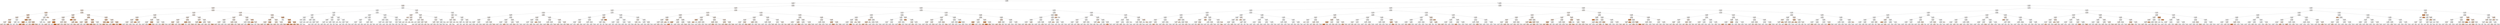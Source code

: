 digraph Tree {
node [shape=box, style="filled, rounded", color="black", fontname=helvetica] ;
edge [fontname=helvetica] ;
0 [label="X[4] <= 22558.5\nmse = 13.96\nsamples = 6986501\nvalue = 1.317", fillcolor="#fffdfc"] ;
1 [label="X[3] <= 21854.5\nmse = 45.21\nsamples = 913619\nvalue = 3.486", fillcolor="#fefaf7"] ;
0 -> 1 [labeldistance=2.5, labelangle=45, headlabel="True"] ;
2 [label="X[6] <= 23102.0\nmse = 131.9\nsamples = 105876\nvalue = 6.553", fillcolor="#fdf5ef"] ;
1 -> 2 ;
3 [label="X[3] <= 19340.5\nmse = 144.475\nsamples = 92125\nvalue = 7.501", fillcolor="#fdf3ed"] ;
2 -> 3 ;
4 [label="X[2] <= 17574.0\nmse = 264.36\nsamples = 20544\nvalue = 11.402", fillcolor="#fbede3"] ;
3 -> 4 ;
5 [label="X[3] <= 19120.5\nmse = 422.523\nsamples = 842\nvalue = 20.019", fillcolor="#f9e0ce"] ;
4 -> 5 ;
6 [label="X[7] <= 13969.0\nmse = 437.019\nsamples = 751\nvalue = 21.748", fillcolor="#f8ddca"] ;
5 -> 6 ;
7 [label="X[3] <= 15126.5\nmse = 220.527\nsamples = 172\nvalue = 11.002", fillcolor="#fbeee4"] ;
6 -> 7 ;
8 [label="X[4] <= 12000.0\nmse = 240.747\nsamples = 109\nvalue = 17.335", fillcolor="#f9e4d5"] ;
7 -> 8 ;
9 [label="X[4] <= 11568.5\nmse = 22.268\nsamples = 59\nvalue = 7.573", fillcolor="#fdf3ed"] ;
8 -> 9 ;
10 [label="mse = 10.778\nsamples = 23\nvalue = 12.729", fillcolor="#fbebe0"] ;
9 -> 10 ;
11 [label="mse = 0.101\nsamples = 36\nvalue = 4.106", fillcolor="#fef9f5"] ;
9 -> 11 ;
12 [label="X[5] <= 17180.0\nmse = 238.447\nsamples = 50\nvalue = 30.132", fillcolor="#f5d0b6"] ;
8 -> 12 ;
13 [label="mse = 93.871\nsamples = 43\nvalue = 35.393", fillcolor="#f4c8a9"] ;
12 -> 13 ;
14 [label="mse = -0.0\nsamples = 7\nvalue = 0.0", fillcolor="#ffffff"] ;
12 -> 14 ;
15 [label="X[5] <= 17427.5\nmse = 0.05\nsamples = 63\nvalue = 0.171", fillcolor="#ffffff"] ;
7 -> 15 ;
16 [label="X[6] <= 14316.0\nmse = 0.032\nsamples = 30\nvalue = 0.38", fillcolor="#fffefe"] ;
15 -> 16 ;
17 [label="mse = 0.0\nsamples = 7\nvalue = 0.713", fillcolor="#fffefd"] ;
16 -> 17 ;
18 [label="mse = 0.0\nsamples = 23\nvalue = 0.285", fillcolor="#fffffe"] ;
16 -> 18 ;
19 [label="mse = 0.0\nsamples = 33\nvalue = 0.0", fillcolor="#ffffff"] ;
15 -> 19 ;
20 [label="X[6] <= 15444.0\nmse = 456.762\nsamples = 579\nvalue = 24.917", fillcolor="#f7d8c2"] ;
6 -> 20 ;
21 [label="X[5] <= 17907.0\nmse = 60.894\nsamples = 90\nvalue = 53.391", fillcolor="#eeac7d"] ;
20 -> 21 ;
22 [label="X[4] <= 13579.0\nmse = 20.75\nsamples = 88\nvalue = 54.149", fillcolor="#eeab7b"] ;
21 -> 22 ;
23 [label="mse = 0.998\nsamples = 51\nvalue = 57.441", fillcolor="#eda673"] ;
22 -> 23 ;
24 [label="mse = 9.295\nsamples = 37\nvalue = 49.151", fillcolor="#efb388"] ;
22 -> 24 ;
25 [label="mse = 0.0\nsamples = 2\nvalue = 0.0", fillcolor="#ffffff"] ;
21 -> 25 ;
26 [label="X[7] <= 15038.5\nmse = 352.769\nsamples = 489\nvalue = 19.67", fillcolor="#f9e1cf"] ;
20 -> 26 ;
27 [label="X[6] <= 15812.5\nmse = 130.349\nsamples = 172\nvalue = 7.846", fillcolor="#fcf3ec"] ;
26 -> 27 ;
28 [label="mse = 0.98\nsamples = 70\nvalue = 1.296", fillcolor="#fffdfc"] ;
27 -> 28 ;
29 [label="mse = 171.02\nsamples = 102\nvalue = 12.749", fillcolor="#fbebe0"] ;
27 -> 29 ;
30 [label="X[5] <= 18493.0\nmse = 356.855\nsamples = 317\nvalue = 26.014", fillcolor="#f7d7c0"] ;
26 -> 30 ;
31 [label="mse = 282.891\nsamples = 47\nvalue = 47.673", fillcolor="#f0b58b"] ;
30 -> 31 ;
32 [label="mse = 269.023\nsamples = 270\nvalue = 22.058", fillcolor="#f8ddc9"] ;
30 -> 32 ;
33 [label="X[6] <= 18646.5\nmse = 45.117\nsamples = 91\nvalue = 5.001", fillcolor="#fdf7f3"] ;
5 -> 33 ;
34 [label="X[4] <= 15777.5\nmse = 1.965\nsamples = 71\nvalue = 1.657", fillcolor="#fefcfb"] ;
33 -> 34 ;
35 [label="X[3] <= 19308.0\nmse = 0.878\nsamples = 49\nvalue = 0.813", fillcolor="#fffefd"] ;
34 -> 35 ;
36 [label="X[2] <= 8201.5\nmse = 0.017\nsamples = 32\nvalue = 0.134", fillcolor="#ffffff"] ;
35 -> 36 ;
37 [label="mse = 0.0\nsamples = 16\nvalue = 0.0", fillcolor="#ffffff"] ;
36 -> 37 ;
38 [label="mse = 0.0\nsamples = 16\nvalue = 0.262", fillcolor="#fffffe"] ;
36 -> 38 ;
39 [label="mse = 0.0\nsamples = 17\nvalue = 2.09", fillcolor="#fefcfa"] ;
35 -> 39 ;
40 [label="mse = 0.0\nsamples = 22\nvalue = 3.298", fillcolor="#fefaf7"] ;
34 -> 40 ;
41 [label="mse = -0.0\nsamples = 20\nvalue = 18.023", fillcolor="#f9e3d3"] ;
33 -> 41 ;
42 [label="X[0] <= 26535.0\nmse = 254.335\nsamples = 19702\nvalue = 11.035", fillcolor="#fbeee4"] ;
4 -> 42 ;
43 [label="X[7] <= 18628.0\nmse = 206.021\nsamples = 8767\nvalue = 8.888", fillcolor="#fcf1e9"] ;
42 -> 43 ;
44 [label="X[3] <= 14002.5\nmse = 197.508\nsamples = 8690\nvalue = 8.683", fillcolor="#fcf2ea"] ;
43 -> 44 ;
45 [label="X[7] <= 13558.5\nmse = 657.282\nsamples = 365\nvalue = 18.483", fillcolor="#f9e2d2"] ;
44 -> 45 ;
46 [label="X[0] <= 26190.0\nmse = 253.195\nsamples = 326\nvalue = 11.813", fillcolor="#fbede2"] ;
45 -> 46 ;
47 [label="mse = 317.666\nsamples = 168\nvalue = 20.199", fillcolor="#f9e0ce"] ;
46 -> 47 ;
48 [label="mse = 19.929\nsamples = 158\nvalue = 2.591", fillcolor="#fefbf9"] ;
46 -> 48 ;
49 [label="X[4] <= 12255.5\nmse = 442.805\nsamples = 39\nvalue = 76.112", fillcolor="#e78946"] ;
45 -> 49 ;
50 [label="mse = 0.0\nsamples = 3\nvalue = 0.0", fillcolor="#ffffff"] ;
49 -> 50 ;
51 [label="mse = 38.816\nsamples = 36\nvalue = 81.454", fillcolor="#e58139"] ;
49 -> 51 ;
52 [label="X[3] <= 19223.5\nmse = 172.537\nsamples = 8325\nvalue = 8.246", fillcolor="#fcf2eb"] ;
44 -> 52 ;
53 [label="X[5] <= 15230.5\nmse = 160.361\nsamples = 7627\nvalue = 7.759", fillcolor="#fdf3ec"] ;
52 -> 53 ;
54 [label="mse = 97.314\nsamples = 42\nvalue = 29.599", fillcolor="#f6d1b7"] ;
53 -> 54 ;
55 [label="mse = 157.965\nsamples = 7585\nvalue = 7.634", fillcolor="#fdf3ec"] ;
53 -> 55 ;
56 [label="X[3] <= 19271.5\nmse = 273.84\nsamples = 698\nvalue = 13.5", fillcolor="#fbeade"] ;
52 -> 56 ;
57 [label="mse = 402.813\nsamples = 297\nvalue = 20.884", fillcolor="#f8dfcc"] ;
56 -> 57 ;
58 [label="mse = 112.059\nsamples = 401\nvalue = 8.144", fillcolor="#fcf2eb"] ;
56 -> 58 ;
59 [label="X[6] <= 20439.0\nmse = 625.652\nsamples = 77\nvalue = 31.725", fillcolor="#f5ceb2"] ;
43 -> 59 ;
60 [label="mse = 0.0\nsamples = 11\nvalue = 79.41", fillcolor="#e6843e"] ;
59 -> 60 ;
61 [label="X[6] <= 21741.5\nmse = 195.102\nsamples = 66\nvalue = 22.003", fillcolor="#f8ddca"] ;
59 -> 61 ;
62 [label="X[2] <= 25588.5\nmse = 88.983\nsamples = 54\nvalue = 15.414", fillcolor="#fae7da"] ;
61 -> 62 ;
63 [label="mse = 29.746\nsamples = 23\nvalue = 5.123", fillcolor="#fdf7f3"] ;
62 -> 63 ;
64 [label="mse = 2.245\nsamples = 31\nvalue = 22.732", fillcolor="#f8dcc8"] ;
62 -> 64 ;
65 [label="mse = -0.0\nsamples = 12\nvalue = 41.517", fillcolor="#f2bf9a"] ;
61 -> 65 ;
66 [label="X[1] <= 26000.0\nmse = 286.504\nsamples = 10935\nvalue = 12.762", fillcolor="#fbebe0"] ;
42 -> 66 ;
67 [label="X[0] <= 26750.5\nmse = 353.668\nsamples = 1708\nvalue = 19.04", fillcolor="#f9e2d1"] ;
66 -> 67 ;
68 [label="X[1] <= 25936.5\nmse = 277.294\nsamples = 1082\nvalue = 12.502", fillcolor="#fbece1"] ;
67 -> 68 ;
69 [label="X[0] <= 26617.5\nmse = 230.082\nsamples = 958\nvalue = 10.541", fillcolor="#fcefe5"] ;
68 -> 69 ;
70 [label="mse = 304.562\nsamples = 531\nvalue = 16.007", fillcolor="#fae6d8"] ;
69 -> 70 ;
71 [label="mse = 59.254\nsamples = 427\nvalue = 3.903", fillcolor="#fef9f6"] ;
69 -> 71 ;
72 [label="X[7] <= 15595.0\nmse = 369.968\nsamples = 124\nvalue = 29.0", fillcolor="#f6d2b9"] ;
68 -> 72 ;
73 [label="mse = 100.225\nsamples = 42\nvalue = 5.582", fillcolor="#fdf6f1"] ;
72 -> 73 ;
74 [label="mse = 54.116\nsamples = 82\nvalue = 41.792", fillcolor="#f2be99"] ;
72 -> 74 ;
75 [label="X[0] <= 26850.5\nmse = 285.831\nsamples = 626\nvalue = 30.241", fillcolor="#f5d0b5"] ;
67 -> 75 ;
76 [label="X[7] <= 14508.0\nmse = 246.085\nsamples = 584\nvalue = 32.285", fillcolor="#f5cdb1"] ;
75 -> 76 ;
77 [label="mse = 102.653\nsamples = 169\nvalue = 45.565", fillcolor="#f0b990"] ;
76 -> 77 ;
78 [label="mse = 202.197\nsamples = 415\nvalue = 26.785", fillcolor="#f6d6be"] ;
76 -> 78 ;
79 [label="X[5] <= 18022.5\nmse = 39.062\nsamples = 42\nvalue = 3.583", fillcolor="#fef9f6"] ;
75 -> 79 ;
80 [label="mse = 0.064\nsamples = 28\nvalue = 0.249", fillcolor="#fffffe"] ;
79 -> 80 ;
81 [label="mse = 41.21\nsamples = 14\nvalue = 11.68", fillcolor="#fbede3"] ;
79 -> 81 ;
82 [label="X[2] <= 20048.5\nmse = 264.996\nsamples = 9227\nvalue = 11.578", fillcolor="#fbede3"] ;
66 -> 82 ;
83 [label="X[7] <= 15452.5\nmse = 431.473\nsamples = 203\nvalue = 32.566", fillcolor="#f5cdb0"] ;
82 -> 83 ;
84 [label="X[3] <= 16894.0\nmse = 322.943\nsamples = 181\nvalue = 28.058", fillcolor="#f6d4bb"] ;
83 -> 84 ;
85 [label="mse = 284.44\nsamples = 80\nvalue = 42.282", fillcolor="#f2be98"] ;
84 -> 85 ;
86 [label="mse = 66.199\nsamples = 101\nvalue = 16.79", fillcolor="#fae5d6"] ;
84 -> 86 ;
87 [label="mse = -0.0\nsamples = 22\nvalue = 65.309", fillcolor="#ea9a60"] ;
83 -> 87 ;
88 [label="X[7] <= 17749.0\nmse = 251.385\nsamples = 9024\nvalue = 11.115", fillcolor="#fbeee4"] ;
82 -> 88 ;
89 [label="X[3] <= 19338.0\nmse = 240.797\nsamples = 8797\nvalue = 10.691", fillcolor="#fceee5"] ;
88 -> 89 ;
90 [label="mse = 234.993\nsamples = 8775\nvalue = 10.561", fillcolor="#fcefe5"] ;
89 -> 90 ;
91 [label="mse = 0.0\nsamples = 22\nvalue = 60.352", fillcolor="#eca26c"] ;
89 -> 91 ;
92 [label="X[0] <= 27997.0\nmse = 380.487\nsamples = 227\nvalue = 28.027", fillcolor="#f6d4bb"] ;
88 -> 92 ;
93 [label="mse = 256.275\nsamples = 209\nvalue = 24.545", fillcolor="#f7d9c3"] ;
92 -> 93 ;
94 [label="mse = -0.0\nsamples = 18\nvalue = 69.417", fillcolor="#e99456"] ;
92 -> 94 ;
95 [label="X[0] <= 27215.5\nmse = 104.485\nsamples = 71581\nvalue = 6.383", fillcolor="#fdf5ef"] ;
3 -> 95 ;
96 [label="X[4] <= 17788.0\nmse = 89.713\nsamples = 48544\nvalue = 5.709", fillcolor="#fdf6f1"] ;
95 -> 96 ;
97 [label="X[3] <= 20498.5\nmse = 79.236\nsamples = 36547\nvalue = 5.351", fillcolor="#fdf7f2"] ;
96 -> 97 ;
98 [label="X[3] <= 20497.5\nmse = 106.403\nsamples = 12391\nvalue = 6.407", fillcolor="#fdf5ef"] ;
97 -> 98 ;
99 [label="X[4] <= 16514.5\nmse = 102.581\nsamples = 12353\nvalue = 6.317", fillcolor="#fdf5f0"] ;
98 -> 99 ;
100 [label="X[0] <= 24181.0\nmse = 80.635\nsamples = 7446\nvalue = 5.359", fillcolor="#fdf7f2"] ;
99 -> 100 ;
101 [label="mse = 22.815\nsamples = 1331\nvalue = 2.581", fillcolor="#fefbf9"] ;
100 -> 101 ;
102 [label="mse = 91.172\nsamples = 6115\nvalue = 5.964", fillcolor="#fdf6f1"] ;
100 -> 102 ;
103 [label="X[7] <= 18399.0\nmse = 132.37\nsamples = 4907\nvalue = 7.77", fillcolor="#fdf3ec"] ;
99 -> 103 ;
104 [label="mse = 141.41\nsamples = 4316\nvalue = 8.326", fillcolor="#fcf2eb"] ;
103 -> 104 ;
105 [label="mse = 49.422\nsamples = 591\nvalue = 3.786", fillcolor="#fef9f6"] ;
103 -> 105 ;
106 [label="X[0] <= 11973.0\nmse = 489.389\nsamples = 38\nvalue = 36.242", fillcolor="#f3c7a7"] ;
98 -> 106 ;
107 [label="mse = 0.0\nsamples = 26\nvalue = 51.487", fillcolor="#efaf82"] ;
106 -> 107 ;
108 [label="X[1] <= 25107.5\nmse = 0.228\nsamples = 12\nvalue = 4.146", fillcolor="#fef9f5"] ;
106 -> 108 ;
109 [label="mse = 0.0\nsamples = 6\nvalue = 3.642", fillcolor="#fef9f6"] ;
108 -> 109 ;
110 [label="mse = 0.0\nsamples = 6\nvalue = 4.599", fillcolor="#fef8f4"] ;
108 -> 110 ;
111 [label="X[2] <= 23381.5\nmse = 64.283\nsamples = 24156\nvalue = 4.805", fillcolor="#fdf8f3"] ;
97 -> 111 ;
112 [label="X[2] <= 23375.0\nmse = 77.458\nsamples = 15635\nvalue = 5.506", fillcolor="#fdf6f2"] ;
111 -> 112 ;
113 [label="X[6] <= 19306.5\nmse = 70.565\nsamples = 15577\nvalue = 5.384", fillcolor="#fdf7f2"] ;
112 -> 113 ;
114 [label="mse = 51.219\nsamples = 7274\nvalue = 4.549", fillcolor="#fef8f4"] ;
113 -> 114 ;
115 [label="mse = 86.425\nsamples = 8303\nvalue = 6.119", fillcolor="#fdf6f0"] ;
113 -> 115 ;
116 [label="X[3] <= 21284.5\nmse = 849.262\nsamples = 58\nvalue = 39.177", fillcolor="#f2c2a0"] ;
112 -> 116 ;
117 [label="mse = 0.0\nsamples = 22\nvalue = 75.812", fillcolor="#e78a47"] ;
116 -> 117 ;
118 [label="mse = 92.803\nsamples = 36\nvalue = 17.589", fillcolor="#f9e4d4"] ;
116 -> 118 ;
119 [label="X[1] <= 20782.0\nmse = 37.304\nsamples = 8521\nvalue = 3.507", fillcolor="#fefaf6"] ;
111 -> 119 ;
120 [label="X[6] <= 19470.5\nmse = 5.38\nsamples = 668\nvalue = 1.349", fillcolor="#fffdfc"] ;
119 -> 120 ;
121 [label="mse = 1.028\nsamples = 352\nvalue = 0.633", fillcolor="#fffefd"] ;
120 -> 121 ;
122 [label="mse = 8.936\nsamples = 316\nvalue = 2.126", fillcolor="#fefcfa"] ;
120 -> 122 ;
123 [label="X[1] <= 20796.0\nmse = 39.643\nsamples = 7853\nvalue = 3.695", fillcolor="#fef9f6"] ;
119 -> 123 ;
124 [label="mse = 290.563\nsamples = 15\nvalue = 27.724", fillcolor="#f6d4bc"] ;
123 -> 124 ;
125 [label="mse = 38.428\nsamples = 7838\nvalue = 3.659", fillcolor="#fef9f6"] ;
123 -> 125 ;
126 [label="X[3] <= 21228.5\nmse = 120.17\nsamples = 11997\nvalue = 6.801", fillcolor="#fdf4ee"] ;
96 -> 126 ;
127 [label="X[1] <= 25729.0\nmse = 168.579\nsamples = 3679\nvalue = 8.976", fillcolor="#fcf1e9"] ;
126 -> 127 ;
128 [label="X[3] <= 20034.5\nmse = 119.007\nsamples = 2310\nvalue = 6.917", fillcolor="#fdf4ee"] ;
127 -> 128 ;
129 [label="X[1] <= 21782.5\nmse = 257.33\nsamples = 84\nvalue = 20.376", fillcolor="#f8dfcd"] ;
128 -> 129 ;
130 [label="mse = 28.203\nsamples = 40\nvalue = 7.181", fillcolor="#fdf4ee"] ;
129 -> 130 ;
131 [label="mse = 155.407\nsamples = 44\nvalue = 32.77", fillcolor="#f5ccaf"] ;
129 -> 131 ;
132 [label="X[2] <= 24562.0\nmse = 107.057\nsamples = 2226\nvalue = 6.424", fillcolor="#fdf5ef"] ;
128 -> 132 ;
133 [label="mse = 80.101\nsamples = 1794\nvalue = 5.481", fillcolor="#fdf7f2"] ;
132 -> 133 ;
134 [label="mse = 200.251\nsamples = 432\nvalue = 10.352", fillcolor="#fcefe6"] ;
132 -> 134 ;
135 [label="X[1] <= 25796.0\nmse = 232.301\nsamples = 1369\nvalue = 12.404", fillcolor="#fbece1"] ;
127 -> 135 ;
136 [label="X[5] <= 22709.0\nmse = 359.175\nsamples = 75\nvalue = 40.286", fillcolor="#f2c19d"] ;
135 -> 136 ;
137 [label="mse = 108.551\nsamples = 64\nvalue = 46.91", fillcolor="#f0b68d"] ;
136 -> 137 ;
138 [label="mse = -0.0\nsamples = 11\nvalue = 0.129", fillcolor="#ffffff"] ;
136 -> 138 ;
139 [label="X[7] <= 19822.0\nmse = 180.41\nsamples = 1294\nvalue = 10.876", fillcolor="#fceee5"] ;
135 -> 139 ;
140 [label="mse = 166.976\nsamples = 1174\nvalue = 9.811", fillcolor="#fcf0e7"] ;
139 -> 140 ;
141 [label="mse = 192.059\nsamples = 120\nvalue = 21.308", fillcolor="#f8decb"] ;
139 -> 141 ;
142 [label="X[4] <= 17882.0\nmse = 95.786\nsamples = 8318\nvalue = 5.841", fillcolor="#fdf6f1"] ;
126 -> 142 ;
143 [label="X[4] <= 17880.5\nmse = 231.204\nsamples = 777\nvalue = 10.459", fillcolor="#fcefe6"] ;
142 -> 143 ;
144 [label="X[3] <= 21803.5\nmse = 150.69\nsamples = 759\nvalue = 8.894", fillcolor="#fcf1e9"] ;
143 -> 144 ;
145 [label="mse = 97.502\nsamples = 687\nvalue = 7.342", fillcolor="#fdf4ed"] ;
144 -> 145 ;
146 [label="mse = 410.761\nsamples = 72\nvalue = 22.499", fillcolor="#f8dcc8"] ;
144 -> 146 ;
147 [label="mse = -0.0\nsamples = 18\nvalue = 64.609", fillcolor="#ea9b62"] ;
143 -> 147 ;
148 [label="X[4] <= 19184.0\nmse = 79.113\nsamples = 7541\nvalue = 5.357", fillcolor="#fdf7f2"] ;
142 -> 148 ;
149 [label="X[6] <= 23051.0\nmse = 55.135\nsamples = 6386\nvalue = 4.722", fillcolor="#fdf8f4"] ;
148 -> 149 ;
150 [label="mse = 53.872\nsamples = 6314\nvalue = 4.593", fillcolor="#fef8f4"] ;
149 -> 150 ;
151 [label="mse = 46.163\nsamples = 72\nvalue = 15.282", fillcolor="#fae7da"] ;
149 -> 151 ;
152 [label="X[2] <= 26170.5\nmse = 198.349\nsamples = 1155\nvalue = 8.91", fillcolor="#fcf1e9"] ;
148 -> 152 ;
153 [label="mse = 99.872\nsamples = 1067\nvalue = 6.454", fillcolor="#fdf5ef"] ;
152 -> 153 ;
154 [label="mse = 425.131\nsamples = 88\nvalue = 39.004", fillcolor="#f3c3a0"] ;
152 -> 154 ;
155 [label="X[7] <= 18645.5\nmse = 132.53\nsamples = 23037\nvalue = 7.796", fillcolor="#fdf3ec"] ;
95 -> 155 ;
156 [label="X[3] <= 20905.0\nmse = 116.624\nsamples = 17673\nvalue = 7.022", fillcolor="#fdf4ee"] ;
155 -> 156 ;
157 [label="X[6] <= 17861.5\nmse = 144.987\nsamples = 8861\nvalue = 8.444", fillcolor="#fcf2ea"] ;
156 -> 157 ;
158 [label="X[0] <= 27806.0\nmse = 61.19\nsamples = 2362\nvalue = 5.163", fillcolor="#fdf7f2"] ;
157 -> 158 ;
159 [label="X[3] <= 19540.5\nmse = 79.918\nsamples = 1362\nvalue = 7.02", fillcolor="#fdf4ee"] ;
158 -> 159 ;
160 [label="mse = 107.964\nsamples = 204\nvalue = 12.847", fillcolor="#fbebe0"] ;
159 -> 160 ;
161 [label="mse = 67.293\nsamples = 1158\nvalue = 5.943", fillcolor="#fdf6f1"] ;
159 -> 161 ;
162 [label="X[2] <= 25205.5\nmse = 22.885\nsamples = 1000\nvalue = 2.535", fillcolor="#fefbf9"] ;
158 -> 162 ;
163 [label="mse = 40.267\nsamples = 367\nvalue = 4.651", fillcolor="#fef8f4"] ;
162 -> 163 ;
164 [label="mse = 8.302\nsamples = 633\nvalue = 1.276", fillcolor="#fffdfc"] ;
162 -> 164 ;
165 [label="X[5] <= 20824.0\nmse = 170.347\nsamples = 6499\nvalue = 9.648", fillcolor="#fcf0e8"] ;
157 -> 165 ;
166 [label="X[5] <= 20770.5\nmse = 185.419\nsamples = 3402\nvalue = 12.142", fillcolor="#fbece1"] ;
165 -> 166 ;
167 [label="mse = 174.24\nsamples = 3261\nvalue = 11.668", fillcolor="#fbede3"] ;
166 -> 167 ;
168 [label="mse = 318.175\nsamples = 141\nvalue = 22.995", fillcolor="#f8dbc7"] ;
166 -> 168 ;
169 [label="X[4] <= 17412.5\nmse = 140.149\nsamples = 3097\nvalue = 6.958", fillcolor="#fdf4ee"] ;
165 -> 169 ;
170 [label="mse = 106.97\nsamples = 2707\nvalue = 5.703", fillcolor="#fdf6f1"] ;
169 -> 170 ;
171 [label="mse = 285.629\nsamples = 390\nvalue = 15.917", fillcolor="#fae6d8"] ;
169 -> 171 ;
172 [label="X[3] <= 21845.5\nmse = 84.041\nsamples = 8812\nvalue = 5.593", fillcolor="#fdf6f1"] ;
156 -> 172 ;
173 [label="X[7] <= 16865.5\nmse = 75.908\nsamples = 8712\nvalue = 5.407", fillcolor="#fdf7f2"] ;
172 -> 173 ;
174 [label="X[0] <= 27282.0\nmse = 17.278\nsamples = 1784\nvalue = 2.821", fillcolor="#fefbf8"] ;
173 -> 174 ;
175 [label="mse = 48.194\nsamples = 175\nvalue = 5.468", fillcolor="#fdf7f2"] ;
174 -> 175 ;
176 [label="mse = 13.241\nsamples = 1609\nvalue = 2.545", fillcolor="#fefbf9"] ;
174 -> 176 ;
177 [label="X[2] <= 20741.0\nmse = 88.515\nsamples = 6928\nvalue = 6.056", fillcolor="#fdf6f0"] ;
173 -> 177 ;
178 [label="mse = 0.0\nsamples = 20\nvalue = 47.349", fillcolor="#f0b68c"] ;
177 -> 178 ;
179 [label="mse = 84.706\nsamples = 6908\nvalue = 5.959", fillcolor="#fdf6f1"] ;
177 -> 179 ;
180 [label="X[4] <= 16845.5\nmse = 540.041\nsamples = 100\nvalue = 23.295", fillcolor="#f8dbc6"] ;
172 -> 180 ;
181 [label="mse = 0.0\nsamples = 35\nvalue = 56.008", fillcolor="#eda877"] ;
180 -> 181 ;
182 [label="X[3] <= 21853.0\nmse = 47.2\nsamples = 65\nvalue = 7.765", fillcolor="#fdf3ec"] ;
180 -> 182 ;
183 [label="mse = 0.023\nsamples = 31\nvalue = 0.24", fillcolor="#fffffe"] ;
182 -> 183 ;
184 [label="mse = 0.0\nsamples = 34\nvalue = 14.036", fillcolor="#fbe9dd"] ;
182 -> 184 ;
185 [label="X[2] <= 28411.0\nmse = 176.634\nsamples = 5364\nvalue = 10.359", fillcolor="#fcefe6"] ;
155 -> 185 ;
186 [label="X[1] <= 26705.5\nmse = 161.732\nsamples = 5283\nvalue = 9.936", fillcolor="#fcf0e7"] ;
185 -> 186 ;
187 [label="X[1] <= 26689.0\nmse = 265.202\nsamples = 335\nvalue = 20.194", fillcolor="#f9e0ce"] ;
186 -> 187 ;
188 [label="X[0] <= 27237.0\nmse = 141.105\nsamples = 229\nvalue = 12.518", fillcolor="#fbece1"] ;
187 -> 188 ;
189 [label="mse = 104.976\nsamples = 140\nvalue = 18.951", fillcolor="#f9e2d1"] ;
188 -> 189 ;
190 [label="mse = 49.991\nsamples = 89\nvalue = 3.372", fillcolor="#fefaf7"] ;
188 -> 190 ;
191 [label="X[3] <= 21703.5\nmse = 159.886\nsamples = 106\nvalue = 35.546", fillcolor="#f4c8a9"] ;
187 -> 191 ;
192 [label="mse = 17.693\nsamples = 86\nvalue = 41.299", fillcolor="#f2bf9b"] ;
191 -> 192 ;
193 [label="mse = -0.0\nsamples = 20\nvalue = 10.263", fillcolor="#fcefe6"] ;
191 -> 193 ;
194 [label="X[5] <= 21074.0\nmse = 147.011\nsamples = 4948\nvalue = 9.237", fillcolor="#fcf1e9"] ;
186 -> 194 ;
195 [label="X[3] <= 21469.0\nmse = 207.48\nsamples = 981\nvalue = 14.276", fillcolor="#fae9dc"] ;
194 -> 195 ;
196 [label="mse = 215.77\nsamples = 565\nvalue = 19.744", fillcolor="#f9e0cf"] ;
195 -> 196 ;
197 [label="mse = 109.124\nsamples = 416\nvalue = 7.254", fillcolor="#fdf4ed"] ;
195 -> 197 ;
198 [label="X[5] <= 23321.5\nmse = 123.623\nsamples = 3967\nvalue = 7.96", fillcolor="#fcf3ec"] ;
194 -> 198 ;
199 [label="mse = 116.367\nsamples = 3820\nvalue = 7.559", fillcolor="#fdf3ed"] ;
198 -> 199 ;
200 [label="mse = 198.954\nsamples = 147\nvalue = 18.502", fillcolor="#f9e2d2"] ;
198 -> 200 ;
201 [label="X[6] <= 20595.5\nmse = 366.943\nsamples = 81\nvalue = 38.413", fillcolor="#f3c4a2"] ;
185 -> 201 ;
202 [label="mse = 0.0\nsamples = 14\nvalue = 0.641", fillcolor="#fffefd"] ;
201 -> 202 ;
203 [label="X[5] <= 22756.5\nmse = 78.916\nsamples = 67\nvalue = 46.404", fillcolor="#f0b78e"] ;
201 -> 203 ;
204 [label="X[2] <= 28482.5\nmse = 12.748\nsamples = 34\nvalue = 54.634", fillcolor="#eeaa7a"] ;
203 -> 204 ;
205 [label="mse = 0.0\nsamples = 13\nvalue = 59.007", fillcolor="#eca470"] ;
204 -> 205 ;
206 [label="mse = 0.0\nsamples = 21\nvalue = 51.719", fillcolor="#eeaf81"] ;
204 -> 206 ;
207 [label="X[4] <= 17941.5\nmse = 19.375\nsamples = 33\nvalue = 38.783", fillcolor="#f3c3a1"] ;
203 -> 207 ;
208 [label="mse = 0.0\nsamples = 26\nvalue = 41.387", fillcolor="#f2bf9a"] ;
207 -> 208 ;
209 [label="mse = 0.0\nsamples = 7\nvalue = 31.342", fillcolor="#f5cfb3"] ;
207 -> 209 ;
210 [label="X[0] <= 25710.5\nmse = 1.014\nsamples = 13751\nvalue = 0.192", fillcolor="#ffffff"] ;
2 -> 210 ;
211 [label="X[5] <= 23563.5\nmse = 0.086\nsamples = 13162\nvalue = 0.062", fillcolor="#ffffff"] ;
210 -> 211 ;
212 [label="X[1] <= 24986.5\nmse = 0.688\nsamples = 504\nvalue = 0.688", fillcolor="#fffefd"] ;
211 -> 212 ;
213 [label="X[2] <= 22512.5\nmse = 0.361\nsamples = 337\nvalue = 0.409", fillcolor="#fffefe"] ;
212 -> 213 ;
214 [label="X[6] <= 23284.0\nmse = 0.113\nsamples = 152\nvalue = 0.138", fillcolor="#ffffff"] ;
213 -> 214 ;
215 [label="mse = 0.215\nsamples = 11\nvalue = 1.135", fillcolor="#fffdfc"] ;
214 -> 215 ;
216 [label="X[0] <= 25327.0\nmse = 0.042\nsamples = 141\nvalue = 0.076", fillcolor="#ffffff"] ;
214 -> 216 ;
217 [label="X[3] <= 21429.0\nmse = 0.014\nsamples = 129\nvalue = 0.033", fillcolor="#ffffff"] ;
216 -> 217 ;
218 [label="mse = 0.042\nsamples = 37\nvalue = 0.115", fillcolor="#ffffff"] ;
217 -> 218 ;
219 [label="mse = 0.0\nsamples = 92\nvalue = 0.002", fillcolor="#ffffff"] ;
217 -> 219 ;
220 [label="mse = 0.106\nsamples = 12\nvalue = 0.544", fillcolor="#fffefe"] ;
216 -> 220 ;
221 [label="X[2] <= 22567.0\nmse = 0.455\nsamples = 185\nvalue = 0.636", fillcolor="#fffefd"] ;
213 -> 221 ;
222 [label="X[6] <= 23430.5\nmse = 0.591\nsamples = 18\nvalue = 1.357", fillcolor="#fffdfc"] ;
221 -> 222 ;
223 [label="mse = 0.391\nsamples = 11\nvalue = 1.769", fillcolor="#fefcfb"] ;
222 -> 223 ;
224 [label="mse = 0.095\nsamples = 7\nvalue = 0.616", fillcolor="#fffefe"] ;
222 -> 224 ;
225 [label="X[2] <= 24812.5\nmse = 0.378\nsamples = 167\nvalue = 0.558", fillcolor="#fffefe"] ;
221 -> 225 ;
226 [label="X[4] <= 18115.5\nmse = 0.372\nsamples = 148\nvalue = 0.476", fillcolor="#fffefe"] ;
225 -> 226 ;
227 [label="mse = 0.861\nsamples = 28\nvalue = 0.987", fillcolor="#fffdfd"] ;
226 -> 227 ;
228 [label="mse = 0.223\nsamples = 120\nvalue = 0.38", fillcolor="#fffefe"] ;
226 -> 228 ;
229 [label="X[4] <= 21383.0\nmse = 0.001\nsamples = 19\nvalue = 1.165", fillcolor="#fffdfc"] ;
225 -> 229 ;
230 [label="mse = 0.001\nsamples = 13\nvalue = 1.179", fillcolor="#fffdfc"] ;
229 -> 230 ;
231 [label="mse = 0.0\nsamples = 6\nvalue = 1.126", fillcolor="#fffdfc"] ;
229 -> 231 ;
232 [label="X[2] <= 22798.0\nmse = 0.866\nsamples = 167\nvalue = 1.273", fillcolor="#fffdfc"] ;
212 -> 232 ;
233 [label="X[5] <= 23308.5\nmse = 0.503\nsamples = 93\nvalue = 1.866", fillcolor="#fefcfa"] ;
232 -> 233 ;
234 [label="X[3] <= 21828.5\nmse = 0.255\nsamples = 53\nvalue = 2.244", fillcolor="#fefcfa"] ;
233 -> 234 ;
235 [label="X[7] <= 21620.0\nmse = 0.127\nsamples = 51\nvalue = 2.302", fillcolor="#fefbf9"] ;
234 -> 235 ;
236 [label="mse = 0.06\nsamples = 35\nvalue = 2.103", fillcolor="#fefcfa"] ;
235 -> 236 ;
237 [label="mse = 0.013\nsamples = 16\nvalue = 2.715", fillcolor="#fefbf8"] ;
235 -> 237 ;
238 [label="mse = 0.0\nsamples = 2\nvalue = 0.0", fillcolor="#ffffff"] ;
234 -> 238 ;
239 [label="X[3] <= 21405.0\nmse = 0.377\nsamples = 40\nvalue = 1.343", fillcolor="#fffdfc"] ;
233 -> 239 ;
240 [label="X[2] <= 22611.0\nmse = 0.058\nsamples = 13\nvalue = 2.021", fillcolor="#fefcfa"] ;
239 -> 240 ;
241 [label="mse = 0.0\nsamples = 4\nvalue = 2.439", fillcolor="#fefbf9"] ;
240 -> 241 ;
242 [label="mse = 0.0\nsamples = 9\nvalue = 1.881", fillcolor="#fefcfa"] ;
240 -> 242 ;
243 [label="X[3] <= 21443.0\nmse = 0.167\nsamples = 27\nvalue = 0.977", fillcolor="#fffdfd"] ;
239 -> 243 ;
244 [label="mse = 0.0\nsamples = 2\nvalue = 0.0", fillcolor="#ffffff"] ;
243 -> 244 ;
245 [label="mse = 0.057\nsamples = 25\nvalue = 1.096", fillcolor="#fffdfc"] ;
243 -> 245 ;
246 [label="X[7] <= 20524.5\nmse = 0.402\nsamples = 74\nvalue = 0.583", fillcolor="#fffefe"] ;
232 -> 246 ;
247 [label="X[4] <= 17088.5\nmse = 0.118\nsamples = 11\nvalue = 1.7", fillcolor="#fefcfb"] ;
246 -> 247 ;
248 [label="mse = 0.0\nsamples = 5\nvalue = 2.044", fillcolor="#fefcfa"] ;
247 -> 248 ;
249 [label="mse = 0.0\nsamples = 6\nvalue = 1.357", fillcolor="#fffdfc"] ;
247 -> 249 ;
250 [label="X[4] <= 19183.0\nmse = 0.248\nsamples = 63\nvalue = 0.431", fillcolor="#fffefe"] ;
246 -> 250 ;
251 [label="X[4] <= 17645.5\nmse = 0.031\nsamples = 33\nvalue = 0.077", fillcolor="#ffffff"] ;
250 -> 251 ;
252 [label="mse = 0.0\nsamples = 5\nvalue = 0.337", fillcolor="#fffefe"] ;
251 -> 252 ;
253 [label="mse = 0.019\nsamples = 28\nvalue = 0.021", fillcolor="#ffffff"] ;
251 -> 253 ;
254 [label="X[7] <= 21997.5\nmse = 0.179\nsamples = 30\nvalue = 0.852", fillcolor="#fffefd"] ;
250 -> 254 ;
255 [label="mse = 0.0\nsamples = 8\nvalue = 1.455", fillcolor="#fffdfb"] ;
254 -> 255 ;
256 [label="mse = 0.089\nsamples = 22\nvalue = 0.668", fillcolor="#fffefd"] ;
254 -> 256 ;
257 [label="X[0] <= 20995.5\nmse = 0.046\nsamples = 12658\nvalue = 0.037", fillcolor="#ffffff"] ;
211 -> 257 ;
258 [label="X[2] <= 21037.5\nmse = 0.296\nsamples = 1009\nvalue = 0.314", fillcolor="#fffffe"] ;
257 -> 258 ;
259 [label="mse = 0.0\nsamples = 442\nvalue = 0.0", fillcolor="#ffffff"] ;
258 -> 259 ;
260 [label="X[2] <= 21489.0\nmse = 0.391\nsamples = 567\nvalue = 0.564", fillcolor="#fffefe"] ;
258 -> 260 ;
261 [label="X[4] <= 22283.5\nmse = 0.581\nsamples = 251\nvalue = 0.861", fillcolor="#fffefd"] ;
260 -> 261 ;
262 [label="X[5] <= 23878.5\nmse = 0.604\nsamples = 201\nvalue = 1.007", fillcolor="#fffdfd"] ;
261 -> 262 ;
263 [label="mse = 0.775\nsamples = 94\nvalue = 1.242", fillcolor="#fffdfc"] ;
262 -> 263 ;
264 [label="mse = 0.369\nsamples = 107\nvalue = 0.805", fillcolor="#fffefd"] ;
262 -> 264 ;
265 [label="X[2] <= 21148.0\nmse = 0.023\nsamples = 50\nvalue = 0.251", fillcolor="#fffffe"] ;
261 -> 265 ;
266 [label="mse = 0.001\nsamples = 34\nvalue = 0.345", fillcolor="#fffefe"] ;
265 -> 266 ;
267 [label="mse = 0.015\nsamples = 16\nvalue = 0.076", fillcolor="#ffffff"] ;
265 -> 267 ;
268 [label="X[5] <= 24226.0\nmse = 0.121\nsamples = 316\nvalue = 0.334", fillcolor="#fffefe"] ;
260 -> 268 ;
269 [label="X[2] <= 24007.5\nmse = 0.089\nsamples = 306\nvalue = 0.307", fillcolor="#fffffe"] ;
268 -> 269 ;
270 [label="mse = 0.077\nsamples = 297\nvalue = 0.286", fillcolor="#fffffe"] ;
269 -> 270 ;
271 [label="mse = 0.0\nsamples = 9\nvalue = 1.0", fillcolor="#fffdfd"] ;
269 -> 271 ;
272 [label="X[4] <= 21919.0\nmse = 0.453\nsamples = 10\nvalue = 1.07", fillcolor="#fffdfc"] ;
268 -> 272 ;
273 [label="mse = 0.0\nsamples = 3\nvalue = 1.879", fillcolor="#fefcfa"] ;
272 -> 273 ;
274 [label="mse = 0.148\nsamples = 7\nvalue = 0.629", fillcolor="#fffefd"] ;
272 -> 274 ;
275 [label="X[3] <= 21823.5\nmse = 0.018\nsamples = 11649\nvalue = 0.014", fillcolor="#ffffff"] ;
257 -> 275 ;
276 [label="X[5] <= 23780.5\nmse = 0.014\nsamples = 11534\nvalue = 0.011", fillcolor="#ffffff"] ;
275 -> 276 ;
277 [label="X[5] <= 23779.5\nmse = 0.114\nsamples = 745\nvalue = 0.104", fillcolor="#ffffff"] ;
276 -> 277 ;
278 [label="X[2] <= 21619.5\nmse = 0.032\nsamples = 726\nvalue = 0.067", fillcolor="#ffffff"] ;
277 -> 278 ;
279 [label="mse = 0.0\nsamples = 440\nvalue = 0.0", fillcolor="#ffffff"] ;
278 -> 279 ;
280 [label="mse = 0.066\nsamples = 286\nvalue = 0.176", fillcolor="#ffffff"] ;
278 -> 280 ;
281 [label="mse = 1.233\nsamples = 19\nvalue = 1.377", fillcolor="#fffdfc"] ;
277 -> 281 ;
282 [label="X[3] <= 21571.5\nmse = 0.007\nsamples = 10789\nvalue = 0.004", fillcolor="#ffffff"] ;
276 -> 282 ;
283 [label="X[4] <= 22488.5\nmse = 0.0\nsamples = 10168\nvalue = 0.001", fillcolor="#ffffff"] ;
282 -> 283 ;
284 [label="mse = 0.0\nsamples = 10106\nvalue = 0.001", fillcolor="#ffffff"] ;
283 -> 284 ;
285 [label="mse = 0.01\nsamples = 62\nvalue = 0.034", fillcolor="#ffffff"] ;
283 -> 285 ;
286 [label="X[7] <= 22175.0\nmse = 0.103\nsamples = 621\nvalue = 0.06", fillcolor="#ffffff"] ;
282 -> 286 ;
287 [label="mse = 0.0\nsamples = 10\nvalue = 1.692", fillcolor="#fefcfb"] ;
286 -> 287 ;
288 [label="mse = 0.067\nsamples = 611\nvalue = 0.037", fillcolor="#ffffff"] ;
286 -> 288 ;
289 [label="X[6] <= 24603.0\nmse = 0.325\nsamples = 115\nvalue = 0.318", fillcolor="#fffffe"] ;
275 -> 289 ;
290 [label="X[6] <= 24565.0\nmse = 0.441\nsamples = 65\nvalue = 0.58", fillcolor="#fffefe"] ;
289 -> 290 ;
291 [label="X[6] <= 24412.5\nmse = 0.106\nsamples = 39\nvalue = 0.275", fillcolor="#fffffe"] ;
290 -> 291 ;
292 [label="mse = 0.061\nsamples = 17\nvalue = 0.549", fillcolor="#fffefe"] ;
291 -> 292 ;
293 [label="mse = 0.0\nsamples = 22\nvalue = 0.0", fillcolor="#ffffff"] ;
291 -> 293 ;
294 [label="X[1] <= 22699.5\nmse = 0.585\nsamples = 26\nvalue = 1.089", fillcolor="#fffdfc"] ;
290 -> 294 ;
295 [label="mse = 0.0\nsamples = 9\nvalue = 1.279", fillcolor="#fffdfc"] ;
294 -> 295 ;
296 [label="mse = 0.884\nsamples = 17\nvalue = 0.982", fillcolor="#fffdfd"] ;
294 -> 296 ;
297 [label="mse = 0.0\nsamples = 50\nvalue = 0.0", fillcolor="#ffffff"] ;
289 -> 297 ;
298 [label="X[2] <= 23552.0\nmse = 12.745\nsamples = 589\nvalue = 3.026", fillcolor="#fefaf8"] ;
210 -> 298 ;
299 [label="X[7] <= 20419.0\nmse = 13.666\nsamples = 385\nvalue = 4.193", fillcolor="#fef9f5"] ;
298 -> 299 ;
300 [label="X[3] <= 21153.5\nmse = 12.291\nsamples = 26\nvalue = 10.032", fillcolor="#fcefe7"] ;
299 -> 300 ;
301 [label="mse = 0.0\nsamples = 5\nvalue = 16.102", fillcolor="#fae6d8"] ;
300 -> 301 ;
302 [label="X[2] <= 22571.5\nmse = 1.347\nsamples = 21\nvalue = 8.177", fillcolor="#fcf2eb"] ;
300 -> 302 ;
303 [label="X[6] <= 23184.5\nmse = 0.383\nsamples = 4\nvalue = 5.888", fillcolor="#fdf6f1"] ;
302 -> 303 ;
304 [label="mse = 0.0\nsamples = 3\nvalue = 6.279", fillcolor="#fdf5f0"] ;
303 -> 304 ;
305 [label="mse = 0.0\nsamples = 1\nvalue = 4.91", fillcolor="#fdf7f3"] ;
303 -> 305 ;
306 [label="X[6] <= 23251.0\nmse = 0.009\nsamples = 17\nvalue = 8.73", fillcolor="#fcf1ea"] ;
302 -> 306 ;
307 [label="mse = 0.0\nsamples = 2\nvalue = 8.519", fillcolor="#fcf2ea"] ;
306 -> 307 ;
308 [label="mse = 0.0\nsamples = 15\nvalue = 8.774", fillcolor="#fcf1ea"] ;
306 -> 308 ;
309 [label="X[2] <= 21951.0\nmse = 10.801\nsamples = 359\nvalue = 3.721", fillcolor="#fef9f6"] ;
299 -> 309 ;
310 [label="X[5] <= 23342.0\nmse = 3.609\nsamples = 127\nvalue = 5.683", fillcolor="#fdf6f1"] ;
309 -> 310 ;
311 [label="X[7] <= 20731.0\nmse = 1.104\nsamples = 23\nvalue = 2.761", fillcolor="#fefbf8"] ;
310 -> 311 ;
312 [label="mse = 0.0\nsamples = 11\nvalue = 1.776", fillcolor="#fefcfb"] ;
311 -> 312 ;
313 [label="X[4] <= 17604.0\nmse = 0.056\nsamples = 12\nvalue = 3.855", fillcolor="#fef9f6"] ;
311 -> 313 ;
314 [label="mse = 0.0\nsamples = 6\nvalue = 3.618", fillcolor="#fef9f6"] ;
313 -> 314 ;
315 [label="mse = 0.0\nsamples = 6\nvalue = 4.091", fillcolor="#fef9f5"] ;
313 -> 315 ;
316 [label="X[5] <= 23579.0\nmse = 1.808\nsamples = 104\nvalue = 6.344", fillcolor="#fdf5f0"] ;
310 -> 316 ;
317 [label="X[5] <= 23513.0\nmse = 0.947\nsamples = 77\nvalue = 5.817", fillcolor="#fdf6f1"] ;
316 -> 317 ;
318 [label="mse = 0.713\nsamples = 55\nvalue = 6.203", fillcolor="#fdf5f0"] ;
317 -> 318 ;
319 [label="mse = 0.061\nsamples = 22\nvalue = 4.758", fillcolor="#fdf8f3"] ;
317 -> 319 ;
320 [label="X[7] <= 21268.5\nmse = 0.38\nsamples = 27\nvalue = 8.212", fillcolor="#fcf2eb"] ;
316 -> 320 ;
321 [label="mse = 0.0\nsamples = 18\nvalue = 8.638", fillcolor="#fcf2ea"] ;
320 -> 321 ;
322 [label="mse = -0.0\nsamples = 9\nvalue = 7.322", fillcolor="#fdf4ed"] ;
320 -> 322 ;
323 [label="X[5] <= 23449.0\nmse = 11.478\nsamples = 232\nvalue = 2.647", fillcolor="#fefbf9"] ;
309 -> 323 ;
324 [label="X[6] <= 23410.0\nmse = 14.078\nsamples = 121\nvalue = 4.39", fillcolor="#fef8f4"] ;
323 -> 324 ;
325 [label="X[6] <= 23264.5\nmse = 16.267\nsamples = 73\nvalue = 6.271", fillcolor="#fdf5f0"] ;
324 -> 325 ;
326 [label="mse = 3.961\nsamples = 17\nvalue = 2.178", fillcolor="#fefcfa"] ;
325 -> 326 ;
327 [label="mse = 13.794\nsamples = 56\nvalue = 7.392", fillcolor="#fdf4ed"] ;
325 -> 327 ;
328 [label="X[6] <= 23630.5\nmse = 1.89\nsamples = 48\nvalue = 2.104", fillcolor="#fefcfa"] ;
324 -> 328 ;
329 [label="mse = 0.144\nsamples = 18\nvalue = 0.299", fillcolor="#fffffe"] ;
328 -> 329 ;
330 [label="mse = 0.582\nsamples = 30\nvalue = 2.903", fillcolor="#fefbf8"] ;
328 -> 330 ;
331 [label="X[2] <= 23530.5\nmse = 1.872\nsamples = 111\nvalue = 0.768", fillcolor="#fffefd"] ;
323 -> 331 ;
332 [label="X[3] <= 21849.5\nmse = 0.034\nsamples = 90\nvalue = 0.139", fillcolor="#ffffff"] ;
331 -> 332 ;
333 [label="mse = 0.021\nsamples = 88\nvalue = 0.117", fillcolor="#ffffff"] ;
332 -> 333 ;
334 [label="mse = 0.0\nsamples = 2\nvalue = 0.779", fillcolor="#fffefd"] ;
332 -> 334 ;
335 [label="mse = 0.0\nsamples = 21\nvalue = 3.698", fillcolor="#fef9f6"] ;
331 -> 335 ;
336 [label="X[5] <= 23570.5\nmse = 3.404\nsamples = 204\nvalue = 0.795", fillcolor="#fffefd"] ;
298 -> 336 ;
337 [label="X[6] <= 23337.5\nmse = 4.577\nsamples = 40\nvalue = 3.904", fillcolor="#fef9f6"] ;
336 -> 337 ;
338 [label="X[5] <= 23468.5\nmse = 0.441\nsamples = 20\nvalue = 5.939", fillcolor="#fdf6f1"] ;
337 -> 338 ;
339 [label="X[3] <= 21324.0\nmse = 0.121\nsamples = 4\nvalue = 4.544", fillcolor="#fef8f4"] ;
338 -> 339 ;
340 [label="mse = 0.0\nsamples = 2\nvalue = 4.126", fillcolor="#fef9f5"] ;
339 -> 340 ;
341 [label="X[1] <= 26973.0\nmse = 0.007\nsamples = 2\nvalue = 4.823", fillcolor="#fdf8f3"] ;
339 -> 341 ;
342 [label="mse = 0.0\nsamples = 1\nvalue = 4.939", fillcolor="#fdf7f3"] ;
341 -> 342 ;
343 [label="mse = 0.0\nsamples = 1\nvalue = 4.764", fillcolor="#fdf8f3"] ;
341 -> 343 ;
344 [label="X[5] <= 23524.5\nmse = 0.018\nsamples = 16\nvalue = 6.23", fillcolor="#fdf5f0"] ;
338 -> 344 ;
345 [label="mse = 0.0\nsamples = 6\nvalue = 6.402", fillcolor="#fdf5ef"] ;
344 -> 345 ;
346 [label="mse = 0.0\nsamples = 10\nvalue = 6.127", fillcolor="#fdf6f0"] ;
344 -> 346 ;
347 [label="X[6] <= 23569.0\nmse = 2.162\nsamples = 20\nvalue = 2.352", fillcolor="#fefbf9"] ;
337 -> 347 ;
348 [label="X[1] <= 26555.5\nmse = 0.748\nsamples = 8\nvalue = 0.671", fillcolor="#fffefd"] ;
347 -> 348 ;
349 [label="X[2] <= 24234.0\nmse = 0.183\nsamples = 3\nvalue = 1.677", fillcolor="#fefcfb"] ;
348 -> 349 ;
350 [label="mse = 0.0\nsamples = 2\nvalue = 2.104", fillcolor="#fefcfa"] ;
349 -> 350 ;
351 [label="mse = 0.0\nsamples = 1\nvalue = 1.25", fillcolor="#fffdfc"] ;
349 -> 351 ;
352 [label="mse = 0.0\nsamples = 5\nvalue = 0.0", fillcolor="#ffffff"] ;
348 -> 352 ;
353 [label="X[3] <= 21821.0\nmse = 0.04\nsamples = 12\nvalue = 3.448", fillcolor="#fefaf7"] ;
347 -> 353 ;
354 [label="X[6] <= 23815.5\nmse = 0.007\nsamples = 10\nvalue = 3.519", fillcolor="#fefaf6"] ;
353 -> 354 ;
355 [label="mse = 0.0\nsamples = 2\nvalue = 3.664", fillcolor="#fef9f6"] ;
354 -> 355 ;
356 [label="mse = 0.0\nsamples = 8\nvalue = 3.471", fillcolor="#fefaf7"] ;
354 -> 356 ;
357 [label="mse = 0.0\nsamples = 2\nvalue = 2.972", fillcolor="#fefaf8"] ;
353 -> 357 ;
358 [label="mse = 0.0\nsamples = 164\nvalue = 0.0", fillcolor="#ffffff"] ;
336 -> 358 ;
359 [label="X[3] <= 24288.5\nmse = 32.442\nsamples = 807743\nvalue = 3.083", fillcolor="#fefaf8"] ;
1 -> 359 ;
360 [label="X[0] <= 25879.5\nmse = 41.795\nsamples = 432470\nvalue = 3.678", fillcolor="#fef9f6"] ;
359 -> 360 ;
361 [label="X[7] <= 22795.5\nmse = 30.29\nsamples = 163728\nvalue = 2.827", fillcolor="#fefbf8"] ;
360 -> 361 ;
362 [label="X[1] <= 22061.0\nmse = 35.121\nsamples = 131555\nvalue = 3.205", fillcolor="#fefaf7"] ;
361 -> 362 ;
363 [label="X[3] <= 23035.5\nmse = 26.156\nsamples = 45679\nvalue = 2.49", fillcolor="#fefbf9"] ;
362 -> 363 ;
364 [label="X[4] <= 19409.5\nmse = 38.405\nsamples = 13851\nvalue = 3.341", fillcolor="#fefaf7"] ;
363 -> 364 ;
365 [label="X[3] <= 22349.5\nmse = 25.209\nsamples = 7699\nvalue = 2.813", fillcolor="#fefbf8"] ;
364 -> 365 ;
366 [label="X[4] <= 18014.5\nmse = 39.088\nsamples = 2989\nvalue = 3.774", fillcolor="#fef9f6"] ;
365 -> 366 ;
367 [label="mse = 15.601\nsamples = 1033\nvalue = 2.273", fillcolor="#fefbf9"] ;
366 -> 367 ;
368 [label="mse = 49.68\nsamples = 1956\nvalue = 4.568", fillcolor="#fef8f4"] ;
366 -> 368 ;
369 [label="X[6] <= 20952.5\nmse = 15.347\nsamples = 4710\nvalue = 2.197", fillcolor="#fefcfa"] ;
365 -> 369 ;
370 [label="mse = 9.925\nsamples = 2366\nvalue = 1.495", fillcolor="#fffdfb"] ;
369 -> 370 ;
371 [label="mse = 19.761\nsamples = 2344\nvalue = 2.896", fillcolor="#fefbf8"] ;
369 -> 371 ;
372 [label="X[0] <= 21295.0\nmse = 54.317\nsamples = 6152\nvalue = 4.011", fillcolor="#fef9f5"] ;
364 -> 372 ;
373 [label="X[1] <= 7568.0\nmse = 28.146\nsamples = 2786\nvalue = 2.68", fillcolor="#fefbf8"] ;
372 -> 373 ;
374 [label="mse = 87.671\nsamples = 251\nvalue = 8.806", fillcolor="#fcf1ea"] ;
373 -> 374 ;
375 [label="mse = 18.042\nsamples = 2535\nvalue = 2.066", fillcolor="#fefcfa"] ;
373 -> 375 ;
376 [label="X[6] <= 23866.0\nmse = 73.437\nsamples = 3366\nvalue = 5.121", fillcolor="#fdf7f3"] ;
372 -> 376 ;
377 [label="mse = 70.925\nsamples = 3307\nvalue = 4.942", fillcolor="#fdf7f3"] ;
376 -> 377 ;
378 [label="mse = 111.572\nsamples = 59\nvalue = 15.185", fillcolor="#fae8da"] ;
376 -> 378 ;
379 [label="X[2] <= 25083.0\nmse = 20.375\nsamples = 31828\nvalue = 2.12", fillcolor="#fefcfa"] ;
363 -> 379 ;
380 [label="X[3] <= 24228.0\nmse = 14.846\nsamples = 21150\nvalue = 1.791", fillcolor="#fefcfb"] ;
379 -> 380 ;
381 [label="X[2] <= 22446.0\nmse = 13.235\nsamples = 20326\nvalue = 1.717", fillcolor="#fefcfb"] ;
380 -> 381 ;
382 [label="mse = 29.516\nsamples = 1651\nvalue = 2.893", fillcolor="#fefbf8"] ;
381 -> 382 ;
383 [label="mse = 11.714\nsamples = 18675\nvalue = 1.617", fillcolor="#fefcfb"] ;
381 -> 383 ;
384 [label="X[6] <= 20057.5\nmse = 51.378\nsamples = 824\nvalue = 3.604", fillcolor="#fef9f6"] ;
380 -> 384 ;
385 [label="mse = 37.136\nsamples = 35\nvalue = 27.972", fillcolor="#f6d4bb"] ;
384 -> 385 ;
386 [label="mse = 22.262\nsamples = 789\nvalue = 2.437", fillcolor="#fefbf9"] ;
384 -> 386 ;
387 [label="X[3] <= 23824.5\nmse = 30.594\nsamples = 10678\nvalue = 2.765", fillcolor="#fefbf8"] ;
379 -> 387 ;
388 [label="X[4] <= 22416.0\nmse = 46.2\nsamples = 5202\nvalue = 3.817", fillcolor="#fef9f6"] ;
387 -> 388 ;
389 [label="mse = 40.583\nsamples = 5096\nvalue = 3.584", fillcolor="#fef9f6"] ;
388 -> 389 ;
390 [label="mse = 187.545\nsamples = 106\nvalue = 14.831", fillcolor="#fae8db"] ;
388 -> 390 ;
391 [label="X[5] <= 23526.5\nmse = 13.639\nsamples = 5476\nvalue = 1.761", fillcolor="#fefcfb"] ;
387 -> 391 ;
392 [label="mse = 7.022\nsamples = 3942\nvalue = 1.21", fillcolor="#fffdfc"] ;
391 -> 392 ;
393 [label="mse = 27.817\nsamples = 1534\nvalue = 3.174", fillcolor="#fefaf7"] ;
391 -> 393 ;
394 [label="X[3] <= 23556.5\nmse = 39.467\nsamples = 85876\nvalue = 3.584", fillcolor="#fef9f6"] ;
362 -> 394 ;
395 [label="X[6] <= 19337.5\nmse = 47.346\nsamples = 48653\nvalue = 3.962", fillcolor="#fef9f5"] ;
394 -> 395 ;
396 [label="X[5] <= 21029.5\nmse = 20.802\nsamples = 2004\nvalue = 1.782", fillcolor="#fefcfb"] ;
395 -> 396 ;
397 [label="X[7] <= 16260.5\nmse = 5.226\nsamples = 1690\nvalue = 1.412", fillcolor="#fffdfc"] ;
396 -> 397 ;
398 [label="mse = 6.612\nsamples = 168\nvalue = 2.993", fillcolor="#fefaf8"] ;
397 -> 398 ;
399 [label="mse = 4.751\nsamples = 1522\nvalue = 1.232", fillcolor="#fffdfc"] ;
397 -> 399 ;
400 [label="X[5] <= 21044.5\nmse = 101.196\nsamples = 314\nvalue = 3.808", fillcolor="#fef9f6"] ;
396 -> 400 ;
401 [label="mse = 43.105\nsamples = 48\nvalue = 13.676", fillcolor="#fbeade"] ;
400 -> 401 ;
402 [label="mse = 89.599\nsamples = 266\nvalue = 1.854", fillcolor="#fefcfa"] ;
400 -> 402 ;
403 [label="X[6] <= 19339.0\nmse = 48.261\nsamples = 46649\nvalue = 4.055", fillcolor="#fef9f5"] ;
395 -> 403 ;
404 [label="mse = 0.0\nsamples = 16\nvalue = 38.717", fillcolor="#f3c3a1"] ;
403 -> 404 ;
405 [label="X[2] <= 21809.0\nmse = 47.902\nsamples = 46633\nvalue = 4.044", fillcolor="#fef9f5"] ;
403 -> 405 ;
406 [label="mse = 108.79\nsamples = 1182\nvalue = 6.668", fillcolor="#fdf5ef"] ;
405 -> 406 ;
407 [label="mse = 46.097\nsamples = 45451\nvalue = 3.974", fillcolor="#fef9f5"] ;
405 -> 407 ;
408 [label="X[4] <= 22054.0\nmse = 28.721\nsamples = 37223\nvalue = 3.089", fillcolor="#fefaf7"] ;
394 -> 408 ;
409 [label="X[2] <= 23737.5\nmse = 26.685\nsamples = 36188\nvalue = 2.994", fillcolor="#fefaf8"] ;
408 -> 409 ;
410 [label="X[2] <= 23731.0\nmse = 46.085\nsamples = 6469\nvalue = 4.025", fillcolor="#fef9f5"] ;
409 -> 410 ;
411 [label="mse = 42.681\nsamples = 6384\nvalue = 3.838", fillcolor="#fef9f6"] ;
410 -> 411 ;
412 [label="mse = 95.033\nsamples = 85\nvalue = 18.688", fillcolor="#f9e2d2"] ;
410 -> 412 ;
413 [label="X[6] <= 24550.5\nmse = 22.219\nsamples = 29719\nvalue = 2.771", fillcolor="#fefbf8"] ;
409 -> 413 ;
414 [label="mse = 19.772\nsamples = 29560\nvalue = 2.734", fillcolor="#fefbf8"] ;
413 -> 414 ;
415 [label="mse = 421.926\nsamples = 159\nvalue = 9.516", fillcolor="#fcf0e8"] ;
413 -> 415 ;
416 [label="X[2] <= 25219.0\nmse = 87.628\nsamples = 1035\nvalue = 6.356", fillcolor="#fdf5f0"] ;
408 -> 416 ;
417 [label="X[3] <= 23644.0\nmse = 42.889\nsamples = 580\nvalue = 4.056", fillcolor="#fef9f5"] ;
416 -> 417 ;
418 [label="mse = 152.974\nsamples = 41\nvalue = 13.459", fillcolor="#fbeade"] ;
417 -> 418 ;
419 [label="mse = 26.025\nsamples = 539\nvalue = 3.285", fillcolor="#fefaf7"] ;
417 -> 419 ;
420 [label="X[6] <= 23270.5\nmse = 128.55\nsamples = 455\nvalue = 9.22", fillcolor="#fcf1e9"] ;
416 -> 420 ;
421 [label="mse = 58.993\nsamples = 291\nvalue = 5.646", fillcolor="#fdf6f1"] ;
420 -> 421 ;
422 [label="mse = 188.523\nsamples = 164\nvalue = 15.396", fillcolor="#fae7da"] ;
420 -> 422 ;
423 [label="X[7] <= 23669.5\nmse = 7.489\nsamples = 32173\nvalue = 1.277", fillcolor="#fffdfc"] ;
361 -> 423 ;
424 [label="X[2] <= 26486.0\nmse = 11.18\nsamples = 18018\nvalue = 1.845", fillcolor="#fefcfb"] ;
423 -> 424 ;
425 [label="X[3] <= 23438.5\nmse = 9.76\nsamples = 17987\nvalue = 1.82", fillcolor="#fefcfb"] ;
424 -> 425 ;
426 [label="X[0] <= 25852.0\nmse = 3.144\nsamples = 4401\nvalue = 0.913", fillcolor="#fffefd"] ;
425 -> 426 ;
427 [label="X[2] <= 23160.0\nmse = 2.568\nsamples = 4351\nvalue = 0.855", fillcolor="#fffefd"] ;
426 -> 427 ;
428 [label="mse = 1.046\nsamples = 2109\nvalue = 0.474", fillcolor="#fffefe"] ;
427 -> 428 ;
429 [label="mse = 3.733\nsamples = 2242\nvalue = 1.213", fillcolor="#fffdfc"] ;
427 -> 429 ;
430 [label="X[1] <= 25566.0\nmse = 27.755\nsamples = 50\nvalue = 6.014", fillcolor="#fdf6f0"] ;
426 -> 430 ;
431 [label="mse = 0.0\nsamples = 14\nvalue = 13.766", fillcolor="#fbeade"] ;
430 -> 431 ;
432 [label="mse = 5.205\nsamples = 36\nvalue = 2.913", fillcolor="#fefaf8"] ;
430 -> 432 ;
433 [label="X[6] <= 24314.5\nmse = 11.532\nsamples = 13586\nvalue = 2.11", fillcolor="#fefcfa"] ;
425 -> 433 ;
434 [label="X[2] <= 25168.5\nmse = 8.218\nsamples = 6485\nvalue = 1.71", fillcolor="#fefcfb"] ;
433 -> 434 ;
435 [label="mse = 5.919\nsamples = 5414\nvalue = 1.521", fillcolor="#fffdfb"] ;
434 -> 435 ;
436 [label="mse = 18.86\nsamples = 1071\nvalue = 2.681", fillcolor="#fefbf8"] ;
434 -> 436 ;
437 [label="X[2] <= 24418.0\nmse = 14.321\nsamples = 7101\nvalue = 2.481", fillcolor="#fefbf9"] ;
433 -> 437 ;
438 [label="mse = 21.96\nsamples = 2717\nvalue = 3.408", fillcolor="#fefaf7"] ;
437 -> 438 ;
439 [label="mse = 8.881\nsamples = 4384\nvalue = 1.922", fillcolor="#fefcfa"] ;
437 -> 439 ;
440 [label="X[7] <= 23561.5\nmse = 694.861\nsamples = 31\nvalue = 19.123", fillcolor="#f9e1d1"] ;
424 -> 440 ;
441 [label="X[4] <= 21685.0\nmse = 6.488\nsamples = 21\nvalue = 3.216", fillcolor="#fefaf7"] ;
440 -> 441 ;
442 [label="X[4] <= 21312.5\nmse = 0.038\nsamples = 8\nvalue = 0.213", fillcolor="#fffffe"] ;
441 -> 442 ;
443 [label="mse = 0.0\nsamples = 4\nvalue = 0.391", fillcolor="#fffefe"] ;
442 -> 443 ;
444 [label="mse = 0.0\nsamples = 4\nvalue = 0.0", fillcolor="#ffffff"] ;
442 -> 444 ;
445 [label="X[1] <= 21346.5\nmse = 1.979\nsamples = 13\nvalue = 4.955", fillcolor="#fdf7f3"] ;
441 -> 445 ;
446 [label="mse = 0.0\nsamples = 1\nvalue = 0.0", fillcolor="#ffffff"] ;
445 -> 446 ;
447 [label="mse = 0.649\nsamples = 12\nvalue = 5.23", fillcolor="#fdf7f2"] ;
445 -> 447 ;
448 [label="mse = -0.0\nsamples = 10\nvalue = 62.507", fillcolor="#eb9e67"] ;
440 -> 448 ;
449 [label="X[2] <= 24204.5\nmse = 1.858\nsamples = 14155\nvalue = 0.554", fillcolor="#fffefe"] ;
423 -> 449 ;
450 [label="X[5] <= 24036.5\nmse = 0.75\nsamples = 11897\nvalue = 0.364", fillcolor="#fffefe"] ;
449 -> 450 ;
451 [label="X[0] <= 25597.0\nmse = 1.148\nsamples = 6330\nvalue = 0.606", fillcolor="#fffefe"] ;
450 -> 451 ;
452 [label="X[3] <= 23825.5\nmse = 1.084\nsamples = 4916\nvalue = 0.465", fillcolor="#fffefe"] ;
451 -> 452 ;
453 [label="mse = 0.45\nsamples = 4170\nvalue = 0.328", fillcolor="#fffefe"] ;
452 -> 453 ;
454 [label="mse = 3.94\nsamples = 746\nvalue = 1.23", fillcolor="#fffdfc"] ;
452 -> 454 ;
455 [label="X[1] <= 25267.5\nmse = 1.054\nsamples = 1414\nvalue = 1.103", fillcolor="#fffdfc"] ;
451 -> 455 ;
456 [label="mse = 1.235\nsamples = 599\nvalue = 1.651", fillcolor="#fefcfb"] ;
455 -> 456 ;
457 [label="mse = 0.516\nsamples = 815\nvalue = 0.687", fillcolor="#fffefd"] ;
455 -> 457 ;
458 [label="X[2] <= 24119.5\nmse = 0.152\nsamples = 5567\nvalue = 0.087", fillcolor="#ffffff"] ;
450 -> 458 ;
459 [label="X[5] <= 24107.5\nmse = 0.123\nsamples = 5341\nvalue = 0.063", fillcolor="#ffffff"] ;
458 -> 459 ;
460 [label="mse = 0.565\nsamples = 864\nvalue = 0.323", fillcolor="#fffefe"] ;
459 -> 460 ;
461 [label="mse = 0.018\nsamples = 4477\nvalue = 0.011", fillcolor="#ffffff"] ;
459 -> 461 ;
462 [label="X[1] <= 24460.0\nmse = 0.501\nsamples = 226\nvalue = 0.631", fillcolor="#fffefd"] ;
458 -> 462 ;
463 [label="mse = 0.081\nsamples = 91\nvalue = 1.456", fillcolor="#fffdfb"] ;
462 -> 463 ;
464 [label="mse = 0.041\nsamples = 135\nvalue = 0.093", fillcolor="#ffffff"] ;
462 -> 464 ;
465 [label="X[2] <= 24208.5\nmse = 6.544\nsamples = 2258\nvalue = 1.564", fillcolor="#fffdfb"] ;
449 -> 465 ;
466 [label="X[5] <= 23963.0\nmse = 1.076\nsamples = 52\nvalue = 6.452", fillcolor="#fdf5ef"] ;
465 -> 466 ;
467 [label="X[7] <= 24241.5\nmse = 0.026\nsamples = 38\nvalue = 7.041", fillcolor="#fdf4ee"] ;
466 -> 467 ;
468 [label="mse = 0.0\nsamples = 17\nvalue = 6.855", fillcolor="#fdf4ee"] ;
467 -> 468 ;
469 [label="mse = 0.0\nsamples = 21\nvalue = 7.182", fillcolor="#fdf4ee"] ;
467 -> 469 ;
470 [label="mse = -0.0\nsamples = 14\nvalue = 4.659", fillcolor="#fef8f4"] ;
466 -> 470 ;
471 [label="X[5] <= 24136.0\nmse = 6.052\nsamples = 2206\nvalue = 1.438", fillcolor="#fffdfc"] ;
465 -> 471 ;
472 [label="X[0] <= 25308.0\nmse = 1.869\nsamples = 1703\nvalue = 1.01", fillcolor="#fffdfd"] ;
471 -> 472 ;
473 [label="mse = 1.237\nsamples = 1039\nvalue = 0.662", fillcolor="#fffefd"] ;
472 -> 473 ;
474 [label="mse = 2.376\nsamples = 664\nvalue = 1.571", fillcolor="#fefdfb"] ;
472 -> 474 ;
475 [label="X[1] <= 23822.5\nmse = 17.209\nsamples = 503\nvalue = 2.839", fillcolor="#fefbf8"] ;
471 -> 475 ;
476 [label="mse = 24.895\nsamples = 227\nvalue = 5.184", fillcolor="#fdf7f2"] ;
475 -> 476 ;
477 [label="mse = 3.518\nsamples = 276\nvalue = 1.003", fillcolor="#fffdfd"] ;
475 -> 477 ;
478 [label="X[3] <= 23404.5\nmse = 48.083\nsamples = 268742\nvalue = 4.196", fillcolor="#fef9f5"] ;
360 -> 478 ;
479 [label="X[4] <= 19931.5\nmse = 57.011\nsamples = 124413\nvalue = 4.653", fillcolor="#fef8f4"] ;
478 -> 479 ;
480 [label="X[6] <= 19663.5\nmse = 48.438\nsamples = 103627\nvalue = 4.322", fillcolor="#fef8f4"] ;
479 -> 480 ;
481 [label="X[2] <= 29225.0\nmse = 35.327\nsamples = 15915\nvalue = 3.203", fillcolor="#fefaf7"] ;
480 -> 481 ;
482 [label="X[3] <= 22033.5\nmse = 34.589\nsamples = 15888\nvalue = 3.171", fillcolor="#fefaf7"] ;
481 -> 482 ;
483 [label="X[3] <= 22018.5\nmse = 48.651\nsamples = 2927\nvalue = 4.266", fillcolor="#fef8f5"] ;
482 -> 483 ;
484 [label="mse = 42.089\nsamples = 2729\nvalue = 3.663", fillcolor="#fef9f6"] ;
483 -> 484 ;
485 [label="mse = 65.203\nsamples = 198\nvalue = 12.531", fillcolor="#fbece1"] ;
483 -> 485 ;
486 [label="X[6] <= 18665.5\nmse = 30.984\nsamples = 12961\nvalue = 2.917", fillcolor="#fefaf8"] ;
482 -> 486 ;
487 [label="mse = 17.689\nsamples = 2867\nvalue = 2.091", fillcolor="#fefcfa"] ;
486 -> 487 ;
488 [label="mse = 34.473\nsamples = 10094\nvalue = 3.149", fillcolor="#fefaf7"] ;
486 -> 488 ;
489 [label="X[5] <= 20632.0\nmse = 135.582\nsamples = 27\nvalue = 20.168", fillcolor="#f9e0ce"] ;
481 -> 489 ;
490 [label="mse = 0.0\nsamples = 21\nvalue = 26.891", fillcolor="#f6d5be"] ;
489 -> 490 ;
491 [label="mse = 0.0\nsamples = 6\nvalue = 0.0", fillcolor="#ffffff"] ;
489 -> 491 ;
492 [label="X[3] <= 22505.5\nmse = 50.553\nsamples = 87712\nvalue = 4.526", fillcolor="#fef8f4"] ;
480 -> 492 ;
493 [label="X[6] <= 19667.0\nmse = 64.795\nsamples = 26392\nvalue = 5.214", fillcolor="#fdf7f2"] ;
492 -> 493 ;
494 [label="X[7] <= 18676.0\nmse = 485.735\nsamples = 31\nvalue = 36.397", fillcolor="#f3c7a7"] ;
493 -> 494 ;
495 [label="mse = 0.0\nsamples = 21\nvalue = 49.742", fillcolor="#efb286"] ;
494 -> 495 ;
496 [label="mse = 0.0\nsamples = 10\nvalue = 0.0", fillcolor="#ffffff"] ;
494 -> 496 ;
497 [label="X[4] <= 19351.0\nmse = 63.433\nsamples = 26361\nvalue = 5.184", fillcolor="#fdf7f2"] ;
493 -> 497 ;
498 [label="mse = 56.16\nsamples = 23546\nvalue = 4.921", fillcolor="#fdf7f3"] ;
497 -> 498 ;
499 [label="mse = 118.814\nsamples = 2815\nvalue = 7.378", fillcolor="#fdf4ed"] ;
497 -> 499 ;
500 [label="X[2] <= 23806.5\nmse = 44.105\nsamples = 61320\nvalue = 4.228", fillcolor="#fef8f5"] ;
492 -> 500 ;
501 [label="X[2] <= 23800.0\nmse = 45.378\nsamples = 25182\nvalue = 4.678", fillcolor="#fef8f4"] ;
500 -> 501 ;
502 [label="mse = 40.363\nsamples = 24924\nvalue = 4.582", fillcolor="#fef8f4"] ;
501 -> 502 ;
503 [label="mse = 440.398\nsamples = 258\nvalue = 13.913", fillcolor="#fbe9dd"] ;
501 -> 503 ;
504 [label="X[0] <= 27220.0\nmse = 42.973\nsamples = 36138\nvalue = 3.913", fillcolor="#fef9f5"] ;
500 -> 504 ;
505 [label="mse = 27.968\nsamples = 18185\nvalue = 3.285", fillcolor="#fefaf7"] ;
504 -> 505 ;
506 [label="mse = 57.241\nsamples = 17953\nvalue = 4.544", fillcolor="#fef8f4"] ;
504 -> 506 ;
507 [label="X[0] <= 27307.5\nmse = 96.919\nsamples = 20786\nvalue = 6.319", fillcolor="#fdf5f0"] ;
479 -> 507 ;
508 [label="X[2] <= 20266.0\nmse = 60.759\nsamples = 11516\nvalue = 4.569", fillcolor="#fef8f4"] ;
507 -> 508 ;
509 [label="X[5] <= 22211.5\nmse = 56.205\nsamples = 28\nvalue = 31.213", fillcolor="#f5cfb3"] ;
508 -> 509 ;
510 [label="mse = 0.0\nsamples = 27\nvalue = 33.013", fillcolor="#f4ccaf"] ;
509 -> 510 ;
511 [label="mse = 0.0\nsamples = 1\nvalue = 0.0", fillcolor="#ffffff"] ;
509 -> 511 ;
512 [label="X[3] <= 22846.5\nmse = 58.593\nsamples = 11488\nvalue = 4.487", fillcolor="#fef8f4"] ;
508 -> 512 ;
513 [label="X[0] <= 26160.0\nmse = 119.018\nsamples = 1990\nvalue = 6.443", fillcolor="#fdf5ef"] ;
512 -> 513 ;
514 [label="mse = 11.703\nsamples = 466\nvalue = 2.35", fillcolor="#fefbf9"] ;
513 -> 514 ;
515 [label="mse = 144.339\nsamples = 1524\nvalue = 7.654", fillcolor="#fdf3ec"] ;
513 -> 515 ;
516 [label="X[4] <= 20559.5\nmse = 44.924\nsamples = 9498\nvalue = 4.076", fillcolor="#fef9f5"] ;
512 -> 516 ;
517 [label="mse = 26.106\nsamples = 5730\nvalue = 3.38", fillcolor="#fefaf7"] ;
516 -> 517 ;
518 [label="mse = 71.287\nsamples = 3768\nvalue = 5.119", fillcolor="#fdf7f3"] ;
516 -> 518 ;
519 [label="X[7] <= 20850.0\nmse = 133.053\nsamples = 9270\nvalue = 8.475", fillcolor="#fcf2ea"] ;
507 -> 519 ;
520 [label="X[3] <= 22372.0\nmse = 94.973\nsamples = 3988\nvalue = 5.774", fillcolor="#fdf6f1"] ;
519 -> 520 ;
521 [label="X[3] <= 22335.5\nmse = 157.891\nsamples = 364\nvalue = 11.685", fillcolor="#fbede3"] ;
520 -> 521 ;
522 [label="mse = 99.458\nsamples = 298\nvalue = 7.616", fillcolor="#fdf3ec"] ;
521 -> 522 ;
523 [label="mse = 29.625\nsamples = 66\nvalue = 29.269", fillcolor="#f6d2b8"] ;
521 -> 523 ;
524 [label="X[1] <= 27733.0\nmse = 84.459\nsamples = 3624\nvalue = 5.162", fillcolor="#fdf7f2"] ;
520 -> 524 ;
525 [label="mse = 104.804\nsamples = 2534\nvalue = 6.122", fillcolor="#fdf6f0"] ;
524 -> 525 ;
526 [label="mse = 28.244\nsamples = 1090\nvalue = 2.863", fillcolor="#fefbf8"] ;
524 -> 526 ;
527 [label="X[3] <= 22941.5\nmse = 151.674\nsamples = 5282\nvalue = 10.45", fillcolor="#fcefe6"] ;
519 -> 527 ;
528 [label="X[3] <= 22883.5\nmse = 302.509\nsamples = 1178\nvalue = 17.111", fillcolor="#fae5d5"] ;
527 -> 528 ;
529 [label="mse = 223.775\nsamples = 909\nvalue = 14.168", fillcolor="#fae9dd"] ;
528 -> 529 ;
530 [label="mse = 440.885\nsamples = 269\nvalue = 27.191", fillcolor="#f6d5bd"] ;
528 -> 530 ;
531 [label="X[5] <= 23913.0\nmse = 93.255\nsamples = 4104\nvalue = 8.577", fillcolor="#fcf2ea"] ;
527 -> 531 ;
532 [label="mse = 84.956\nsamples = 3806\nvalue = 8.004", fillcolor="#fcf3ec"] ;
531 -> 532 ;
533 [label="mse = 141.59\nsamples = 298\nvalue = 15.851", fillcolor="#fae6d8"] ;
531 -> 533 ;
534 [label="X[7] <= 20577.5\nmse = 40.034\nsamples = 144329\nvalue = 3.802", fillcolor="#fef9f6"] ;
478 -> 534 ;
535 [label="X[2] <= 24720.0\nmse = 34.066\nsamples = 41396\nvalue = 2.947", fillcolor="#fefaf8"] ;
534 -> 535 ;
536 [label="X[5] <= 22608.0\nmse = 49.409\nsamples = 20079\nvalue = 3.622", fillcolor="#fef9f6"] ;
535 -> 536 ;
537 [label="X[4] <= 21381.5\nmse = 44.052\nsamples = 11310\nvalue = 3.085", fillcolor="#fefaf8"] ;
536 -> 537 ;
538 [label="X[2] <= 24684.5\nmse = 43.434\nsamples = 11279\nvalue = 3.052", fillcolor="#fefaf8"] ;
537 -> 538 ;
539 [label="mse = 41.217\nsamples = 10921\nvalue = 2.936", fillcolor="#fefaf8"] ;
538 -> 539 ;
540 [label="mse = 97.596\nsamples = 358\nvalue = 6.52", fillcolor="#fdf5ef"] ;
538 -> 540 ;
541 [label="X[5] <= 21457.0\nmse = 121.248\nsamples = 31\nvalue = 15.63", fillcolor="#fae7d9"] ;
537 -> 541 ;
542 [label="mse = 0.515\nsamples = 13\nvalue = 1.293", fillcolor="#fffdfc"] ;
541 -> 542 ;
543 [label="mse = 7.181\nsamples = 18\nvalue = 23.755", fillcolor="#f7dac5"] ;
541 -> 543 ;
544 [label="X[2] <= 22412.0\nmse = 55.473\nsamples = 8769\nvalue = 4.315", fillcolor="#fef8f5"] ;
536 -> 544 ;
545 [label="X[7] <= 20205.5\nmse = 385.837\nsamples = 216\nvalue = 13.807", fillcolor="#fbeadd"] ;
544 -> 545 ;
546 [label="mse = 485.277\nsamples = 112\nvalue = 24.562", fillcolor="#f7d9c3"] ;
545 -> 546 ;
547 [label="mse = 3.376\nsamples = 104\nvalue = 1.842", fillcolor="#fefcfb"] ;
545 -> 547 ;
548 [label="X[6] <= 21508.0\nmse = 44.922\nsamples = 8553\nvalue = 4.078", fillcolor="#fef9f5"] ;
544 -> 548 ;
549 [label="mse = 140.533\nsamples = 837\nvalue = 6.394", fillcolor="#fdf5ef"] ;
548 -> 549 ;
550 [label="mse = 33.601\nsamples = 7716\nvalue = 3.819", fillcolor="#fef9f6"] ;
548 -> 550 ;
551 [label="X[3] <= 23942.5\nmse = 18.705\nsamples = 21317\nvalue = 2.308", fillcolor="#fefbf9"] ;
535 -> 551 ;
552 [label="X[7] <= 19376.0\nmse = 23.402\nsamples = 13275\nvalue = 2.671", fillcolor="#fefbf9"] ;
551 -> 552 ;
553 [label="X[2] <= 26185.0\nmse = 17.42\nsamples = 3838\nvalue = 1.81", fillcolor="#fefcfb"] ;
552 -> 553 ;
554 [label="mse = 25.001\nsamples = 2426\nvalue = 2.284", fillcolor="#fefbf9"] ;
553 -> 554 ;
555 [label="mse = 3.294\nsamples = 1412\nvalue = 0.992", fillcolor="#fffdfd"] ;
553 -> 555 ;
556 [label="X[3] <= 23938.5\nmse = 25.438\nsamples = 9437\nvalue = 3.027", fillcolor="#fefaf8"] ;
552 -> 556 ;
557 [label="mse = 23.445\nsamples = 9335\nvalue = 2.954", fillcolor="#fefaf8"] ;
556 -> 557 ;
558 [label="mse = 159.568\nsamples = 102\nvalue = 9.507", fillcolor="#fcf0e8"] ;
556 -> 558 ;
559 [label="X[6] <= 22823.0\nmse = 10.417\nsamples = 8042\nvalue = 1.713", fillcolor="#fefcfb"] ;
551 -> 559 ;
560 [label="X[5] <= 19454.0\nmse = 10.111\nsamples = 7964\nvalue = 1.649", fillcolor="#fefcfb"] ;
559 -> 560 ;
561 [label="mse = 8.402\nsamples = 26\nvalue = 9.326", fillcolor="#fcf1e8"] ;
560 -> 561 ;
562 [label="mse = 9.932\nsamples = 7938\nvalue = 1.625", fillcolor="#fefcfb"] ;
560 -> 562 ;
563 [label="X[3] <= 24165.0\nmse = 1.43\nsamples = 78\nvalue = 7.897", fillcolor="#fcf3ec"] ;
559 -> 563 ;
564 [label="mse = 0.272\nsamples = 64\nvalue = 7.36", fillcolor="#fdf4ed"] ;
563 -> 564 ;
565 [label="mse = -0.0\nsamples = 14\nvalue = 10.151", fillcolor="#fcefe6"] ;
563 -> 565 ;
566 [label="X[0] <= 27403.5\nmse = 42.019\nsamples = 102933\nvalue = 4.145", fillcolor="#fef9f5"] ;
534 -> 566 ;
567 [label="X[2] <= 23915.5\nmse = 33.31\nsamples = 72755\nvalue = 3.762", fillcolor="#fef9f6"] ;
566 -> 567 ;
568 [label="X[2] <= 23904.5\nmse = 42.635\nsamples = 14893\nvalue = 4.68", fillcolor="#fef8f4"] ;
567 -> 568 ;
569 [label="X[0] <= 25907.0\nmse = 38.074\nsamples = 14664\nvalue = 4.495", fillcolor="#fef8f4"] ;
568 -> 569 ;
570 [label="mse = 238.808\nsamples = 184\nvalue = 15.545", fillcolor="#fae7d9"] ;
569 -> 570 ;
571 [label="mse = 33.784\nsamples = 14480\nvalue = 4.348", fillcolor="#fef8f4"] ;
569 -> 571 ;
572 [label="X[1] <= 26413.0\nmse = 190.95\nsamples = 229\nvalue = 16.902", fillcolor="#fae5d6"] ;
568 -> 572 ;
573 [label="mse = 10.14\nsamples = 161\nvalue = 9.451", fillcolor="#fcf0e8"] ;
572 -> 573 ;
574 [label="mse = 172.602\nsamples = 68\nvalue = 34.743", fillcolor="#f4c9ab"] ;
572 -> 574 ;
575 [label="X[0] <= 26909.5\nmse = 30.637\nsamples = 57862\nvalue = 3.526", fillcolor="#fefaf6"] ;
567 -> 575 ;
576 [label="X[1] <= 25787.5\nmse = 21.993\nsamples = 37412\nvalue = 3.181", fillcolor="#fefaf7"] ;
575 -> 576 ;
577 [label="mse = 27.357\nsamples = 4576\nvalue = 4.489", fillcolor="#fef8f4"] ;
576 -> 577 ;
578 [label="mse = 20.981\nsamples = 32836\nvalue = 3.0", fillcolor="#fefaf8"] ;
576 -> 578 ;
579 [label="X[0] <= 26913.5\nmse = 45.795\nsamples = 20450\nvalue = 4.154", fillcolor="#fef9f5"] ;
575 -> 579 ;
580 [label="mse = 174.602\nsamples = 122\nvalue = 19.365", fillcolor="#f9e1d0"] ;
579 -> 580 ;
581 [label="mse = 43.653\nsamples = 20328\nvalue = 4.063", fillcolor="#fef9f5"] ;
579 -> 581 ;
582 [label="X[4] <= 21603.5\nmse = 61.826\nsamples = 30178\nvalue = 5.068", fillcolor="#fdf7f3"] ;
566 -> 582 ;
583 [label="X[1] <= 27806.5\nmse = 49.94\nsamples = 24683\nvalue = 4.452", fillcolor="#fef8f4"] ;
582 -> 583 ;
584 [label="X[4] <= 20880.5\nmse = 54.211\nsamples = 20295\nvalue = 4.812", fillcolor="#fdf8f3"] ;
583 -> 584 ;
585 [label="mse = 37.157\nsamples = 13310\nvalue = 4.217", fillcolor="#fef8f5"] ;
584 -> 585 ;
586 [label="mse = 84.496\nsamples = 6985\nvalue = 5.936", fillcolor="#fdf6f1"] ;
584 -> 586 ;
587 [label="X[3] <= 23740.5\nmse = 26.744\nsamples = 4388\nvalue = 2.782", fillcolor="#fefbf8"] ;
583 -> 587 ;
588 [label="mse = 42.844\nsamples = 1196\nvalue = 4.364", fillcolor="#fef8f4"] ;
587 -> 588 ;
589 [label="mse = 19.577\nsamples = 3192\nvalue = 2.201", fillcolor="#fefcfa"] ;
587 -> 589 ;
590 [label="X[1] <= 26829.5\nmse = 106.273\nsamples = 5495\nvalue = 7.866", fillcolor="#fcf3ec"] ;
582 -> 590 ;
591 [label="X[1] <= 26818.5\nmse = 1367.785\nsamples = 52\nvalue = 32.071", fillcolor="#f5cdb1"] ;
590 -> 591 ;
592 [label="mse = 1.092\nsamples = 11\nvalue = 2.693", fillcolor="#fefbf8"] ;
591 -> 592 ;
593 [label="mse = 1435.583\nsamples = 41\nvalue = 43.025", fillcolor="#f1bc96"] ;
591 -> 593 ;
594 [label="X[6] <= 22285.0\nmse = 88.676\nsamples = 5443\nvalue = 7.636", fillcolor="#fdf3ec"] ;
590 -> 594 ;
595 [label="mse = 56.437\nsamples = 1641\nvalue = 5.022", fillcolor="#fdf7f3"] ;
594 -> 595 ;
596 [label="mse = 98.531\nsamples = 3802\nvalue = 8.786", fillcolor="#fcf1ea"] ;
594 -> 596 ;
597 [label="X[3] <= 25180.5\nmse = 20.779\nsamples = 375273\nvalue = 2.398", fillcolor="#fefbf9"] ;
359 -> 597 ;
598 [label="X[0] <= 26646.5\nmse = 22.603\nsamples = 297918\nvalue = 2.605", fillcolor="#fefbf9"] ;
597 -> 598 ;
599 [label="X[2] <= 24978.5\nmse = 17.43\nsamples = 154091\nvalue = 2.312", fillcolor="#fefbf9"] ;
598 -> 599 ;
600 [label="X[1] <= 22300.0\nmse = 20.637\nsamples = 72483\nvalue = 2.625", fillcolor="#fefbf9"] ;
599 -> 600 ;
601 [label="X[2] <= 24976.0\nmse = 14.521\nsamples = 12563\nvalue = 1.761", fillcolor="#fefcfb"] ;
600 -> 601 ;
602 [label="X[3] <= 25158.5\nmse = 14.295\nsamples = 12498\nvalue = 1.725", fillcolor="#fefcfb"] ;
601 -> 602 ;
603 [label="X[7] <= 20994.0\nmse = 12.759\nsamples = 12441\nvalue = 1.695", fillcolor="#fefcfb"] ;
602 -> 603 ;
604 [label="mse = 2.432\nsamples = 1885\nvalue = 0.626", fillcolor="#fffefd"] ;
603 -> 604 ;
605 [label="mse = 14.318\nsamples = 10556\nvalue = 1.88", fillcolor="#fefcfa"] ;
603 -> 605 ;
606 [label="X[3] <= 25164.0\nmse = 319.527\nsamples = 57\nvalue = 8.668", fillcolor="#fcf2ea"] ;
602 -> 606 ;
607 [label="mse = 0.0\nsamples = 9\nvalue = 52.654", fillcolor="#eeae7f"] ;
606 -> 607 ;
608 [label="mse = 1.715\nsamples = 48\nvalue = 1.437", fillcolor="#fffdfc"] ;
606 -> 608 ;
609 [label="X[3] <= 24348.0\nmse = 9.305\nsamples = 65\nvalue = 8.693", fillcolor="#fcf2ea"] ;
601 -> 609 ;
610 [label="mse = 0.0\nsamples = 20\nvalue = 13.685", fillcolor="#fbeade"] ;
609 -> 610 ;
611 [label="X[7] <= 23114.0\nmse = 0.002\nsamples = 45\nvalue = 6.829", fillcolor="#fdf4ee"] ;
609 -> 611 ;
612 [label="mse = 0.0\nsamples = 21\nvalue = 6.876", fillcolor="#fdf4ee"] ;
611 -> 612 ;
613 [label="mse = -0.0\nsamples = 24\nvalue = 6.787", fillcolor="#fdf5ef"] ;
611 -> 613 ;
614 [label="X[1] <= 22305.5\nmse = 21.727\nsamples = 59920\nvalue = 2.805", fillcolor="#fefbf8"] ;
600 -> 614 ;
615 [label="X[4] <= 21968.0\nmse = 97.061\nsamples = 15\nvalue = 20.716", fillcolor="#f8dfcd"] ;
614 -> 615 ;
616 [label="X[5] <= 23441.5\nmse = 22.229\nsamples = 11\nvalue = 26.135", fillcolor="#f7d7bf"] ;
615 -> 616 ;
617 [label="mse = 0.001\nsamples = 8\nvalue = 29.699", fillcolor="#f6d1b7"] ;
616 -> 617 ;
618 [label="mse = 0.0\nsamples = 3\nvalue = 19.898", fillcolor="#f9e0cf"] ;
616 -> 618 ;
619 [label="mse = 0.0\nsamples = 4\nvalue = 5.813", fillcolor="#fdf6f1"] ;
615 -> 619 ;
620 [label="X[7] <= 23306.5\nmse = 21.601\nsamples = 59905\nvalue = 2.799", fillcolor="#fefbf8"] ;
614 -> 620 ;
621 [label="X[0] <= 26272.0\nmse = 27.024\nsamples = 42685\nvalue = 2.989", fillcolor="#fefaf8"] ;
620 -> 621 ;
622 [label="mse = 21.643\nsamples = 32832\nvalue = 2.749", fillcolor="#fefbf8"] ;
621 -> 622 ;
623 [label="mse = 44.136\nsamples = 9853\nvalue = 3.792", fillcolor="#fef9f6"] ;
621 -> 623 ;
624 [label="X[6] <= 24555.5\nmse = 7.731\nsamples = 17220\nvalue = 2.325", fillcolor="#fefbf9"] ;
620 -> 624 ;
625 [label="mse = 4.761\nsamples = 9099\nvalue = 1.819", fillcolor="#fefcfb"] ;
624 -> 625 ;
626 [label="mse = 10.436\nsamples = 8121\nvalue = 2.888", fillcolor="#fefbf8"] ;
624 -> 626 ;
627 [label="X[6] <= 22467.5\nmse = 14.429\nsamples = 81608\nvalue = 2.035", fillcolor="#fefcfa"] ;
599 -> 627 ;
628 [label="X[1] <= 22465.5\nmse = 9.187\nsamples = 6576\nvalue = 1.257", fillcolor="#fffdfc"] ;
627 -> 628 ;
629 [label="X[5] <= 22265.0\nmse = 3.039\nsamples = 3061\nvalue = 0.681", fillcolor="#fffefd"] ;
628 -> 629 ;
630 [label="X[1] <= 22372.0\nmse = 0.628\nsamples = 962\nvalue = 0.332", fillcolor="#fffefe"] ;
629 -> 630 ;
631 [label="mse = 0.362\nsamples = 938\nvalue = 0.308", fillcolor="#fffffe"] ;
630 -> 631 ;
632 [label="mse = 10.533\nsamples = 24\nvalue = 1.297", fillcolor="#fffdfc"] ;
630 -> 632 ;
633 [label="X[5] <= 22414.5\nmse = 4.081\nsamples = 2099\nvalue = 0.844", fillcolor="#fffefd"] ;
629 -> 633 ;
634 [label="mse = 16.641\nsamples = 255\nvalue = 1.699", fillcolor="#fefcfb"] ;
633 -> 634 ;
635 [label="mse = 2.226\nsamples = 1844\nvalue = 0.726", fillcolor="#fffefd"] ;
633 -> 635 ;
636 [label="X[7] <= 20190.0\nmse = 13.977\nsamples = 3515\nvalue = 1.755", fillcolor="#fefcfb"] ;
628 -> 636 ;
637 [label="X[7] <= 20184.5\nmse = 33.781\nsamples = 742\nvalue = 3.133", fillcolor="#fefaf7"] ;
636 -> 637 ;
638 [label="mse = 22.289\nsamples = 729\nvalue = 2.735", fillcolor="#fefbf8"] ;
637 -> 638 ;
639 [label="mse = 0.0\nsamples = 13\nvalue = 32.731", fillcolor="#f5ccaf"] ;
637 -> 639 ;
640 [label="X[7] <= 21786.5\nmse = 7.912\nsamples = 2773\nvalue = 1.38", fillcolor="#fffdfc"] ;
636 -> 640 ;
641 [label="mse = 4.619\nsamples = 2600\nvalue = 1.143", fillcolor="#fffdfc"] ;
640 -> 641 ;
642 [label="mse = 43.586\nsamples = 173\nvalue = 4.889", fillcolor="#fdf7f3"] ;
640 -> 642 ;
643 [label="X[6] <= 22468.5\nmse = 14.834\nsamples = 75032\nvalue = 2.104", fillcolor="#fefcfa"] ;
627 -> 643 ;
644 [label="mse = 0.0\nsamples = 26\nvalue = 56.552", fillcolor="#eda876"] ;
643 -> 644 ;
645 [label="X[1] <= 18032.5\nmse = 13.889\nsamples = 75006\nvalue = 2.087", fillcolor="#fefcfa"] ;
643 -> 645 ;
646 [label="X[3] <= 24427.5\nmse = 81.788\nsamples = 134\nvalue = 8.039", fillcolor="#fcf3eb"] ;
645 -> 646 ;
647 [label="mse = 3.955\nsamples = 66\nvalue = 2.119", fillcolor="#fefcfa"] ;
646 -> 647 ;
648 [label="mse = 86.794\nsamples = 68\nvalue = 14.492", fillcolor="#fae9dc"] ;
646 -> 648 ;
649 [label="X[1] <= 26162.5\nmse = 13.707\nsamples = 74872\nvalue = 2.076", fillcolor="#fefcfa"] ;
645 -> 649 ;
650 [label="mse = 15.388\nsamples = 61263\nvalue = 2.19", fillcolor="#fefcfa"] ;
649 -> 650 ;
651 [label="mse = 5.807\nsamples = 13609\nvalue = 1.563", fillcolor="#fffdfb"] ;
649 -> 651 ;
652 [label="X[7] <= 21840.5\nmse = 27.96\nsamples = 143827\nvalue = 2.918", fillcolor="#fefaf8"] ;
598 -> 652 ;
653 [label="X[2] <= 24721.5\nmse = 24.559\nsamples = 53479\nvalue = 2.27", fillcolor="#fefbf9"] ;
652 -> 653 ;
654 [label="X[3] <= 24831.5\nmse = 46.004\nsamples = 14684\nvalue = 3.311", fillcolor="#fefaf7"] ;
653 -> 654 ;
655 [label="X[2] <= 24680.5\nmse = 54.497\nsamples = 11047\nvalue = 3.689", fillcolor="#fef9f6"] ;
654 -> 655 ;
656 [label="X[3] <= 24593.5\nmse = 50.008\nsamples = 10544\nvalue = 3.508", fillcolor="#fefaf6"] ;
655 -> 656 ;
657 [label="mse = 30.699\nsamples = 6919\nvalue = 3.08", fillcolor="#fefaf8"] ;
656 -> 657 ;
658 [label="mse = 85.722\nsamples = 3625\nvalue = 4.323", fillcolor="#fef8f4"] ;
656 -> 658 ;
659 [label="X[4] <= 20200.5\nmse = 133.942\nsamples = 503\nvalue = 7.48", fillcolor="#fdf3ed"] ;
655 -> 659 ;
660 [label="mse = 0.566\nsamples = 152\nvalue = 0.854", fillcolor="#fffefd"] ;
659 -> 660 ;
661 [label="mse = 165.088\nsamples = 351\nvalue = 10.432", fillcolor="#fcefe6"] ;
659 -> 661 ;
662 [label="X[0] <= 28238.5\nmse = 18.206\nsamples = 3637\nvalue = 2.153", fillcolor="#fefcfa"] ;
654 -> 662 ;
663 [label="X[2] <= 23195.5\nmse = 16.16\nsamples = 3592\nvalue = 2.042", fillcolor="#fefcfa"] ;
662 -> 663 ;
664 [label="mse = 37.641\nsamples = 741\nvalue = 3.797", fillcolor="#fef9f6"] ;
663 -> 664 ;
665 [label="mse = 9.544\nsamples = 2851\nvalue = 1.584", fillcolor="#fefdfb"] ;
663 -> 665 ;
666 [label="X[4] <= 21277.5\nmse = 101.805\nsamples = 45\nvalue = 11.535", fillcolor="#fbede3"] ;
662 -> 666 ;
667 [label="mse = 0.477\nsamples = 22\nvalue = 0.674", fillcolor="#fffefd"] ;
666 -> 667 ;
668 [label="mse = 0.0\nsamples = 23\nvalue = 20.888", fillcolor="#f8dfcc"] ;
666 -> 668 ;
669 [label="X[6] <= 22213.5\nmse = 15.865\nsamples = 38795\nvalue = 1.876", fillcolor="#fefcfa"] ;
653 -> 669 ;
670 [label="X[3] <= 24646.0\nmse = 13.074\nsamples = 20631\nvalue = 1.48", fillcolor="#fffdfb"] ;
669 -> 670 ;
671 [label="X[7] <= 21543.0\nmse = 16.0\nsamples = 8632\nvalue = 1.841", fillcolor="#fefcfb"] ;
670 -> 671 ;
672 [label="mse = 14.546\nsamples = 8248\nvalue = 1.72", fillcolor="#fefcfb"] ;
671 -> 672 ;
673 [label="mse = 39.18\nsamples = 384\nvalue = 4.291", fillcolor="#fef8f5"] ;
671 -> 673 ;
674 [label="X[2] <= 25449.5\nmse = 10.83\nsamples = 11999\nvalue = 1.223", fillcolor="#fffdfc"] ;
670 -> 674 ;
675 [label="mse = 17.454\nsamples = 2718\nvalue = 1.714", fillcolor="#fefcfb"] ;
674 -> 675 ;
676 [label="mse = 8.825\nsamples = 9281\nvalue = 1.081", fillcolor="#fffdfc"] ;
674 -> 676 ;
677 [label="X[6] <= 22214.5\nmse = 18.631\nsamples = 18164\nvalue = 2.32", fillcolor="#fefbf9"] ;
669 -> 677 ;
678 [label="mse = 0.0\nsamples = 7\nvalue = 72.132", fillcolor="#e88f50"] ;
677 -> 678 ;
679 [label="X[5] <= 22661.5\nmse = 17.285\nsamples = 18157\nvalue = 2.301", fillcolor="#fefbf9"] ;
677 -> 679 ;
680 [label="mse = 55.473\nsamples = 594\nvalue = 5.492", fillcolor="#fdf7f2"] ;
679 -> 680 ;
681 [label="mse = 15.64\nsamples = 17563\nvalue = 2.193", fillcolor="#fefcfa"] ;
679 -> 681 ;
682 [label="X[3] <= 24703.5\nmse = 29.58\nsamples = 90348\nvalue = 3.303", fillcolor="#fefaf7"] ;
652 -> 682 ;
683 [label="X[0] <= 27311.5\nmse = 38.557\nsamples = 38342\nvalue = 3.857", fillcolor="#fef9f6"] ;
682 -> 683 ;
684 [label="X[5] <= 22659.0\nmse = 24.242\nsamples = 20717\nvalue = 3.18", fillcolor="#fefaf7"] ;
683 -> 684 ;
685 [label="X[4] <= 22447.5\nmse = 632.2\nsamples = 18\nvalue = 39.269", fillcolor="#f2c2a0"] ;
684 -> 685 ;
686 [label="mse = 6.806\nsamples = 5\nvalue = 1.849", fillcolor="#fefcfb"] ;
685 -> 686 ;
687 [label="mse = 0.0\nsamples = 13\nvalue = 56.107", fillcolor="#eda877"] ;
685 -> 687 ;
688 [label="X[2] <= 24392.5\nmse = 22.549\nsamples = 20699\nvalue = 3.148", fillcolor="#fefaf7"] ;
684 -> 688 ;
689 [label="mse = 44.593\nsamples = 3712\nvalue = 4.203", fillcolor="#fef8f5"] ;
688 -> 689 ;
690 [label="mse = 17.466\nsamples = 16987\nvalue = 2.919", fillcolor="#fefaf8"] ;
688 -> 690 ;
691 [label="X[1] <= 26644.0\nmse = 54.262\nsamples = 17625\nvalue = 4.657", fillcolor="#fef8f4"] ;
683 -> 691 ;
692 [label="X[3] <= 24606.0\nmse = 477.552\nsamples = 19\nvalue = 55.706", fillcolor="#eda978"] ;
691 -> 692 ;
693 [label="mse = 0.0\nsamples = 9\nvalue = 29.85", fillcolor="#f5d1b6"] ;
692 -> 693 ;
694 [label="mse = -0.0\nsamples = 10\nvalue = 74.176", fillcolor="#e78c4b"] ;
692 -> 694 ;
695 [label="X[7] <= 21841.5\nmse = 51.641\nsamples = 17606\nvalue = 4.613", fillcolor="#fef8f4"] ;
691 -> 695 ;
696 [label="mse = 16.84\nsamples = 51\nvalue = 24.354", fillcolor="#f7d9c4"] ;
695 -> 696 ;
697 [label="mse = 50.702\nsamples = 17555\nvalue = 4.561", fillcolor="#fef8f4"] ;
695 -> 697 ;
698 [label="X[0] <= 26648.5\nmse = 22.557\nsamples = 52006\nvalue = 2.894", fillcolor="#fefbf8"] ;
682 -> 698 ;
699 [label="X[7] <= 23014.5\nmse = 30.345\nsamples = 118\nvalue = 16.115", fillcolor="#fae6d8"] ;
698 -> 699 ;
700 [label="X[3] <= 24830.0\nmse = 11.815\nsamples = 108\nvalue = 17.478", fillcolor="#f9e4d5"] ;
699 -> 700 ;
701 [label="mse = 0.0\nsamples = 28\nvalue = 22.062", fillcolor="#f8ddc9"] ;
700 -> 701 ;
702 [label="mse = 5.204\nsamples = 80\nvalue = 15.721", fillcolor="#fae7d9"] ;
700 -> 702 ;
703 [label="X[1] <= 26381.5\nmse = 16.004\nsamples = 10\nvalue = 2.806", fillcolor="#fefbf8"] ;
699 -> 703 ;
704 [label="mse = 0.0\nsamples = 4\nvalue = 9.0", fillcolor="#fcf1e9"] ;
703 -> 704 ;
705 [label="mse = 0.025\nsamples = 6\nvalue = 0.225", fillcolor="#fffffe"] ;
703 -> 705 ;
706 [label="X[4] <= 22153.5\nmse = 22.148\nsamples = 51888\nvalue = 2.865", fillcolor="#fefbf8"] ;
698 -> 706 ;
707 [label="X[1] <= 26239.0\nmse = 12.119\nsamples = 29711\nvalue = 2.37", fillcolor="#fefbf9"] ;
706 -> 707 ;
708 [label="mse = 25.691\nsamples = 190\nvalue = 6.687", fillcolor="#fdf5ef"] ;
707 -> 708 ;
709 [label="mse = 11.917\nsamples = 29521\nvalue = 2.343", fillcolor="#fefbf9"] ;
707 -> 709 ;
710 [label="X[0] <= 28496.5\nmse = 34.881\nsamples = 22177\nvalue = 3.53", fillcolor="#fefaf6"] ;
706 -> 710 ;
711 [label="mse = 32.203\nsamples = 21738\nvalue = 3.42", fillcolor="#fefaf7"] ;
710 -> 711 ;
712 [label="mse = 135.402\nsamples = 439\nvalue = 8.903", fillcolor="#fcf1e9"] ;
710 -> 712 ;
713 [label="X[2] <= 25834.5\nmse = 12.988\nsamples = 77355\nvalue = 1.604", fillcolor="#fefdfb"] ;
597 -> 713 ;
714 [label="X[4] <= 22557.5\nmse = 16.526\nsamples = 37653\nvalue = 1.98", fillcolor="#fefcfa"] ;
713 -> 714 ;
715 [label="X[5] <= 23411.0\nmse = 15.728\nsamples = 37618\nvalue = 1.955", fillcolor="#fefcfa"] ;
714 -> 715 ;
716 [label="X[3] <= 25447.5\nmse = 14.058\nsamples = 14497\nvalue = 1.438", fillcolor="#fffdfc"] ;
715 -> 716 ;
717 [label="X[0] <= 28411.0\nmse = 16.034\nsamples = 6945\nvalue = 1.795", fillcolor="#fefcfb"] ;
716 -> 717 ;
718 [label="X[3] <= 25446.5\nmse = 15.222\nsamples = 6882\nvalue = 1.715", fillcolor="#fefcfb"] ;
717 -> 718 ;
719 [label="mse = 14.817\nsamples = 6870\nvalue = 1.688", fillcolor="#fefcfb"] ;
718 -> 719 ;
720 [label="mse = 0.0\nsamples = 12\nvalue = 17.825", fillcolor="#f9e3d4"] ;
718 -> 720 ;
721 [label="X[2] <= 24845.0\nmse = 31.517\nsamples = 63\nvalue = 9.993", fillcolor="#fcf0e7"] ;
717 -> 721 ;
722 [label="mse = 3.22\nsamples = 38\nvalue = 14.398", fillcolor="#fae9dc"] ;
721 -> 722 ;
723 [label="mse = -0.0\nsamples = 25\nvalue = 3.28", fillcolor="#fefaf7"] ;
721 -> 723 ;
724 [label="X[2] <= 25761.5\nmse = 12.01\nsamples = 7552\nvalue = 1.109", fillcolor="#fffdfc"] ;
716 -> 724 ;
725 [label="X[1] <= 27434.5\nmse = 11.522\nsamples = 7202\nvalue = 1.035", fillcolor="#fffdfc"] ;
724 -> 725 ;
726 [label="mse = 16.665\nsamples = 4568\nvalue = 1.286", fillcolor="#fffdfc"] ;
725 -> 726 ;
727 [label="mse = 2.146\nsamples = 2634\nvalue = 0.593", fillcolor="#fffefe"] ;
725 -> 727 ;
728 [label="X[0] <= 26388.0\nmse = 19.805\nsamples = 350\nvalue = 2.678", fillcolor="#fefbf8"] ;
724 -> 728 ;
729 [label="mse = 22.072\nsamples = 29\nvalue = 14.289", fillcolor="#fae9dc"] ;
728 -> 729 ;
730 [label="mse = 7.528\nsamples = 321\nvalue = 1.717", fillcolor="#fefcfb"] ;
728 -> 730 ;
731 [label="X[1] <= 27455.0\nmse = 16.5\nsamples = 23121\nvalue = 2.279", fillcolor="#fefbf9"] ;
715 -> 731 ;
732 [label="X[1] <= 27453.5\nmse = 18.001\nsamples = 20437\nvalue = 2.449", fillcolor="#fefbf9"] ;
731 -> 732 ;
733 [label="X[1] <= 25996.5\nmse = 17.543\nsamples = 20417\nvalue = 2.428", fillcolor="#fefbf9"] ;
732 -> 733 ;
734 [label="mse = 6.666\nsamples = 7630\nvalue = 1.707", fillcolor="#fefcfb"] ;
733 -> 734 ;
735 [label="mse = 23.537\nsamples = 12787\nvalue = 2.858", fillcolor="#fefbf8"] ;
733 -> 735 ;
736 [label="mse = -0.0\nsamples = 20\nvalue = 24.702", fillcolor="#f7d9c3"] ;
732 -> 736 ;
737 [label="X[0] <= 27888.0\nmse = 3.379\nsamples = 2684\nvalue = 1.003", fillcolor="#fffdfd"] ;
731 -> 737 ;
738 [label="X[1] <= 27673.0\nmse = 0.516\nsamples = 980\nvalue = 0.493", fillcolor="#fffefe"] ;
737 -> 738 ;
739 [label="mse = 0.427\nsamples = 956\nvalue = 0.444", fillcolor="#fffefe"] ;
738 -> 739 ;
740 [label="mse = 0.0\nsamples = 24\nvalue = 2.511", fillcolor="#fefbf9"] ;
738 -> 740 ;
741 [label="X[1] <= 27533.0\nmse = 4.82\nsamples = 1704\nvalue = 1.302", fillcolor="#fffdfc"] ;
737 -> 741 ;
742 [label="mse = 8.411\nsamples = 217\nvalue = 2.97", fillcolor="#fefaf8"] ;
741 -> 742 ;
743 [label="mse = 3.934\nsamples = 1487\nvalue = 1.083", fillcolor="#fffdfc"] ;
741 -> 743 ;
744 [label="X[6] <= 23168.0\nmse = 226.843\nsamples = 35\nvalue = 26.087", fillcolor="#f7d7c0"] ;
714 -> 744 ;
745 [label="mse = 0.0\nsamples = 26\nvalue = 34.783", fillcolor="#f4c9aa"] ;
744 -> 745 ;
746 [label="mse = 0.0\nsamples = 9\nvalue = 0.0", fillcolor="#ffffff"] ;
744 -> 746 ;
747 [label="X[3] <= 25451.5\nmse = 9.386\nsamples = 39702\nvalue = 1.248", fillcolor="#fffdfc"] ;
713 -> 747 ;
748 [label="X[4] <= 21329.0\nmse = 11.514\nsamples = 17992\nvalue = 1.556", fillcolor="#fffdfb"] ;
747 -> 748 ;
749 [label="X[6] <= 21483.5\nmse = 2.549\nsamples = 2206\nvalue = 0.736", fillcolor="#fffefd"] ;
748 -> 749 ;
750 [label="X[6] <= 21374.5\nmse = 4.481\nsamples = 936\nvalue = 1.117", fillcolor="#fffdfc"] ;
749 -> 750 ;
751 [label="X[6] <= 21189.5\nmse = 1.739\nsamples = 853\nvalue = 0.798", fillcolor="#fffefd"] ;
750 -> 751 ;
752 [label="mse = 1.332\nsamples = 764\nvalue = 0.647", fillcolor="#fffefd"] ;
751 -> 752 ;
753 [label="mse = 3.357\nsamples = 89\nvalue = 2.106", fillcolor="#fefcfa"] ;
751 -> 753 ;
754 [label="X[4] <= 21191.5\nmse = 20.753\nsamples = 83\nvalue = 4.307", fillcolor="#fef8f5"] ;
750 -> 754 ;
755 [label="mse = 2.115\nsamples = 57\nvalue = 1.472", fillcolor="#fffdfb"] ;
754 -> 755 ;
756 [label="mse = 5.531\nsamples = 26\nvalue = 10.503", fillcolor="#fcefe5"] ;
754 -> 756 ;
757 [label="X[1] <= 26014.0\nmse = 0.919\nsamples = 1270\nvalue = 0.452", fillcolor="#fffefe"] ;
749 -> 757 ;
758 [label="X[5] <= 23908.0\nmse = 4.856\nsamples = 52\nvalue = 2.712", fillcolor="#fefbf8"] ;
757 -> 758 ;
759 [label="mse = 0.122\nsamples = 22\nvalue = 0.232", fillcolor="#fffffe"] ;
758 -> 759 ;
760 [label="mse = 1.107\nsamples = 30\nvalue = 4.384", fillcolor="#fef8f4"] ;
758 -> 760 ;
761 [label="X[5] <= 23822.0\nmse = 0.554\nsamples = 1218\nvalue = 0.363", fillcolor="#fffefe"] ;
757 -> 761 ;
762 [label="mse = 0.333\nsamples = 1053\nvalue = 0.284", fillcolor="#fffffe"] ;
761 -> 762 ;
763 [label="mse = 1.678\nsamples = 165\nvalue = 0.878", fillcolor="#fffefd"] ;
761 -> 763 ;
764 [label="X[4] <= 21359.0\nmse = 12.672\nsamples = 15786\nvalue = 1.672", fillcolor="#fefcfb"] ;
748 -> 764 ;
765 [label="X[4] <= 21357.5\nmse = 130.889\nsamples = 137\nvalue = 6.383", fillcolor="#fdf5ef"] ;
764 -> 765 ;
766 [label="X[4] <= 21333.0\nmse = 3.205\nsamples = 113\nvalue = 1.346", fillcolor="#fffdfc"] ;
765 -> 766 ;
767 [label="mse = 0.0\nsamples = 15\nvalue = 5.343", fillcolor="#fdf7f2"] ;
766 -> 767 ;
768 [label="mse = 0.56\nsamples = 98\nvalue = 0.663", fillcolor="#fffefd"] ;
766 -> 768 ;
769 [label="mse = -0.0\nsamples = 24\nvalue = 31.835", fillcolor="#f5ceb2"] ;
765 -> 769 ;
770 [label="X[2] <= 28414.5\nmse = 11.367\nsamples = 15649\nvalue = 1.628", fillcolor="#fefcfb"] ;
764 -> 770 ;
771 [label="X[4] <= 22544.5\nmse = 10.306\nsamples = 15397\nvalue = 1.588", fillcolor="#fefdfb"] ;
770 -> 771 ;
772 [label="mse = 9.585\nsamples = 15107\nvalue = 1.542", fillcolor="#fffdfb"] ;
771 -> 772 ;
773 [label="mse = 41.696\nsamples = 290\nvalue = 3.913", fillcolor="#fef9f5"] ;
771 -> 773 ;
774 [label="X[0] <= 28084.5\nmse = 71.545\nsamples = 252\nvalue = 4.187", fillcolor="#fef9f5"] ;
770 -> 774 ;
775 [label="mse = 0.0\nsamples = 7\nvalue = 43.267", fillcolor="#f1bc96"] ;
774 -> 775 ;
776 [label="mse = 14.755\nsamples = 245\nvalue = 2.72", fillcolor="#fefbf8"] ;
774 -> 776 ;
777 [label="X[4] <= 22545.5\nmse = 7.488\nsamples = 21710\nvalue = 0.994", fillcolor="#fffdfd"] ;
747 -> 777 ;
778 [label="X[1] <= 28346.0\nmse = 7.213\nsamples = 21302\nvalue = 0.958", fillcolor="#fffefd"] ;
777 -> 778 ;
779 [label="X[4] <= 21789.5\nmse = 7.844\nsamples = 19184\nvalue = 1.032", fillcolor="#fffdfc"] ;
778 -> 779 ;
780 [label="X[3] <= 26478.0\nmse = 4.129\nsamples = 4299\nvalue = 0.675", fillcolor="#fffefd"] ;
779 -> 780 ;
781 [label="mse = 2.206\nsamples = 4239\nvalue = 0.624", fillcolor="#fffefd"] ;
780 -> 781 ;
782 [label="mse = 136.655\nsamples = 60\nvalue = 4.652", fillcolor="#fef8f4"] ;
780 -> 782 ;
783 [label="X[4] <= 21790.5\nmse = 8.861\nsamples = 14885\nvalue = 1.134", fillcolor="#fffdfc"] ;
779 -> 783 ;
784 [label="mse = 38.955\nsamples = 30\nvalue = 12.326", fillcolor="#fbece1"] ;
783 -> 784 ;
785 [label="mse = 8.54\nsamples = 14855\nvalue = 1.111", fillcolor="#fffdfc"] ;
783 -> 785 ;
786 [label="X[3] <= 27128.5\nmse = 0.997\nsamples = 2118\nvalue = 0.293", fillcolor="#fffffe"] ;
778 -> 786 ;
787 [label="X[7] <= 20072.5\nmse = 0.943\nsamples = 2113\nvalue = 0.279", fillcolor="#fffffe"] ;
786 -> 787 ;
788 [label="mse = 4.054\nsamples = 291\nvalue = 0.793", fillcolor="#fffefd"] ;
787 -> 788 ;
789 [label="mse = 0.394\nsamples = 1822\nvalue = 0.196", fillcolor="#ffffff"] ;
787 -> 789 ;
790 [label="mse = 0.0\nsamples = 5\nvalue = 4.456", fillcolor="#fef8f4"] ;
786 -> 790 ;
791 [label="X[7] <= 23698.0\nmse = 18.335\nsamples = 408\nvalue = 2.926", fillcolor="#fefaf8"] ;
777 -> 791 ;
792 [label="X[0] <= 28358.0\nmse = 7.876\nsamples = 395\nvalue = 2.335", fillcolor="#fefbf9"] ;
791 -> 792 ;
793 [label="X[6] <= 24262.0\nmse = 3.295\nsamples = 330\nvalue = 1.528", fillcolor="#fffdfb"] ;
792 -> 793 ;
794 [label="mse = 4.0\nsamples = 193\nvalue = 2.318", fillcolor="#fefbf9"] ;
793 -> 794 ;
795 [label="mse = 0.328\nsamples = 137\nvalue = 0.452", fillcolor="#fffefe"] ;
793 -> 795 ;
796 [label="X[0] <= 28495.5\nmse = 12.332\nsamples = 65\nvalue = 5.977", fillcolor="#fdf6f0"] ;
792 -> 796 ;
797 [label="mse = 1.789\nsamples = 37\nvalue = 8.726", fillcolor="#fcf2ea"] ;
796 -> 797 ;
798 [label="mse = 0.869\nsamples = 28\nvalue = 2.005", fillcolor="#fefcfa"] ;
796 -> 798 ;
799 [label="X[5] <= 23688.0\nmse = 79.836\nsamples = 13\nvalue = 14.872", fillcolor="#fae8db"] ;
791 -> 799 ;
800 [label="mse = 0.0\nsamples = 4\nvalue = 0.055", fillcolor="#ffffff"] ;
799 -> 800 ;
801 [label="mse = 0.0\nsamples = 9\nvalue = 20.26", fillcolor="#f9e0ce"] ;
799 -> 801 ;
802 [label="X[4] <= 25061.5\nmse = 8.444\nsamples = 6072882\nvalue = 0.991", fillcolor="#fffdfd"] ;
0 -> 802 [labeldistance=2.5, labelangle=-45, headlabel="False"] ;
803 [label="X[0] <= 26858.5\nmse = 13.078\nsamples = 1541650\nvalue = 1.55", fillcolor="#fffdfb"] ;
802 -> 803 ;
804 [label="X[3] <= 24435.5\nmse = 8.934\nsamples = 978644\nvalue = 1.281", fillcolor="#fffdfc"] ;
803 -> 804 ;
805 [label="X[7] <= 24044.5\nmse = 3.567\nsamples = 142205\nvalue = 0.548", fillcolor="#fffefe"] ;
804 -> 805 ;
806 [label="X[0] <= 22822.5\nmse = 14.445\nsamples = 24679\nvalue = 1.45", fillcolor="#fffdfb"] ;
805 -> 806 ;
807 [label="X[6] <= 24573.0\nmse = 6.364\nsamples = 17012\nvalue = 1.023", fillcolor="#fffdfd"] ;
806 -> 807 ;
808 [label="X[5] <= 23160.5\nmse = 5.626\nsamples = 15736\nvalue = 0.936", fillcolor="#fffefd"] ;
807 -> 808 ;
809 [label="X[6] <= 23274.0\nmse = 11.333\nsamples = 3216\nvalue = 1.335", fillcolor="#fffdfc"] ;
808 -> 809 ;
810 [label="X[4] <= 23319.0\nmse = 8.719\nsamples = 3010\nvalue = 1.113", fillcolor="#fffdfc"] ;
809 -> 810 ;
811 [label="mse = 14.189\nsamples = 1653\nvalue = 1.552", fillcolor="#fffdfb"] ;
810 -> 811 ;
812 [label="mse = 1.33\nsamples = 1357\nvalue = 0.563", fillcolor="#fffefe"] ;
810 -> 812 ;
813 [label="X[6] <= 23280.0\nmse = 37.799\nsamples = 206\nvalue = 4.503", fillcolor="#fef8f4"] ;
809 -> 813 ;
814 [label="mse = 0.0\nsamples = 5\nvalue = 28.941", fillcolor="#f6d2b9"] ;
813 -> 814 ;
815 [label="mse = 21.85\nsamples = 201\nvalue = 3.826", fillcolor="#fef9f6"] ;
813 -> 815 ;
816 [label="X[1] <= 17253.5\nmse = 4.089\nsamples = 12520\nvalue = 0.832", fillcolor="#fffefd"] ;
808 -> 816 ;
817 [label="X[1] <= 17252.0\nmse = 7.083\nsamples = 1711\nvalue = 1.327", fillcolor="#fffdfc"] ;
816 -> 817 ;
818 [label="mse = 3.175\nsamples = 1660\nvalue = 0.994", fillcolor="#fffdfd"] ;
817 -> 818 ;
819 [label="mse = 23.072\nsamples = 51\nvalue = 11.111", fillcolor="#fbeee4"] ;
817 -> 819 ;
820 [label="X[0] <= 20025.0\nmse = 3.577\nsamples = 10809\nvalue = 0.755", fillcolor="#fffefd"] ;
816 -> 820 ;
821 [label="mse = 0.873\nsamples = 2260\nvalue = 0.327", fillcolor="#fffefe"] ;
820 -> 821 ;
822 [label="mse = 4.235\nsamples = 8549\nvalue = 0.869", fillcolor="#fffefd"] ;
820 -> 822 ;
823 [label="X[5] <= 23848.0\nmse = 14.332\nsamples = 1276\nvalue = 2.112", fillcolor="#fefcfa"] ;
807 -> 823 ;
824 [label="X[5] <= 23832.5\nmse = 54.316\nsamples = 26\nvalue = 12.371", fillcolor="#fbece1"] ;
823 -> 824 ;
825 [label="X[1] <= 21305.5\nmse = 10.825\nsamples = 9\nvalue = 2.881", fillcolor="#fefbf8"] ;
824 -> 825 ;
826 [label="mse = 0.002\nsamples = 5\nvalue = 0.032", fillcolor="#ffffff"] ;
825 -> 826 ;
827 [label="mse = 0.0\nsamples = 4\nvalue = 6.68", fillcolor="#fdf5ef"] ;
825 -> 827 ;
828 [label="mse = -0.0\nsamples = 17\nvalue = 17.685", fillcolor="#f9e4d4"] ;
824 -> 828 ;
829 [label="X[2] <= 25242.5\nmse = 11.352\nsamples = 1250\nvalue = 1.905", fillcolor="#fefcfa"] ;
823 -> 829 ;
830 [label="X[4] <= 24209.0\nmse = 8.643\nsamples = 1182\nvalue = 1.609", fillcolor="#fefdfb"] ;
829 -> 830 ;
831 [label="mse = 3.273\nsamples = 1080\nvalue = 1.234", fillcolor="#fffdfc"] ;
830 -> 831 ;
832 [label="mse = 47.004\nsamples = 102\nvalue = 5.375", fillcolor="#fdf7f2"] ;
830 -> 832 ;
833 [label="X[6] <= 24704.0\nmse = 30.394\nsamples = 68\nvalue = 7.049", fillcolor="#fdf4ee"] ;
829 -> 833 ;
834 [label="mse = 0.373\nsamples = 43\nvalue = 11.357", fillcolor="#fbede3"] ;
833 -> 834 ;
835 [label="mse = 0.003\nsamples = 25\nvalue = 0.048", fillcolor="#ffffff"] ;
833 -> 835 ;
836 [label="X[0] <= 22999.5\nmse = 31.054\nsamples = 7667\nvalue = 2.395", fillcolor="#fefbf9"] ;
806 -> 836 ;
837 [label="X[0] <= 22995.5\nmse = 96.421\nsamples = 420\nvalue = 6.886", fillcolor="#fdf4ee"] ;
836 -> 837 ;
838 [label="X[2] <= 25372.5\nmse = 51.966\nsamples = 397\nvalue = 5.389", fillcolor="#fdf7f2"] ;
837 -> 838 ;
839 [label="X[5] <= 23807.5\nmse = 5.138\nsamples = 245\nvalue = 1.898", fillcolor="#fefcfa"] ;
838 -> 839 ;
840 [label="mse = 1.274\nsamples = 153\nvalue = 0.688", fillcolor="#fffefd"] ;
839 -> 840 ;
841 [label="mse = 4.926\nsamples = 92\nvalue = 3.984", fillcolor="#fef9f5"] ;
839 -> 841 ;
842 [label="X[0] <= 22927.5\nmse = 75.619\nsamples = 152\nvalue = 11.333", fillcolor="#fbede3"] ;
838 -> 842 ;
843 [label="mse = 33.32\nsamples = 93\nvalue = 17.26", fillcolor="#f9e4d5"] ;
842 -> 843 ;
844 [label="mse = 10.413\nsamples = 59\nvalue = 2.631", fillcolor="#fefbf9"] ;
842 -> 844 ;
845 [label="mse = 0.0\nsamples = 23\nvalue = 38.17", fillcolor="#f3c4a2"] ;
837 -> 845 ;
846 [label="X[7] <= 23524.5\nmse = 26.038\nsamples = 7247\nvalue = 2.136", fillcolor="#fefcfa"] ;
836 -> 846 ;
847 [label="X[6] <= 23216.5\nmse = 42.629\nsamples = 3636\nvalue = 3.034", fillcolor="#fefaf8"] ;
846 -> 847 ;
848 [label="X[4] <= 22804.0\nmse = 9.067\nsamples = 1418\nvalue = 1.299", fillcolor="#fffdfc"] ;
847 -> 848 ;
849 [label="mse = 18.636\nsamples = 496\nvalue = 2.412", fillcolor="#fefbf9"] ;
848 -> 849 ;
850 [label="mse = 3.014\nsamples = 922\nvalue = 0.711", fillcolor="#fffefd"] ;
848 -> 850 ;
851 [label="X[3] <= 23975.0\nmse = 60.554\nsamples = 2218\nvalue = 4.119", fillcolor="#fef9f5"] ;
847 -> 851 ;
852 [label="mse = 135.786\nsamples = 541\nvalue = 7.112", fillcolor="#fdf4ee"] ;
851 -> 852 ;
853 [label="mse = 33.343\nsamples = 1677\nvalue = 3.183", fillcolor="#fefaf7"] ;
851 -> 853 ;
854 [label="X[2] <= 27495.5\nmse = 7.575\nsamples = 3611\nvalue = 1.225", fillcolor="#fffdfc"] ;
846 -> 854 ;
855 [label="X[0] <= 26840.0\nmse = 5.197\nsamples = 3591\nvalue = 1.135", fillcolor="#fffdfc"] ;
854 -> 855 ;
856 [label="mse = 4.785\nsamples = 3587\nvalue = 1.114", fillcolor="#fffdfc"] ;
855 -> 856 ;
857 [label="mse = -0.0\nsamples = 4\nvalue = 20.852", fillcolor="#f8dfcc"] ;
855 -> 857 ;
858 [label="mse = 176.991\nsamples = 20\nvalue = 16.501", fillcolor="#fae5d7"] ;
854 -> 858 ;
859 [label="X[7] <= 24612.5\nmse = 1.097\nsamples = 117526\nvalue = 0.361", fillcolor="#fffefe"] ;
805 -> 859 ;
860 [label="X[0] <= 26495.0\nmse = 2.294\nsamples = 30642\nvalue = 0.567", fillcolor="#fffefe"] ;
859 -> 860 ;
861 [label="X[2] <= 27220.5\nmse = 1.872\nsamples = 30572\nvalue = 0.551", fillcolor="#fffefe"] ;
860 -> 861 ;
862 [label="X[2] <= 24642.5\nmse = 1.845\nsamples = 30568\nvalue = 0.549", fillcolor="#fffefe"] ;
861 -> 862 ;
863 [label="X[5] <= 24091.5\nmse = 1.304\nsamples = 25753\nvalue = 0.482", fillcolor="#fffefe"] ;
862 -> 863 ;
864 [label="mse = 1.464\nsamples = 20722\nvalue = 0.546", fillcolor="#fffefe"] ;
863 -> 864 ;
865 [label="mse = 0.56\nsamples = 5031\nvalue = 0.215", fillcolor="#fffffe"] ;
863 -> 865 ;
866 [label="X[1] <= 17326.0\nmse = 4.585\nsamples = 4815\nvalue = 0.907", fillcolor="#fffefd"] ;
862 -> 866 ;
867 [label="mse = 167.586\nsamples = 33\nvalue = 12.438", fillcolor="#fbece1"] ;
866 -> 867 ;
868 [label="mse = 2.606\nsamples = 4782\nvalue = 0.83", fillcolor="#fffefd"] ;
866 -> 868 ;
869 [label="mse = 0.0\nsamples = 4\nvalue = 14.276", fillcolor="#fae9dc"] ;
861 -> 869 ;
870 [label="X[0] <= 26510.5\nmse = 128.679\nsamples = 70\nvalue = 7.485", fillcolor="#fdf3ed"] ;
860 -> 870 ;
871 [label="mse = 0.0\nsamples = 14\nvalue = 29.246", fillcolor="#f6d2b8"] ;
870 -> 871 ;
872 [label="X[4] <= 22925.5\nmse = 6.491\nsamples = 56\nvalue = 1.808", fillcolor="#fefcfb"] ;
870 -> 872 ;
873 [label="X[1] <= 26533.5\nmse = 6.49\nsamples = 28\nvalue = 3.61", fillcolor="#fef9f6"] ;
872 -> 873 ;
874 [label="mse = 3.101\nsamples = 22\nvalue = 4.827", fillcolor="#fdf8f3"] ;
873 -> 874 ;
875 [label="mse = 0.002\nsamples = 6\nvalue = 0.161", fillcolor="#ffffff"] ;
873 -> 875 ;
876 [label="X[5] <= 24409.5\nmse = 0.0\nsamples = 28\nvalue = 0.007", fillcolor="#ffffff"] ;
872 -> 876 ;
877 [label="mse = 0.0\nsamples = 23\nvalue = 0.0", fillcolor="#ffffff"] ;
876 -> 877 ;
878 [label="mse = 0.0\nsamples = 5\nvalue = 0.03", fillcolor="#ffffff"] ;
876 -> 878 ;
879 [label="X[7] <= 25645.5\nmse = 0.659\nsamples = 86884\nvalue = 0.288", fillcolor="#fffffe"] ;
859 -> 879 ;
880 [label="X[0] <= 22809.5\nmse = 0.775\nsamples = 69651\nvalue = 0.332", fillcolor="#fffefe"] ;
879 -> 880 ;
881 [label="X[0] <= 18616.0\nmse = 1.203\nsamples = 29405\nvalue = 0.442", fillcolor="#fffefe"] ;
880 -> 881 ;
882 [label="X[1] <= 16116.0\nmse = 0.174\nsamples = 14069\nvalue = 0.209", fillcolor="#fffffe"] ;
881 -> 882 ;
883 [label="mse = 0.018\nsamples = 3021\nvalue = 0.049", fillcolor="#ffffff"] ;
882 -> 883 ;
884 [label="mse = 0.208\nsamples = 11048\nvalue = 0.254", fillcolor="#fffffe"] ;
882 -> 884 ;
885 [label="X[5] <= 24695.0\nmse = 2.054\nsamples = 15336\nvalue = 0.657", fillcolor="#fffefd"] ;
881 -> 885 ;
886 [label="mse = 1.683\nsamples = 14820\nvalue = 0.608", fillcolor="#fffefe"] ;
885 -> 886 ;
887 [label="mse = 10.676\nsamples = 516\nvalue = 2.049", fillcolor="#fefcfa"] ;
885 -> 887 ;
888 [label="X[1] <= 25235.5\nmse = 0.448\nsamples = 40246\nvalue = 0.251", fillcolor="#fffffe"] ;
880 -> 888 ;
889 [label="X[4] <= 23936.5\nmse = 0.327\nsamples = 29300\nvalue = 0.194", fillcolor="#ffffff"] ;
888 -> 889 ;
890 [label="mse = 0.138\nsamples = 16898\nvalue = 0.133", fillcolor="#ffffff"] ;
889 -> 890 ;
891 [label="mse = 0.573\nsamples = 12402\nvalue = 0.276", fillcolor="#fffffe"] ;
889 -> 891 ;
892 [label="X[4] <= 25020.0\nmse = 0.737\nsamples = 10946\nvalue = 0.406", fillcolor="#fffefe"] ;
888 -> 892 ;
893 [label="mse = 0.575\nsamples = 10881\nvalue = 0.391", fillcolor="#fffefe"] ;
892 -> 893 ;
894 [label="mse = 21.47\nsamples = 65\nvalue = 2.817", fillcolor="#fefbf8"] ;
892 -> 894 ;
895 [label="X[7] <= 25981.5\nmse = 0.151\nsamples = 17233\nvalue = 0.113", fillcolor="#ffffff"] ;
879 -> 895 ;
896 [label="X[4] <= 24907.5\nmse = 0.213\nsamples = 8672\nvalue = 0.193", fillcolor="#ffffff"] ;
895 -> 896 ;
897 [label="X[1] <= 22324.5\nmse = 0.125\nsamples = 7025\nvalue = 0.146", fillcolor="#ffffff"] ;
896 -> 897 ;
898 [label="mse = 0.181\nsamples = 3135\nvalue = 0.223", fillcolor="#fffffe"] ;
897 -> 898 ;
899 [label="mse = 0.071\nsamples = 3890\nvalue = 0.084", fillcolor="#ffffff"] ;
897 -> 899 ;
900 [label="X[6] <= 25403.5\nmse = 0.537\nsamples = 1647\nvalue = 0.389", fillcolor="#fffefe"] ;
896 -> 900 ;
901 [label="mse = 0.225\nsamples = 1509\nvalue = 0.273", fillcolor="#fffffe"] ;
900 -> 901 ;
902 [label="mse = 2.188\nsamples = 138\nvalue = 1.543", fillcolor="#fffdfb"] ;
900 -> 902 ;
903 [label="X[1] <= 15139.5\nmse = 0.074\nsamples = 8561\nvalue = 0.032", fillcolor="#ffffff"] ;
895 -> 903 ;
904 [label="X[1] <= 15134.5\nmse = 2.281\nsamples = 200\nvalue = 0.545", fillcolor="#fffefe"] ;
903 -> 904 ;
905 [label="mse = 0.326\nsamples = 181\nvalue = 0.134", fillcolor="#ffffff"] ;
904 -> 905 ;
906 [label="mse = 4.453\nsamples = 19\nvalue = 4.311", fillcolor="#fef8f5"] ;
904 -> 906 ;
907 [label="X[0] <= 26380.0\nmse = 0.013\nsamples = 8361\nvalue = 0.019", fillcolor="#ffffff"] ;
903 -> 907 ;
908 [label="mse = 0.011\nsamples = 8309\nvalue = 0.016", fillcolor="#ffffff"] ;
907 -> 908 ;
909 [label="mse = 0.099\nsamples = 52\nvalue = 0.5", fillcolor="#fffefe"] ;
907 -> 909 ;
910 [label="X[4] <= 23729.5\nmse = 9.738\nsamples = 836439\nvalue = 1.405", fillcolor="#fffdfc"] ;
804 -> 910 ;
911 [label="X[2] <= 23611.5\nmse = 13.733\nsamples = 270639\nvalue = 1.822", fillcolor="#fefcfb"] ;
910 -> 911 ;
912 [label="X[0] <= 25821.5\nmse = 55.519\nsamples = 6565\nvalue = 3.072", fillcolor="#fefaf8"] ;
911 -> 912 ;
913 [label="X[6] <= 22471.5\nmse = 15.476\nsamples = 5224\nvalue = 2.214", fillcolor="#fefcfa"] ;
912 -> 913 ;
914 [label="X[6] <= 20979.0\nmse = 2.224\nsamples = 690\nvalue = 0.592", fillcolor="#fffefe"] ;
913 -> 914 ;
915 [label="mse = 0.0\nsamples = 9\nvalue = 7.369", fillcolor="#fdf4ed"] ;
914 -> 915 ;
916 [label="X[2] <= 23342.0\nmse = 1.57\nsamples = 681\nvalue = 0.492", fillcolor="#fffefe"] ;
914 -> 916 ;
917 [label="mse = 1.34\nsamples = 659\nvalue = 0.411", fillcolor="#fffefe"] ;
916 -> 917 ;
918 [label="mse = 2.545\nsamples = 22\nvalue = 2.842", fillcolor="#fefbf8"] ;
916 -> 918 ;
919 [label="X[6] <= 22502.0\nmse = 17.042\nsamples = 4534\nvalue = 2.463", fillcolor="#fefbf9"] ;
913 -> 919 ;
920 [label="X[4] <= 23094.0\nmse = 23.341\nsamples = 32\nvalue = 9.548", fillcolor="#fcf0e8"] ;
919 -> 920 ;
921 [label="mse = 0.501\nsamples = 8\nvalue = 1.734", fillcolor="#fefcfb"] ;
920 -> 921 ;
922 [label="mse = 0.134\nsamples = 24\nvalue = 12.505", fillcolor="#fbece1"] ;
920 -> 922 ;
923 [label="X[3] <= 24580.5\nmse = 16.636\nsamples = 4502\nvalue = 2.413", fillcolor="#fefbf9"] ;
919 -> 923 ;
924 [label="mse = 2.99\nsamples = 452\nvalue = 1.024", fillcolor="#fffdfd"] ;
923 -> 924 ;
925 [label="mse = 17.926\nsamples = 4050\nvalue = 2.568", fillcolor="#fefbf9"] ;
923 -> 925 ;
926 [label="X[1] <= 25634.0\nmse = 199.391\nsamples = 1341\nvalue = 6.46", fillcolor="#fdf5ef"] ;
912 -> 926 ;
927 [label="X[3] <= 24994.0\nmse = 629.672\nsamples = 293\nvalue = 15.839", fillcolor="#fae6d8"] ;
926 -> 927 ;
928 [label="X[0] <= 26122.0\nmse = 879.003\nsamples = 81\nvalue = 46.43", fillcolor="#f0b78e"] ;
927 -> 928 ;
929 [label="mse = 62.405\nsamples = 56\nvalue = 66.06", fillcolor="#ea995e"] ;
928 -> 929 ;
930 [label="mse = 4.465\nsamples = 25\nvalue = 3.898", fillcolor="#fef9f6"] ;
928 -> 930 ;
931 [label="X[4] <= 23412.0\nmse = 40.049\nsamples = 212\nvalue = 4.148", fillcolor="#fef9f5"] ;
927 -> 931 ;
932 [label="mse = 3.244\nsamples = 139\nvalue = 1.003", fillcolor="#fffdfd"] ;
931 -> 932 ;
933 [label="mse = 56.589\nsamples = 73\nvalue = 9.758", fillcolor="#fcf0e7"] ;
931 -> 933 ;
934 [label="X[5] <= 23898.0\nmse = 37.132\nsamples = 1048\nvalue = 3.665", fillcolor="#fef9f6"] ;
926 -> 934 ;
935 [label="X[3] <= 25473.5\nmse = 25.535\nsamples = 834\nvalue = 2.557", fillcolor="#fefbf9"] ;
934 -> 935 ;
936 [label="mse = 32.631\nsamples = 601\nvalue = 3.459", fillcolor="#fefaf7"] ;
935 -> 936 ;
937 [label="mse = 0.419\nsamples = 233\nvalue = 0.282", fillcolor="#fffffe"] ;
935 -> 937 ;
938 [label="X[2] <= 22576.0\nmse = 58.674\nsamples = 214\nvalue = 7.773", fillcolor="#fdf3ec"] ;
934 -> 938 ;
939 [label="mse = 0.0\nsamples = 8\nvalue = 37.441", fillcolor="#f3c5a4"] ;
938 -> 939 ;
940 [label="mse = 30.489\nsamples = 206\nvalue = 6.79", fillcolor="#fdf4ee"] ;
938 -> 940 ;
941 [label="X[3] <= 25655.5\nmse = 12.653\nsamples = 264074\nvalue = 1.791", fillcolor="#fefcfb"] ;
911 -> 941 ;
942 [label="X[0] <= 21881.0\nmse = 12.644\nsamples = 232758\nvalue = 1.853", fillcolor="#fefcfa"] ;
941 -> 942 ;
943 [label="X[1] <= 17314.5\nmse = 7.356\nsamples = 20599\nvalue = 1.27", fillcolor="#fffdfc"] ;
942 -> 943 ;
944 [label="X[6] <= 24749.5\nmse = 18.374\nsamples = 158\nvalue = 5.06", fillcolor="#fdf7f3"] ;
943 -> 944 ;
945 [label="mse = 1.854\nsamples = 95\nvalue = 1.931", fillcolor="#fefcfa"] ;
944 -> 945 ;
946 [label="mse = 6.972\nsamples = 63\nvalue = 9.68", fillcolor="#fcf0e7"] ;
944 -> 946 ;
947 [label="X[3] <= 24438.5\nmse = 7.151\nsamples = 20441\nvalue = 1.24", fillcolor="#fffdfc"] ;
943 -> 947 ;
948 [label="mse = 15.706\nsamples = 82\nvalue = 5.688", fillcolor="#fdf6f1"] ;
947 -> 948 ;
949 [label="mse = 7.045\nsamples = 20359\nvalue = 1.223", fillcolor="#fffdfc"] ;
947 -> 949 ;
950 [label="X[2] <= 25204.5\nmse = 13.124\nsamples = 212159\nvalue = 1.909", fillcolor="#fefcfa"] ;
942 -> 950 ;
951 [label="X[7] <= 24056.5\nmse = 18.997\nsamples = 73446\nvalue = 2.146", fillcolor="#fefcfa"] ;
950 -> 951 ;
952 [label="mse = 26.685\nsamples = 44497\nvalue = 2.456", fillcolor="#fefbf9"] ;
951 -> 952 ;
953 [label="mse = 6.798\nsamples = 28949\nvalue = 1.67", fillcolor="#fefcfb"] ;
951 -> 953 ;
954 [label="X[0] <= 21884.0\nmse = 9.967\nsamples = 138713\nvalue = 1.784", fillcolor="#fefcfb"] ;
950 -> 954 ;
955 [label="mse = 76.047\nsamples = 72\nvalue = 13.321", fillcolor="#fbeadf"] ;
954 -> 955 ;
956 [label="mse = 9.863\nsamples = 138641\nvalue = 1.778", fillcolor="#fefcfb"] ;
954 -> 956 ;
957 [label="X[4] <= 23728.5\nmse = 12.483\nsamples = 31316\nvalue = 1.332", fillcolor="#fffdfc"] ;
941 -> 957 ;
958 [label="X[1] <= 26373.0\nmse = 11.615\nsamples = 31229\nvalue = 1.307", fillcolor="#fffdfc"] ;
957 -> 958 ;
959 [label="X[0] <= 26454.5\nmse = 14.08\nsamples = 24059\nvalue = 1.46", fillcolor="#fffdfb"] ;
958 -> 959 ;
960 [label="mse = 10.839\nsamples = 20425\nvalue = 1.338", fillcolor="#fffdfc"] ;
959 -> 960 ;
961 [label="mse = 31.639\nsamples = 3634\nvalue = 2.139", fillcolor="#fefcfa"] ;
959 -> 961 ;
962 [label="X[2] <= 24993.5\nmse = 3.083\nsamples = 7170\nvalue = 0.798", fillcolor="#fffefd"] ;
958 -> 962 ;
963 [label="mse = 12.251\nsamples = 344\nvalue = 2.495", fillcolor="#fefbf9"] ;
962 -> 963 ;
964 [label="mse = 2.476\nsamples = 6826\nvalue = 0.713", fillcolor="#fffefd"] ;
962 -> 964 ;
965 [label="X[7] <= 23560.0\nmse = 241.163\nsamples = 87\nvalue = 10.576", fillcolor="#fcefe5"] ;
957 -> 965 ;
966 [label="X[6] <= 24127.5\nmse = 263.321\nsamples = 24\nvalue = 32.484", fillcolor="#f5cdb0"] ;
965 -> 966 ;
967 [label="mse = 0.001\nsamples = 4\nvalue = 0.03", fillcolor="#ffffff"] ;
966 -> 967 ;
968 [label="mse = 0.0\nsamples = 20\nvalue = 40.598", fillcolor="#f2c09c"] ;
966 -> 968 ;
969 [label="X[0] <= 24038.0\nmse = 9.527\nsamples = 63\nvalue = 2.984", fillcolor="#fefaf8"] ;
965 -> 969 ;
970 [label="mse = 0.0\nsamples = 12\nvalue = 8.402", fillcolor="#fcf2eb"] ;
969 -> 970 ;
971 [label="mse = 1.13\nsamples = 51\nvalue = 1.387", fillcolor="#fffdfc"] ;
969 -> 971 ;
972 [label="X[3] <= 25070.5\nmse = 7.707\nsamples = 565800\nvalue = 1.206", fillcolor="#fffdfc"] ;
910 -> 972 ;
973 [label="X[2] <= 27399.5\nmse = 5.924\nsamples = 72312\nvalue = 0.791", fillcolor="#fffefd"] ;
972 -> 973 ;
974 [label="X[7] <= 24697.5\nmse = 5.387\nsamples = 72192\nvalue = 0.766", fillcolor="#fffefd"] ;
973 -> 974 ;
975 [label="X[0] <= 25952.0\nmse = 11.255\nsamples = 29704\nvalue = 1.204", fillcolor="#fffdfc"] ;
974 -> 975 ;
976 [label="X[5] <= 25009.5\nmse = 8.87\nsamples = 27833\nvalue = 1.088", fillcolor="#fffdfc"] ;
975 -> 976 ;
977 [label="mse = 8.727\nsamples = 27813\nvalue = 1.081", fillcolor="#fffdfc"] ;
976 -> 977 ;
978 [label="mse = 87.141\nsamples = 20\nvalue = 12.867", fillcolor="#fbebe0"] ;
976 -> 978 ;
979 [label="X[2] <= 23252.0\nmse = 44.417\nsamples = 1871\nvalue = 2.981", fillcolor="#fefaf8"] ;
975 -> 979 ;
980 [label="mse = 577.919\nsamples = 50\nvalue = 23.738", fillcolor="#f7dac5"] ;
979 -> 980 ;
981 [label="mse = 17.725\nsamples = 1821\nvalue = 2.413", fillcolor="#fefbf9"] ;
979 -> 981 ;
982 [label="X[1] <= 23664.0\nmse = 1.061\nsamples = 42488\nvalue = 0.46", fillcolor="#fffefe"] ;
974 -> 982 ;
983 [label="X[1] <= 19224.0\nmse = 2.126\nsamples = 10474\nvalue = 0.785", fillcolor="#fffefd"] ;
982 -> 983 ;
984 [label="mse = 0.987\nsamples = 3608\nvalue = 0.331", fillcolor="#fffefe"] ;
983 -> 984 ;
985 [label="mse = 2.561\nsamples = 6866\nvalue = 1.024", fillcolor="#fffdfd"] ;
983 -> 985 ;
986 [label="X[1] <= 25729.5\nmse = 0.669\nsamples = 32014\nvalue = 0.354", fillcolor="#fffefe"] ;
982 -> 986 ;
987 [label="mse = 0.387\nsamples = 24123\nvalue = 0.253", fillcolor="#fffffe"] ;
986 -> 987 ;
988 [label="mse = 1.415\nsamples = 7891\nvalue = 0.669", fillcolor="#fffefd"] ;
986 -> 988 ;
989 [label="X[5] <= 24466.5\nmse = 109.786\nsamples = 120\nvalue = 14.954", fillcolor="#fae8db"] ;
973 -> 989 ;
990 [label="X[6] <= 24296.5\nmse = 47.466\nsamples = 106\nvalue = 11.851", fillcolor="#fbede2"] ;
989 -> 990 ;
991 [label="X[7] <= 24276.0\nmse = 9.018\nsamples = 40\nvalue = 5.592", fillcolor="#fdf6f1"] ;
990 -> 991 ;
992 [label="mse = 2.104\nsamples = 33\nvalue = 6.922", fillcolor="#fdf4ee"] ;
991 -> 992 ;
993 [label="mse = 0.0\nsamples = 7\nvalue = 0.084", fillcolor="#ffffff"] ;
991 -> 993 ;
994 [label="X[4] <= 24263.0\nmse = 28.551\nsamples = 66\nvalue = 16.142", fillcolor="#fae6d8"] ;
990 -> 994 ;
995 [label="mse = 0.0\nsamples = 5\nvalue = 0.001", fillcolor="#ffffff"] ;
994 -> 995 ;
996 [label="mse = 10.652\nsamples = 61\nvalue = 17.295", fillcolor="#f9e4d5"] ;
994 -> 996 ;
997 [label="mse = 0.0\nsamples = 14\nvalue = 36.927", fillcolor="#f3c6a5"] ;
989 -> 997 ;
998 [label="X[2] <= 25329.5\nmse = 7.94\nsamples = 493488\nvalue = 1.267", fillcolor="#fffdfc"] ;
972 -> 998 ;
999 [label="X[0] <= 21550.5\nmse = 12.62\nsamples = 95470\nvalue = 1.593", fillcolor="#fefdfb"] ;
998 -> 999 ;
1000 [label="X[2] <= 24541.5\nmse = 7.946\nsamples = 19068\nvalue = 1.034", fillcolor="#fffdfc"] ;
999 -> 1000 ;
1001 [label="X[3] <= 25081.5\nmse = 16.075\nsamples = 6695\nvalue = 1.528", fillcolor="#fffdfb"] ;
1000 -> 1001 ;
1002 [label="mse = 583.754\nsamples = 45\nvalue = 15.658", fillcolor="#fae7d9"] ;
1001 -> 1002 ;
1003 [label="mse = 10.891\nsamples = 6650\nvalue = 1.433", fillcolor="#fffdfc"] ;
1001 -> 1003 ;
1004 [label="X[6] <= 24632.5\nmse = 3.309\nsamples = 12373\nvalue = 0.765", fillcolor="#fffefd"] ;
1000 -> 1004 ;
1005 [label="mse = 0.937\nsamples = 3788\nvalue = 0.478", fillcolor="#fffefe"] ;
1004 -> 1005 ;
1006 [label="mse = 4.299\nsamples = 8585\nvalue = 0.891", fillcolor="#fffefd"] ;
1004 -> 1006 ;
1007 [label="X[3] <= 25528.5\nmse = 13.684\nsamples = 76402\nvalue = 1.732", fillcolor="#fefcfb"] ;
999 -> 1007 ;
1008 [label="X[0] <= 21554.0\nmse = 8.224\nsamples = 39572\nvalue = 1.463", fillcolor="#fffdfb"] ;
1007 -> 1008 ;
1009 [label="mse = 0.0\nsamples = 5\nvalue = 37.864", fillcolor="#f3c4a3"] ;
1008 -> 1009 ;
1010 [label="mse = 8.077\nsamples = 39567\nvalue = 1.459", fillcolor="#fffdfb"] ;
1008 -> 1010 ;
1011 [label="X[6] <= 24956.5\nmse = 19.373\nsamples = 36830\nvalue = 2.02", fillcolor="#fefcfa"] ;
1007 -> 1011 ;
1012 [label="mse = 17.126\nsamples = 31230\nvalue = 1.891", fillcolor="#fefcfa"] ;
1011 -> 1012 ;
1013 [label="mse = 31.333\nsamples = 5600\nvalue = 2.743", fillcolor="#fefbf8"] ;
1011 -> 1013 ;
1014 [label="X[3] <= 25961.5\nmse = 6.784\nsamples = 398018\nvalue = 1.189", fillcolor="#fffdfc"] ;
998 -> 1014 ;
1015 [label="X[2] <= 27314.0\nmse = 7.018\nsamples = 273738\nvalue = 1.286", fillcolor="#fffdfc"] ;
1014 -> 1015 ;
1016 [label="X[0] <= 26556.5\nmse = 6.721\nsamples = 272758\nvalue = 1.274", fillcolor="#fffdfc"] ;
1015 -> 1016 ;
1017 [label="mse = 6.264\nsamples = 233368\nvalue = 1.216", fillcolor="#fffdfc"] ;
1016 -> 1017 ;
1018 [label="mse = 9.282\nsamples = 39390\nvalue = 1.622", fillcolor="#fefcfb"] ;
1016 -> 1018 ;
1019 [label="X[5] <= 22993.5\nmse = 78.609\nsamples = 980\nvalue = 4.547", fillcolor="#fef8f4"] ;
1015 -> 1019 ;
1020 [label="mse = 878.551\nsamples = 26\nvalue = 29.399", fillcolor="#f6d2b8"] ;
1019 -> 1020 ;
1021 [label="mse = 32.862\nsamples = 954\nvalue = 3.756", fillcolor="#fef9f6"] ;
1019 -> 1021 ;
1022 [label="X[1] <= 26438.5\nmse = 6.199\nsamples = 124280\nvalue = 0.973", fillcolor="#fffdfd"] ;
1014 -> 1022 ;
1023 [label="X[0] <= 26515.5\nmse = 7.743\nsamples = 91924\nvalue = 1.087", fillcolor="#fffdfc"] ;
1022 -> 1023 ;
1024 [label="mse = 5.949\nsamples = 81885\nvalue = 1.003", fillcolor="#fffdfd"] ;
1023 -> 1024 ;
1025 [label="mse = 21.828\nsamples = 10039\nvalue = 1.771", fillcolor="#fefcfb"] ;
1023 -> 1025 ;
1026 [label="X[3] <= 26203.5\nmse = 1.676\nsamples = 32356\nvalue = 0.651", fillcolor="#fffefd"] ;
1022 -> 1026 ;
1027 [label="mse = 2.311\nsamples = 17732\nvalue = 0.898", fillcolor="#fffefd"] ;
1026 -> 1027 ;
1028 [label="mse = 0.745\nsamples = 14624\nvalue = 0.352", fillcolor="#fffefe"] ;
1026 -> 1028 ;
1029 [label="X[3] <= 25764.5\nmse = 19.932\nsamples = 563006\nvalue = 2.016", fillcolor="#fefcfa"] ;
803 -> 1029 ;
1030 [label="X[3] <= 24990.5\nmse = 33.018\nsamples = 170745\nvalue = 3.169", fillcolor="#fefaf7"] ;
1029 -> 1030 ;
1031 [label="X[0] <= 27622.5\nmse = 67.567\nsamples = 19135\nvalue = 5.253", fillcolor="#fdf7f2"] ;
1030 -> 1031 ;
1032 [label="X[5] <= 23756.0\nmse = 47.191\nsamples = 11517\nvalue = 4.208", fillcolor="#fef8f5"] ;
1031 -> 1032 ;
1033 [label="X[3] <= 24530.5\nmse = 29.232\nsamples = 5830\nvalue = 3.093", fillcolor="#fefaf7"] ;
1032 -> 1033 ;
1034 [label="X[3] <= 24464.0\nmse = 59.959\nsamples = 1087\nvalue = 5.143", fillcolor="#fdf7f2"] ;
1033 -> 1034 ;
1035 [label="X[2] <= 26074.0\nmse = 34.286\nsamples = 808\nvalue = 3.252", fillcolor="#fefaf7"] ;
1034 -> 1035 ;
1036 [label="mse = 15.123\nsamples = 434\nvalue = 1.495", fillcolor="#fffdfb"] ;
1035 -> 1036 ;
1037 [label="mse = 48.433\nsamples = 374\nvalue = 5.224", fillcolor="#fdf7f2"] ;
1035 -> 1037 ;
1038 [label="X[4] <= 22689.0\nmse = 93.943\nsamples = 279\nvalue = 10.572", fillcolor="#fcefe5"] ;
1034 -> 1038 ;
1039 [label="mse = 115.502\nsamples = 51\nvalue = 20.885", fillcolor="#f8dfcc"] ;
1038 -> 1039 ;
1040 [label="mse = 56.088\nsamples = 228\nvalue = 8.038", fillcolor="#fcf3eb"] ;
1038 -> 1040 ;
1041 [label="X[0] <= 27437.0\nmse = 21.095\nsamples = 4743\nvalue = 2.628", fillcolor="#fefbf9"] ;
1033 -> 1041 ;
1042 [label="X[3] <= 24984.0\nmse = 17.513\nsamples = 3441\nvalue = 2.235", fillcolor="#fefcfa"] ;
1041 -> 1042 ;
1043 [label="mse = 12.709\nsamples = 3417\nvalue = 2.166", fillcolor="#fefcfa"] ;
1042 -> 1043 ;
1044 [label="mse = 654.621\nsamples = 24\nvalue = 13.121", fillcolor="#fbebdf"] ;
1042 -> 1044 ;
1045 [label="X[3] <= 24736.0\nmse = 29.01\nsamples = 1302\nvalue = 3.657", fillcolor="#fef9f6"] ;
1041 -> 1045 ;
1046 [label="mse = 45.599\nsamples = 396\nvalue = 5.772", fillcolor="#fdf6f1"] ;
1045 -> 1046 ;
1047 [label="mse = 18.714\nsamples = 906\nvalue = 2.713", fillcolor="#fefbf8"] ;
1045 -> 1047 ;
1048 [label="X[3] <= 24326.5\nmse = 62.855\nsamples = 5687\nvalue = 5.338", fillcolor="#fdf7f2"] ;
1032 -> 1048 ;
1049 [label="X[4] <= 23458.0\nmse = 146.273\nsamples = 222\nvalue = 13.335", fillcolor="#fbeadf"] ;
1048 -> 1049 ;
1050 [label="X[2] <= 26539.5\nmse = 40.621\nsamples = 210\nvalue = 10.777", fillcolor="#fceee5"] ;
1049 -> 1050 ;
1051 [label="mse = 6.808\nsamples = 128\nvalue = 7.053", fillcolor="#fdf4ee"] ;
1050 -> 1051 ;
1052 [label="mse = 39.331\nsamples = 82\nvalue = 16.363", fillcolor="#fae6d7"] ;
1050 -> 1052 ;
1053 [label="mse = -0.0\nsamples = 12\nvalue = 55.544", fillcolor="#eda978"] ;
1049 -> 1053 ;
1054 [label="X[1] <= 26446.0\nmse = 56.795\nsamples = 5465\nvalue = 5.015", fillcolor="#fdf7f3"] ;
1048 -> 1054 ;
1055 [label="X[5] <= 23868.5\nmse = 166.734\nsamples = 73\nvalue = 18.148", fillcolor="#f9e3d3"] ;
1054 -> 1055 ;
1056 [label="mse = 1.065\nsamples = 30\nvalue = 6.505", fillcolor="#fdf5ef"] ;
1055 -> 1056 ;
1057 [label="mse = 79.266\nsamples = 43\nvalue = 28.882", fillcolor="#f6d2b9"] ;
1055 -> 1057 ;
1058 [label="X[0] <= 27216.5\nmse = 52.69\nsamples = 5392\nvalue = 4.826", fillcolor="#fdf8f3"] ;
1054 -> 1058 ;
1059 [label="mse = 33.759\nsamples = 2936\nvalue = 3.661", fillcolor="#fef9f6"] ;
1058 -> 1059 ;
1060 [label="mse = 71.942\nsamples = 2456\nvalue = 6.233", fillcolor="#fdf5f0"] ;
1058 -> 1060 ;
1061 [label="X[6] <= 23427.5\nmse = 94.061\nsamples = 7618\nvalue = 6.821", fillcolor="#fdf4ee"] ;
1031 -> 1061 ;
1062 [label="X[0] <= 27638.5\nmse = 63.406\nsamples = 3427\nvalue = 4.881", fillcolor="#fdf7f3"] ;
1061 -> 1062 ;
1063 [label="X[2] <= 25498.0\nmse = 284.942\nsamples = 59\nvalue = 17.887", fillcolor="#f9e3d4"] ;
1062 -> 1063 ;
1064 [label="X[3] <= 24387.5\nmse = 64.56\nsamples = 31\nvalue = 35.299", fillcolor="#f4c8a9"] ;
1063 -> 1064 ;
1065 [label="mse = 0.0\nsamples = 8\nvalue = 22.808", fillcolor="#f8dcc8"] ;
1064 -> 1065 ;
1066 [label="mse = 0.0\nsamples = 23\nvalue = 40.468", fillcolor="#f2c09d"] ;
1064 -> 1066 ;
1067 [label="X[3] <= 24539.5\nmse = 13.153\nsamples = 28\nvalue = 3.608", fillcolor="#fef9f6"] ;
1063 -> 1067 ;
1068 [label="mse = 0.0\nsamples = 7\nvalue = 9.164", fillcolor="#fcf1e9"] ;
1067 -> 1068 ;
1069 [label="mse = 5.699\nsamples = 21\nvalue = 2.041", fillcolor="#fefcfa"] ;
1067 -> 1069 ;
1070 [label="X[7] <= 22610.5\nmse = 56.628\nsamples = 3368\nvalue = 4.657", fillcolor="#fef8f4"] ;
1062 -> 1070 ;
1071 [label="X[1] <= 27255.5\nmse = 28.026\nsamples = 1725\nvalue = 3.188", fillcolor="#fefaf7"] ;
1070 -> 1071 ;
1072 [label="mse = 39.253\nsamples = 214\nvalue = 7.698", fillcolor="#fdf3ec"] ;
1071 -> 1072 ;
1073 [label="mse = 23.055\nsamples = 1511\nvalue = 2.538", fillcolor="#fefbf9"] ;
1071 -> 1073 ;
1074 [label="X[3] <= 24841.5\nmse = 82.442\nsamples = 1643\nvalue = 6.227", fillcolor="#fdf5f0"] ;
1070 -> 1074 ;
1075 [label="mse = 100.432\nsamples = 1154\nvalue = 7.699", fillcolor="#fdf3ec"] ;
1074 -> 1075 ;
1076 [label="mse = 22.781\nsamples = 489\nvalue = 2.752", fillcolor="#fefbf8"] ;
1074 -> 1076 ;
1077 [label="X[0] <= 27623.5\nmse = 113.197\nsamples = 4191\nvalue = 8.376", fillcolor="#fcf2eb"] ;
1061 -> 1077 ;
1078 [label="X[2] <= 26534.0\nmse = 29.174\nsamples = 60\nvalue = 25.975", fillcolor="#f7d7c0"] ;
1077 -> 1078 ;
1079 [label="X[4] <= 23370.0\nmse = 7.16\nsamples = 58\nvalue = 26.831", fillcolor="#f6d5be"] ;
1078 -> 1079 ;
1080 [label="mse = 0.0\nsamples = 32\nvalue = 24.514", fillcolor="#f7d9c3"] ;
1079 -> 1080 ;
1081 [label="mse = -0.0\nsamples = 26\nvalue = 29.921", fillcolor="#f5d1b6"] ;
1079 -> 1081 ;
1082 [label="mse = 0.0\nsamples = 2\nvalue = 0.0", fillcolor="#ffffff"] ;
1078 -> 1082 ;
1083 [label="X[2] <= 25647.5\nmse = 109.926\nsamples = 4131\nvalue = 8.126", fillcolor="#fcf2eb"] ;
1077 -> 1083 ;
1084 [label="X[1] <= 27541.0\nmse = 32.07\nsamples = 682\nvalue = 4.008", fillcolor="#fef9f5"] ;
1083 -> 1084 ;
1085 [label="mse = 5.487\nsamples = 542\nvalue = 2.026", fillcolor="#fefcfa"] ;
1084 -> 1085 ;
1086 [label="mse = 60.889\nsamples = 140\nvalue = 11.679", fillcolor="#fbede3"] ;
1084 -> 1086 ;
1087 [label="X[2] <= 27286.5\nmse = 121.179\nsamples = 3449\nvalue = 8.931", fillcolor="#fcf1e9"] ;
1083 -> 1087 ;
1088 [label="mse = 150.647\nsamples = 1884\nvalue = 10.904", fillcolor="#fceee4"] ;
1087 -> 1088 ;
1089 [label="mse = 75.334\nsamples = 1565\nvalue = 6.553", fillcolor="#fdf5ef"] ;
1087 -> 1089 ;
1090 [label="X[0] <= 27488.5\nmse = 28.042\nsamples = 151610\nvalue = 2.907", fillcolor="#fefbf8"] ;
1030 -> 1090 ;
1091 [label="X[2] <= 25122.5\nmse = 23.382\nsamples = 76477\nvalue = 2.454", fillcolor="#fefbf9"] ;
1090 -> 1091 ;
1092 [label="X[6] <= 21068.0\nmse = 56.753\nsamples = 10620\nvalue = 3.773", fillcolor="#fef9f6"] ;
1091 -> 1092 ;
1093 [label="mse = 0.0\nsamples = 2\nvalue = 74.282", fillcolor="#e78c4a"] ;
1092 -> 1093 ;
1094 [label="X[5] <= 24897.5\nmse = 55.575\nsamples = 10618\nvalue = 3.756", fillcolor="#fef9f6"] ;
1092 -> 1094 ;
1095 [label="X[5] <= 23597.0\nmse = 54.631\nsamples = 10605\nvalue = 3.722", fillcolor="#fef9f6"] ;
1094 -> 1095 ;
1096 [label="mse = 20.216\nsamples = 3477\nvalue = 2.34", fillcolor="#fefbf9"] ;
1095 -> 1096 ;
1097 [label="mse = 69.962\nsamples = 7128\nvalue = 4.393", fillcolor="#fef8f4"] ;
1095 -> 1097 ;
1098 [label="mse = -0.0\nsamples = 13\nvalue = 33.474", fillcolor="#f4cbae"] ;
1094 -> 1098 ;
1099 [label="X[1] <= 26485.0\nmse = 17.686\nsamples = 65857\nvalue = 2.242", fillcolor="#fefcfa"] ;
1091 -> 1099 ;
1100 [label="X[1] <= 26479.0\nmse = 54.494\nsamples = 1212\nvalue = 5.028", fillcolor="#fdf7f3"] ;
1099 -> 1100 ;
1101 [label="X[3] <= 25753.5\nmse = 36.042\nsamples = 1176\nvalue = 4.265", fillcolor="#fef8f5"] ;
1100 -> 1101 ;
1102 [label="mse = 22.888\nsamples = 1145\nvalue = 3.697", fillcolor="#fef9f6"] ;
1101 -> 1102 ;
1103 [label="mse = 91.649\nsamples = 31\nvalue = 24.038", fillcolor="#f7dac5"] ;
1101 -> 1103 ;
1104 [label="X[6] <= 24274.0\nmse = 76.591\nsamples = 36\nvalue = 27.482", fillcolor="#f6d4bc"] ;
1100 -> 1104 ;
1105 [label="mse = 0.0\nsamples = 2\nvalue = 0.377", fillcolor="#fffefe"] ;
1104 -> 1105 ;
1106 [label="mse = 27.709\nsamples = 34\nvalue = 29.352", fillcolor="#f6d2b8"] ;
1104 -> 1106 ;
1107 [label="X[6] <= 24818.5\nmse = 16.857\nsamples = 64645\nvalue = 2.19", fillcolor="#fefcfa"] ;
1099 -> 1107 ;
1108 [label="X[1] <= 27151.5\nmse = 14.54\nsamples = 47863\nvalue = 1.972", fillcolor="#fefcfa"] ;
1107 -> 1108 ;
1109 [label="mse = 16.034\nsamples = 40340\nvalue = 2.092", fillcolor="#fefcfa"] ;
1108 -> 1109 ;
1110 [label="mse = 5.887\nsamples = 7523\nvalue = 1.316", fillcolor="#fffdfc"] ;
1108 -> 1110 ;
1111 [label="X[5] <= 24933.5\nmse = 22.933\nsamples = 16782\nvalue = 2.814", fillcolor="#fefbf8"] ;
1107 -> 1111 ;
1112 [label="mse = 21.745\nsamples = 16585\nvalue = 2.744", fillcolor="#fefbf8"] ;
1111 -> 1112 ;
1113 [label="mse = 89.384\nsamples = 197\nvalue = 8.929", fillcolor="#fcf1e9"] ;
1111 -> 1113 ;
1114 [label="X[1] <= 27339.5\nmse = 32.338\nsamples = 75133\nvalue = 3.364", fillcolor="#fefaf7"] ;
1090 -> 1114 ;
1115 [label="X[7] <= 21197.0\nmse = 51.633\nsamples = 19232\nvalue = 4.433", fillcolor="#fef8f4"] ;
1114 -> 1115 ;
1116 [label="X[0] <= 27556.5\nmse = 375.599\nsamples = 27\nvalue = 53.508", fillcolor="#eeac7d"] ;
1115 -> 1116 ;
1117 [label="X[1] <= 27139.5\nmse = 54.511\nsamples = 6\nvalue = 5.221", fillcolor="#fdf7f2"] ;
1116 -> 1117 ;
1118 [label="mse = 0.0\nsamples = 2\nvalue = 15.662", fillcolor="#fae7d9"] ;
1117 -> 1118 ;
1119 [label="mse = 0.0\nsamples = 4\nvalue = 0.0", fillcolor="#ffffff"] ;
1117 -> 1119 ;
1120 [label="mse = 0.0\nsamples = 21\nvalue = 61.133", fillcolor="#eba06a"] ;
1116 -> 1120 ;
1121 [label="X[1] <= 27338.5\nmse = 47.672\nsamples = 19205\nvalue = 4.362", fillcolor="#fef8f4"] ;
1115 -> 1121 ;
1122 [label="X[3] <= 25763.5\nmse = 44.195\nsamples = 19136\nvalue = 4.287", fillcolor="#fef8f5"] ;
1121 -> 1122 ;
1123 [label="mse = 41.706\nsamples = 19080\nvalue = 4.23", fillcolor="#fef8f5"] ;
1122 -> 1123 ;
1124 [label="mse = 509.15\nsamples = 56\nvalue = 23.493", fillcolor="#f8dbc6"] ;
1122 -> 1124 ;
1125 [label="X[3] <= 25592.0\nmse = 576.502\nsamples = 69\nvalue = 25.024", fillcolor="#f7d8c2"] ;
1121 -> 1125 ;
1126 [label="mse = 40.322\nsamples = 46\nvalue = 7.635", fillcolor="#fdf3ec"] ;
1125 -> 1126 ;
1127 [label="mse = 0.0\nsamples = 23\nvalue = 56.681", fillcolor="#eda775"] ;
1125 -> 1127 ;
1128 [label="X[4] <= 23616.5\nmse = 25.189\nsamples = 55901\nvalue = 2.997", fillcolor="#fefaf8"] ;
1114 -> 1128 ;
1129 [label="X[3] <= 25444.5\nmse = 19.955\nsamples = 37729\nvalue = 2.542", fillcolor="#fefbf9"] ;
1128 -> 1129 ;
1130 [label="X[2] <= 23953.0\nmse = 26.357\nsamples = 17057\nvalue = 3.236", fillcolor="#fefaf7"] ;
1129 -> 1130 ;
1131 [label="mse = 192.422\nsamples = 28\nvalue = 23.349", fillcolor="#f8dbc6"] ;
1130 -> 1131 ;
1132 [label="mse = 25.488\nsamples = 17029\nvalue = 3.205", fillcolor="#fefaf7"] ;
1130 -> 1132 ;
1133 [label="X[2] <= 28147.5\nmse = 13.968\nsamples = 20672\nvalue = 1.971", fillcolor="#fefcfa"] ;
1129 -> 1133 ;
1134 [label="mse = 12.202\nsamples = 19647\nvalue = 1.864", fillcolor="#fefcfa"] ;
1133 -> 1134 ;
1135 [label="mse = 43.498\nsamples = 1025\nvalue = 4.044", fillcolor="#fef9f5"] ;
1133 -> 1135 ;
1136 [label="X[0] <= 27824.0\nmse = 34.724\nsamples = 18172\nvalue = 3.94", fillcolor="#fef9f5"] ;
1128 -> 1136 ;
1137 [label="X[4] <= 24571.5\nmse = 16.619\nsamples = 6477\nvalue = 2.792", fillcolor="#fefbf8"] ;
1136 -> 1137 ;
1138 [label="mse = 14.339\nsamples = 6115\nvalue = 2.571", fillcolor="#fefbf9"] ;
1137 -> 1138 ;
1139 [label="mse = 40.057\nsamples = 362\nvalue = 6.44", fillcolor="#fdf5ef"] ;
1137 -> 1139 ;
1140 [label="X[7] <= 23426.5\nmse = 43.63\nsamples = 11695\nvalue = 4.577", fillcolor="#fef8f4"] ;
1136 -> 1140 ;
1141 [label="mse = 22.516\nsamples = 2244\nvalue = 2.299", fillcolor="#fefbf9"] ;
1140 -> 1141 ;
1142 [label="mse = 47.185\nsamples = 9451\nvalue = 5.129", fillcolor="#fdf7f3"] ;
1140 -> 1142 ;
1143 [label="X[3] <= 26270.5\nmse = 13.414\nsamples = 392261\nvalue = 1.515", fillcolor="#fffdfb"] ;
1029 -> 1143 ;
1144 [label="X[4] <= 23765.5\nmse = 15.797\nsamples = 193564\nvalue = 1.89", fillcolor="#fefcfa"] ;
1143 -> 1144 ;
1145 [label="X[2] <= 25551.5\nmse = 8.455\nsamples = 58394\nvalue = 1.331", fillcolor="#fffdfc"] ;
1144 -> 1145 ;
1146 [label="X[2] <= 25548.5\nmse = 14.641\nsamples = 8944\nvalue = 1.868", fillcolor="#fefcfa"] ;
1145 -> 1146 ;
1147 [label="X[2] <= 21720.0\nmse = 13.597\nsamples = 8816\nvalue = 1.76", fillcolor="#fefcfb"] ;
1146 -> 1147 ;
1148 [label="X[3] <= 26051.0\nmse = 19.691\nsamples = 84\nvalue = 6.321", fillcolor="#fdf5f0"] ;
1147 -> 1148 ;
1149 [label="mse = 12.161\nsamples = 64\nvalue = 4.533", fillcolor="#fef8f4"] ;
1148 -> 1149 ;
1150 [label="mse = -0.0\nsamples = 20\nvalue = 12.132", fillcolor="#fbece2"] ;
1148 -> 1150 ;
1151 [label="X[1] <= 26385.0\nmse = 13.332\nsamples = 8732\nvalue = 1.715", fillcolor="#fefcfb"] ;
1147 -> 1151 ;
1152 [label="mse = 92.393\nsamples = 136\nvalue = 4.545", fillcolor="#fef8f4"] ;
1151 -> 1152 ;
1153 [label="mse = 12.043\nsamples = 8596\nvalue = 1.674", fillcolor="#fefcfb"] ;
1151 -> 1153 ;
1154 [label="X[3] <= 25800.5\nmse = 32.346\nsamples = 128\nvalue = 8.841", fillcolor="#fcf1ea"] ;
1146 -> 1154 ;
1155 [label="X[4] <= 23191.0\nmse = 32.196\nsamples = 51\nvalue = 13.974", fillcolor="#fbe9dd"] ;
1154 -> 1155 ;
1156 [label="mse = 0.0\nsamples = 26\nvalue = 8.739", fillcolor="#fcf1ea"] ;
1155 -> 1156 ;
1157 [label="mse = 0.0\nsamples = 25\nvalue = 20.124", fillcolor="#f9e0ce"] ;
1155 -> 1157 ;
1158 [label="X[5] <= 23875.0\nmse = 3.632\nsamples = 77\nvalue = 5.457", fillcolor="#fdf7f2"] ;
1154 -> 1158 ;
1159 [label="mse = 0.443\nsamples = 51\nvalue = 4.074", fillcolor="#fef9f5"] ;
1158 -> 1159 ;
1160 [label="mse = 0.0\nsamples = 26\nvalue = 7.879", fillcolor="#fcf3ec"] ;
1158 -> 1160 ;
1161 [label="X[0] <= 27169.5\nmse = 7.266\nsamples = 49450\nvalue = 1.233", fillcolor="#fffdfc"] ;
1145 -> 1161 ;
1162 [label="X[1] <= 26249.5\nmse = 1.834\nsamples = 6436\nvalue = 0.746", fillcolor="#fffefd"] ;
1161 -> 1162 ;
1163 [label="X[3] <= 26145.0\nmse = 13.719\nsamples = 105\nvalue = 4.109", fillcolor="#fef9f5"] ;
1162 -> 1163 ;
1164 [label="mse = 3.743\nsamples = 87\nvalue = 2.63", fillcolor="#fefbf9"] ;
1163 -> 1164 ;
1165 [label="mse = 0.01\nsamples = 18\nvalue = 11.285", fillcolor="#fbeee4"] ;
1163 -> 1165 ;
1166 [label="X[7] <= 21380.5\nmse = 1.466\nsamples = 6331\nvalue = 0.693", fillcolor="#fffefd"] ;
1162 -> 1166 ;
1167 [label="mse = 13.356\nsamples = 103\nvalue = 3.101", fillcolor="#fefaf7"] ;
1166 -> 1167 ;
1168 [label="mse = 1.165\nsamples = 6228\nvalue = 0.652", fillcolor="#fffefd"] ;
1166 -> 1168 ;
1169 [label="X[7] <= 22364.5\nmse = 8.037\nsamples = 43014\nvalue = 1.306", fillcolor="#fffdfc"] ;
1161 -> 1169 ;
1170 [label="X[2] <= 26951.5\nmse = 7.429\nsamples = 6809\nvalue = 0.788", fillcolor="#fffefd"] ;
1169 -> 1170 ;
1171 [label="mse = 12.08\nsamples = 3645\nvalue = 1.122", fillcolor="#fffdfc"] ;
1170 -> 1171 ;
1172 [label="mse = 1.74\nsamples = 3164\nvalue = 0.4", fillcolor="#fffefe"] ;
1170 -> 1172 ;
1173 [label="X[7] <= 22365.5\nmse = 8.091\nsamples = 36205\nvalue = 1.404", fillcolor="#fffdfc"] ;
1169 -> 1173 ;
1174 [label="mse = 30.646\nsamples = 52\nvalue = 7.877", fillcolor="#fcf3ec"] ;
1173 -> 1174 ;
1175 [label="mse = 7.999\nsamples = 36153\nvalue = 1.395", fillcolor="#fffdfc"] ;
1173 -> 1175 ;
1176 [label="X[0] <= 27477.5\nmse = 18.785\nsamples = 135170\nvalue = 2.132", fillcolor="#fefcfa"] ;
1144 -> 1176 ;
1177 [label="X[2] <= 25642.5\nmse = 10.742\nsamples = 67869\nvalue = 1.626", fillcolor="#fefcfb"] ;
1176 -> 1177 ;
1178 [label="X[3] <= 26265.5\nmse = 28.393\nsamples = 9555\nvalue = 2.759", fillcolor="#fefbf8"] ;
1177 -> 1178 ;
1179 [label="X[0] <= 26860.0\nmse = 22.491\nsamples = 9501\nvalue = 2.595", fillcolor="#fefbf9"] ;
1178 -> 1179 ;
1180 [label="mse = 0.0\nsamples = 19\nvalue = 42.612", fillcolor="#f1bd97"] ;
1179 -> 1180 ;
1181 [label="mse = 19.325\nsamples = 9482\nvalue = 2.515", fillcolor="#fefbf9"] ;
1179 -> 1181 ;
1182 [label="X[0] <= 27323.5\nmse = 265.387\nsamples = 54\nvalue = 30.029", fillcolor="#f5d1b6"] ;
1178 -> 1182 ;
1183 [label="mse = 10.02\nsamples = 41\nvalue = 38.608", fillcolor="#f3c3a1"] ;
1182 -> 1183 ;
1184 [label="mse = 0.0\nsamples = 13\nvalue = 0.003", fillcolor="#ffffff"] ;
1182 -> 1184 ;
1185 [label="X[3] <= 26034.5\nmse = 7.614\nsamples = 58314\nvalue = 1.441", fillcolor="#fffdfb"] ;
1177 -> 1185 ;
1186 [label="X[2] <= 27967.0\nmse = 8.309\nsamples = 28285\nvalue = 1.698", fillcolor="#fefcfb"] ;
1185 -> 1186 ;
1187 [label="mse = 8.021\nsamples = 28191\nvalue = 1.678", fillcolor="#fefcfb"] ;
1186 -> 1187 ;
1188 [label="mse = 55.946\nsamples = 94\nvalue = 8.425", fillcolor="#fcf2eb"] ;
1186 -> 1188 ;
1189 [label="X[1] <= 26717.5\nmse = 6.841\nsamples = 30029\nvalue = 1.2", fillcolor="#fffdfc"] ;
1185 -> 1189 ;
1190 [label="mse = 23.791\nsamples = 3441\nvalue = 1.875", fillcolor="#fefcfa"] ;
1189 -> 1190 ;
1191 [label="mse = 4.581\nsamples = 26588\nvalue = 1.112", fillcolor="#fffdfc"] ;
1189 -> 1191 ;
1192 [label="X[2] <= 25760.5\nmse = 26.404\nsamples = 67301\nvalue = 2.644", fillcolor="#fefbf9"] ;
1176 -> 1192 ;
1193 [label="X[7] <= 24240.0\nmse = 41.799\nsamples = 8054\nvalue = 4.256", fillcolor="#fef8f5"] ;
1192 -> 1193 ;
1194 [label="X[2] <= 25747.0\nmse = 28.636\nsamples = 3919\nvalue = 2.766", fillcolor="#fefbf8"] ;
1193 -> 1194 ;
1195 [label="mse = 25.993\nsamples = 3847\nvalue = 2.609", fillcolor="#fefbf9"] ;
1194 -> 1195 ;
1196 [label="mse = 98.517\nsamples = 72\nvalue = 11.439", fillcolor="#fbede3"] ;
1194 -> 1196 ;
1197 [label="X[1] <= 27059.5\nmse = 50.218\nsamples = 4135\nvalue = 5.679", fillcolor="#fdf6f1"] ;
1193 -> 1197 ;
1198 [label="mse = 178.049\nsamples = 224\nvalue = 14.932", fillcolor="#fae8db"] ;
1197 -> 1198 ;
1199 [label="mse = 37.308\nsamples = 3911\nvalue = 5.132", fillcolor="#fdf7f3"] ;
1197 -> 1199 ;
1200 [label="X[5] <= 23892.5\nmse = 23.887\nsamples = 59247\nvalue = 2.423", fillcolor="#fefbf9"] ;
1192 -> 1200 ;
1201 [label="X[0] <= 27682.5\nmse = 12.767\nsamples = 26356\nvalue = 1.827", fillcolor="#fefcfb"] ;
1200 -> 1201 ;
1202 [label="mse = 4.275\nsamples = 6255\nvalue = 1.17", fillcolor="#fffdfc"] ;
1201 -> 1202 ;
1203 [label="mse = 15.23\nsamples = 20101\nvalue = 2.032", fillcolor="#fefcfa"] ;
1201 -> 1203 ;
1204 [label="X[1] <= 27027.5\nmse = 32.371\nsamples = 32891\nvalue = 2.906", fillcolor="#fefbf8"] ;
1200 -> 1204 ;
1205 [label="mse = 127.887\nsamples = 42\nvalue = 25.984", fillcolor="#f7d7c0"] ;
1204 -> 1205 ;
1206 [label="mse = 31.53\nsamples = 32849\nvalue = 2.875", fillcolor="#fefbf8"] ;
1204 -> 1206 ;
1207 [label="X[2] <= 26037.0\nmse = 10.816\nsamples = 198697\nvalue = 1.149", fillcolor="#fffdfc"] ;
1143 -> 1207 ;
1208 [label="X[6] <= 25124.0\nmse = 22.026\nsamples = 28248\nvalue = 1.75", fillcolor="#fefcfb"] ;
1207 -> 1208 ;
1209 [label="X[2] <= 22115.5\nmse = 20.559\nsamples = 28050\nvalue = 1.697", fillcolor="#fefcfb"] ;
1208 -> 1209 ;
1210 [label="X[1] <= 27120.0\nmse = 278.239\nsamples = 119\nvalue = 9.371", fillcolor="#fcf1e8"] ;
1209 -> 1210 ;
1211 [label="X[3] <= 26386.5\nmse = 2.439\nsamples = 91\nvalue = 0.877", fillcolor="#fffefd"] ;
1210 -> 1211 ;
1212 [label="mse = 0.0\nsamples = 4\nvalue = 7.224", fillcolor="#fdf4ed"] ;
1211 -> 1212 ;
1213 [label="mse = 0.871\nsamples = 87\nvalue = 0.625", fillcolor="#fffefd"] ;
1211 -> 1213 ;
1214 [label="mse = -0.0\nsamples = 28\nvalue = 41.899", fillcolor="#f2be99"] ;
1210 -> 1214 ;
1215 [label="X[1] <= 26308.5\nmse = 19.143\nsamples = 27931\nvalue = 1.662", fillcolor="#fefcfb"] ;
1209 -> 1215 ;
1216 [label="X[1] <= 26295.5\nmse = 199.619\nsamples = 97\nvalue = 9.581", fillcolor="#fcf0e8"] ;
1215 -> 1216 ;
1217 [label="mse = 2.876\nsamples = 73\nvalue = 0.713", fillcolor="#fffefd"] ;
1216 -> 1217 ;
1218 [label="mse = -0.0\nsamples = 24\nvalue = 31.859", fillcolor="#f5ceb2"] ;
1216 -> 1218 ;
1219 [label="X[3] <= 26365.5\nmse = 18.349\nsamples = 27834\nvalue = 1.637", fillcolor="#fefcfb"] ;
1215 -> 1219 ;
1220 [label="mse = 30.227\nsamples = 5739\nvalue = 2.34", fillcolor="#fefbf9"] ;
1219 -> 1220 ;
1221 [label="mse = 15.127\nsamples = 22095\nvalue = 1.455", fillcolor="#fffdfb"] ;
1219 -> 1221 ;
1222 [label="X[6] <= 25137.0\nmse = 172.279\nsamples = 198\nvalue = 9.391", fillcolor="#fcf0e8"] ;
1208 -> 1222 ;
1223 [label="X[7] <= 24871.5\nmse = 16.096\nsamples = 48\nvalue = 32.068", fillcolor="#f5cdb1"] ;
1222 -> 1223 ;
1224 [label="mse = 0.0\nsamples = 24\nvalue = 28.16", fillcolor="#f6d3bb"] ;
1223 -> 1224 ;
1225 [label="mse = -0.0\nsamples = 24\nvalue = 36.187", fillcolor="#f3c7a7"] ;
1223 -> 1225 ;
1226 [label="X[6] <= 25250.0\nmse = 3.656\nsamples = 150\nvalue = 2.089", fillcolor="#fefcfa"] ;
1222 -> 1226 ;
1227 [label="X[3] <= 26294.5\nmse = 1.721\nsamples = 126\nvalue = 1.491", fillcolor="#fffdfb"] ;
1226 -> 1227 ;
1228 [label="mse = 0.124\nsamples = 48\nvalue = 2.941", fillcolor="#fefaf8"] ;
1227 -> 1228 ;
1229 [label="mse = 0.587\nsamples = 78\nvalue = 0.586", fillcolor="#fffefe"] ;
1227 -> 1229 ;
1230 [label="X[3] <= 26440.0\nmse = 4.067\nsamples = 24\nvalue = 4.559", fillcolor="#fef8f4"] ;
1226 -> 1230 ;
1231 [label="mse = 0.0\nsamples = 21\nvalue = 5.554", fillcolor="#fdf6f1"] ;
1230 -> 1231 ;
1232 [label="mse = 0.0\nsamples = 3\nvalue = 0.47", fillcolor="#fffefe"] ;
1230 -> 1232 ;
1233 [label="X[3] <= 26828.5\nmse = 8.881\nsamples = 170449\nvalue = 1.049", fillcolor="#fffdfc"] ;
1207 -> 1233 ;
1234 [label="X[0] <= 27636.5\nmse = 9.638\nsamples = 124424\nvalue = 1.164", fillcolor="#fffdfc"] ;
1233 -> 1234 ;
1235 [label="X[1] <= 26716.5\nmse = 6.65\nsamples = 49959\nvalue = 0.867", fillcolor="#fffefd"] ;
1234 -> 1235 ;
1236 [label="X[1] <= 26715.5\nmse = 32.646\nsamples = 4536\nvalue = 1.426", fillcolor="#fffdfc"] ;
1235 -> 1236 ;
1237 [label="mse = 3.685\nsamples = 4453\nvalue = 0.999", fillcolor="#fffdfd"] ;
1236 -> 1237 ;
1238 [label="mse = 1046.008\nsamples = 83\nvalue = 24.071", fillcolor="#f7dac4"] ;
1236 -> 1238 ;
1239 [label="X[5] <= 21633.5\nmse = 4.044\nsamples = 45423\nvalue = 0.812", fillcolor="#fffefd"] ;
1235 -> 1239 ;
1240 [label="mse = 125.797\nsamples = 24\nvalue = 11.225", fillcolor="#fbeee4"] ;
1239 -> 1240 ;
1241 [label="mse = 3.948\nsamples = 45399\nvalue = 0.808", fillcolor="#fffefd"] ;
1239 -> 1241 ;
1242 [label="X[4] <= 25058.5\nmse = 11.532\nsamples = 74465\nvalue = 1.362", fillcolor="#fffdfc"] ;
1234 -> 1242 ;
1243 [label="X[1] <= 27234.5\nmse = 10.987\nsamples = 74252\nvalue = 1.34", fillcolor="#fffdfc"] ;
1242 -> 1243 ;
1244 [label="mse = 19.216\nsamples = 542\nvalue = 4.179", fillcolor="#fef9f5"] ;
1243 -> 1244 ;
1245 [label="mse = 10.868\nsamples = 73710\nvalue = 1.32", fillcolor="#fffdfc"] ;
1243 -> 1245 ;
1246 [label="X[1] <= 27376.5\nmse = 141.747\nsamples = 213\nvalue = 8.852", fillcolor="#fcf1e9"] ;
1242 -> 1246 ;
1247 [label="mse = 0.0\nsamples = 21\nvalue = 42.728", fillcolor="#f1bd97"] ;
1246 -> 1247 ;
1248 [label="mse = 26.512\nsamples = 192\nvalue = 5.377", fillcolor="#fdf7f2"] ;
1246 -> 1248 ;
1249 [label="X[5] <= 23618.5\nmse = 6.695\nsamples = 46025\nvalue = 0.737", fillcolor="#fffefd"] ;
1233 -> 1249 ;
1250 [label="X[1] <= 28162.5\nmse = 11.842\nsamples = 18368\nvalue = 0.962", fillcolor="#fffefd"] ;
1249 -> 1250 ;
1251 [label="X[0] <= 28335.5\nmse = 17.327\nsamples = 11343\nvalue = 1.233", fillcolor="#fffdfc"] ;
1250 -> 1251 ;
1252 [label="mse = 10.648\nsamples = 10261\nvalue = 1.032", fillcolor="#fffdfc"] ;
1251 -> 1252 ;
1253 [label="mse = 76.315\nsamples = 1082\nvalue = 3.125", fillcolor="#fefaf7"] ;
1251 -> 1253 ;
1254 [label="X[3] <= 26875.0\nmse = 2.714\nsamples = 7025\nvalue = 0.527", fillcolor="#fffefe"] ;
1250 -> 1254 ;
1255 [label="mse = 12.415\nsamples = 571\nvalue = 1.158", fillcolor="#fffdfc"] ;
1254 -> 1255 ;
1256 [label="mse = 1.825\nsamples = 6454\nvalue = 0.472", fillcolor="#fffefe"] ;
1254 -> 1256 ;
1257 [label="X[5] <= 24609.0\nmse = 3.216\nsamples = 27657\nvalue = 0.587", fillcolor="#fffefe"] ;
1249 -> 1257 ;
1258 [label="X[3] <= 26950.5\nmse = 3.169\nsamples = 27652\nvalue = 0.584", fillcolor="#fffefe"] ;
1257 -> 1258 ;
1259 [label="mse = 4.752\nsamples = 9630\nvalue = 0.803", fillcolor="#fffefd"] ;
1258 -> 1259 ;
1260 [label="mse = 2.281\nsamples = 18022\nvalue = 0.467", fillcolor="#fffefe"] ;
1258 -> 1260 ;
1261 [label="mse = -0.0\nsamples = 5\nvalue = 17.826", fillcolor="#f9e3d4"] ;
1257 -> 1261 ;
1262 [label="X[4] <= 26076.5\nmse = 6.727\nsamples = 4531232\nvalue = 0.801", fillcolor="#fffefd"] ;
802 -> 1262 ;
1263 [label="X[0] <= 26766.5\nmse = 7.732\nsamples = 1146808\nvalue = 1.011", fillcolor="#fffdfd"] ;
1262 -> 1263 ;
1264 [label="X[3] <= 25644.5\nmse = 5.044\nsamples = 699045\nvalue = 0.817", fillcolor="#fffefd"] ;
1263 -> 1264 ;
1265 [label="X[7] <= 25525.5\nmse = 2.913\nsamples = 190189\nvalue = 0.52", fillcolor="#fffefe"] ;
1264 -> 1265 ;
1266 [label="X[0] <= 19923.5\nmse = 4.245\nsamples = 110740\nvalue = 0.629", fillcolor="#fffefd"] ;
1265 -> 1266 ;
1267 [label="X[5] <= 24500.5\nmse = 1.101\nsamples = 24894\nvalue = 0.324", fillcolor="#fffefe"] ;
1266 -> 1267 ;
1268 [label="X[1] <= 20214.5\nmse = 0.897\nsamples = 24356\nvalue = 0.299", fillcolor="#fffffe"] ;
1267 -> 1268 ;
1269 [label="X[0] <= 18585.5\nmse = 0.869\nsamples = 24242\nvalue = 0.289", fillcolor="#fffffe"] ;
1268 -> 1269 ;
1270 [label="mse = 0.245\nsamples = 7473\nvalue = 0.152", fillcolor="#ffffff"] ;
1269 -> 1270 ;
1271 [label="mse = 1.133\nsamples = 16769\nvalue = 0.351", fillcolor="#fffefe"] ;
1269 -> 1271 ;
1272 [label="X[4] <= 25269.5\nmse = 2.994\nsamples = 114\nvalue = 2.286", fillcolor="#fefbf9"] ;
1268 -> 1272 ;
1273 [label="mse = 3.557\nsamples = 53\nvalue = 3.25", fillcolor="#fefaf7"] ;
1272 -> 1273 ;
1274 [label="mse = 0.751\nsamples = 61\nvalue = 1.374", fillcolor="#fffdfc"] ;
1272 -> 1274 ;
1275 [label="X[3] <= 25211.5\nmse = 9.203\nsamples = 538\nvalue = 1.515", fillcolor="#fffdfb"] ;
1267 -> 1275 ;
1276 [label="X[3] <= 24898.0\nmse = 2.578\nsamples = 465\nvalue = 0.685", fillcolor="#fffefd"] ;
1275 -> 1276 ;
1277 [label="mse = 0.085\nsamples = 336\nvalue = 0.138", fillcolor="#ffffff"] ;
1276 -> 1277 ;
1278 [label="mse = 6.246\nsamples = 129\nvalue = 2.097", fillcolor="#fefcfa"] ;
1276 -> 1278 ;
1279 [label="X[4] <= 25210.5\nmse = 19.63\nsamples = 73\nvalue = 6.63", fillcolor="#fdf5ef"] ;
1275 -> 1279 ;
1280 [label="mse = 0.0\nsamples = 19\nvalue = 0.0", fillcolor="#ffffff"] ;
1279 -> 1280 ;
1281 [label="mse = 6.426\nsamples = 54\nvalue = 8.866", fillcolor="#fcf1e9"] ;
1279 -> 1281 ;
1282 [label="X[0] <= 19929.5\nmse = 5.121\nsamples = 85846\nvalue = 0.717", fillcolor="#fffefd"] ;
1266 -> 1282 ;
1283 [label="X[3] <= 23688.5\nmse = 200.71\nsamples = 167\nvalue = 9.455", fillcolor="#fcf0e8"] ;
1282 -> 1283 ;
1284 [label="mse = 0.0\nsamples = 14\nvalue = 49.029", fillcolor="#efb388"] ;
1283 -> 1284 ;
1285 [label="X[7] <= 25425.0\nmse = 37.158\nsamples = 153\nvalue = 5.232", fillcolor="#fdf7f2"] ;
1283 -> 1285 ;
1286 [label="mse = 4.116\nsamples = 136\nvalue = 2.987", fillcolor="#fefaf8"] ;
1285 -> 1286 ;
1287 [label="mse = -0.0\nsamples = 17\nvalue = 20.194", fillcolor="#f9e0ce"] ;
1285 -> 1287 ;
1288 [label="X[5] <= 24003.5\nmse = 4.56\nsamples = 85679\nvalue = 0.699", fillcolor="#fffefd"] ;
1282 -> 1288 ;
1289 [label="X[3] <= 25554.5\nmse = 3.493\nsamples = 55263\nvalue = 0.594", fillcolor="#fffefe"] ;
1288 -> 1289 ;
1290 [label="mse = 2.642\nsamples = 47186\nvalue = 0.546", fillcolor="#fffefe"] ;
1289 -> 1290 ;
1291 [label="mse = 8.405\nsamples = 8077\nvalue = 0.879", fillcolor="#fffefd"] ;
1289 -> 1291 ;
1292 [label="X[1] <= 17577.0\nmse = 6.44\nsamples = 30416\nvalue = 0.89", fillcolor="#fffefd"] ;
1288 -> 1292 ;
1293 [label="mse = 37.463\nsamples = 613\nvalue = 2.497", fillcolor="#fefbf9"] ;
1292 -> 1293 ;
1294 [label="mse = 5.773\nsamples = 29803\nvalue = 0.858", fillcolor="#fffefd"] ;
1292 -> 1294 ;
1295 [label="X[7] <= 26141.5\nmse = 1.014\nsamples = 79449\nvalue = 0.369", fillcolor="#fffefe"] ;
1265 -> 1295 ;
1296 [label="X[5] <= 24602.5\nmse = 1.039\nsamples = 64497\nvalue = 0.409", fillcolor="#fffefe"] ;
1295 -> 1296 ;
1297 [label="X[4] <= 26075.5\nmse = 0.783\nsamples = 56051\nvalue = 0.363", fillcolor="#fffefe"] ;
1296 -> 1297 ;
1298 [label="X[0] <= 25829.5\nmse = 0.77\nsamples = 55954\nvalue = 0.36", fillcolor="#fffefe"] ;
1297 -> 1298 ;
1299 [label="mse = 0.738\nsamples = 50228\nvalue = 0.339", fillcolor="#fffefe"] ;
1298 -> 1299 ;
1300 [label="mse = 1.017\nsamples = 5726\nvalue = 0.549", fillcolor="#fffefe"] ;
1298 -> 1300 ;
1301 [label="X[6] <= 24994.5\nmse = 4.943\nsamples = 97\nvalue = 2.091", fillcolor="#fefcfa"] ;
1297 -> 1301 ;
1302 [label="mse = 2.839\nsamples = 54\nvalue = 3.786", fillcolor="#fef9f6"] ;
1301 -> 1302 ;
1303 [label="mse = 0.013\nsamples = 43\nvalue = 0.085", fillcolor="#ffffff"] ;
1301 -> 1303 ;
1304 [label="X[7] <= 26140.0\nmse = 2.643\nsamples = 8446\nvalue = 0.712", fillcolor="#fffefd"] ;
1296 -> 1304 ;
1305 [label="X[1] <= 17885.5\nmse = 2.264\nsamples = 8429\nvalue = 0.689", fillcolor="#fffefd"] ;
1304 -> 1305 ;
1306 [label="mse = 8.404\nsamples = 528\nvalue = 1.857", fillcolor="#fefcfa"] ;
1305 -> 1306 ;
1307 [label="mse = 1.732\nsamples = 7901\nvalue = 0.608", fillcolor="#fffefe"] ;
1305 -> 1307 ;
1308 [label="X[0] <= 20677.5\nmse = 57.593\nsamples = 17\nvalue = 13.145", fillcolor="#fbebdf"] ;
1304 -> 1308 ;
1309 [label="mse = 0.0\nsamples = 13\nvalue = 17.526", fillcolor="#f9e4d4"] ;
1308 -> 1309 ;
1310 [label="mse = 0.0\nsamples = 4\nvalue = 0.0", fillcolor="#ffffff"] ;
1308 -> 1310 ;
1311 [label="X[0] <= 15202.5\nmse = 0.871\nsamples = 14952\nvalue = 0.196", fillcolor="#ffffff"] ;
1295 -> 1311 ;
1312 [label="X[0] <= 15159.0\nmse = 24.768\nsamples = 96\nvalue = 2.428", fillcolor="#fefbf9"] ;
1311 -> 1312 ;
1313 [label="X[7] <= 27053.5\nmse = 0.099\nsamples = 75\nvalue = 0.064", fillcolor="#ffffff"] ;
1312 -> 1313 ;
1314 [label="mse = 0.0\nsamples = 72\nvalue = 0.0", fillcolor="#ffffff"] ;
1313 -> 1314 ;
1315 [label="mse = 0.148\nsamples = 3\nvalue = 1.526", fillcolor="#fffdfb"] ;
1313 -> 1315 ;
1316 [label="X[6] <= 26231.5\nmse = 20.241\nsamples = 21\nvalue = 11.025", fillcolor="#fbeee4"] ;
1312 -> 1316 ;
1317 [label="mse = 0.134\nsamples = 18\nvalue = 12.921", fillcolor="#fbebe0"] ;
1316 -> 1317 ;
1318 [label="mse = 0.0\nsamples = 3\nvalue = 0.408", fillcolor="#fffefe"] ;
1316 -> 1318 ;
1319 [label="X[0] <= 26710.0\nmse = 0.682\nsamples = 14856\nvalue = 0.181", fillcolor="#ffffff"] ;
1311 -> 1319 ;
1320 [label="X[4] <= 25063.5\nmse = 0.651\nsamples = 14850\nvalue = 0.177", fillcolor="#ffffff"] ;
1319 -> 1320 ;
1321 [label="mse = 23.216\nsamples = 29\nvalue = 2.782", fillcolor="#fefbf8"] ;
1320 -> 1321 ;
1322 [label="mse = 0.591\nsamples = 14821\nvalue = 0.172", fillcolor="#ffffff"] ;
1320 -> 1322 ;
1323 [label="mse = -0.0\nsamples = 6\nvalue = 8.742", fillcolor="#fcf1ea"] ;
1319 -> 1323 ;
1324 [label="X[6] <= 25115.5\nmse = 5.795\nsamples = 508856\nvalue = 0.928", fillcolor="#fffefd"] ;
1264 -> 1324 ;
1325 [label="X[2] <= 25723.5\nmse = 5.357\nsamples = 353046\nvalue = 0.836", fillcolor="#fffefd"] ;
1324 -> 1325 ;
1326 [label="X[0] <= 23731.5\nmse = 11.021\nsamples = 70973\nvalue = 1.195", fillcolor="#fffdfc"] ;
1325 -> 1326 ;
1327 [label="X[2] <= 25720.5\nmse = 5.506\nsamples = 32447\nvalue = 0.905", fillcolor="#fffefd"] ;
1326 -> 1327 ;
1328 [label="X[7] <= 23640.0\nmse = 5.291\nsamples = 32266\nvalue = 0.885", fillcolor="#fffefd"] ;
1327 -> 1328 ;
1329 [label="mse = 58.852\nsamples = 355\nvalue = 2.852", fillcolor="#fefbf8"] ;
1328 -> 1329 ;
1330 [label="mse = 4.613\nsamples = 31911\nvalue = 0.862", fillcolor="#fffefd"] ;
1328 -> 1330 ;
1331 [label="X[1] <= 19331.5\nmse = 30.691\nsamples = 181\nvalue = 4.291", fillcolor="#fef8f5"] ;
1327 -> 1331 ;
1332 [label="mse = 20.033\nsamples = 70\nvalue = 10.331", fillcolor="#fcefe6"] ;
1331 -> 1332 ;
1333 [label="mse = 0.293\nsamples = 111\nvalue = 0.515", fillcolor="#fffefe"] ;
1331 -> 1333 ;
1334 [label="X[3] <= 26081.5\nmse = 15.506\nsamples = 38526\nvalue = 1.438", fillcolor="#fffdfc"] ;
1326 -> 1334 ;
1335 [label="X[2] <= 22625.5\nmse = 4.92\nsamples = 19385\nvalue = 1.037", fillcolor="#fffdfc"] ;
1334 -> 1335 ;
1336 [label="mse = 9.97\nsamples = 34\nvalue = 14.168", fillcolor="#fae9dd"] ;
1335 -> 1336 ;
1337 [label="mse = 4.591\nsamples = 19351\nvalue = 1.013", fillcolor="#fffdfd"] ;
1335 -> 1337 ;
1338 [label="X[6] <= 23552.0\nmse = 25.901\nsamples = 19141\nvalue = 1.844", fillcolor="#fefcfb"] ;
1334 -> 1338 ;
1339 [label="mse = 120.609\nsamples = 499\nvalue = 5.249", fillcolor="#fdf7f2"] ;
1338 -> 1339 ;
1340 [label="mse = 22.983\nsamples = 18642\nvalue = 1.751", fillcolor="#fefcfb"] ;
1338 -> 1340 ;
1341 [label="X[1] <= 25814.5\nmse = 3.89\nsamples = 282073\nvalue = 0.746", fillcolor="#fffefd"] ;
1325 -> 1341 ;
1342 [label="X[0] <= 26037.5\nmse = 5.414\nsamples = 145497\nvalue = 0.855", fillcolor="#fffefd"] ;
1341 -> 1342 ;
1343 [label="X[1] <= 25401.5\nmse = 4.579\nsamples = 139323\nvalue = 0.801", fillcolor="#fffefd"] ;
1342 -> 1343 ;
1344 [label="mse = 5.309\nsamples = 109436\nvalue = 0.863", fillcolor="#fffefd"] ;
1343 -> 1344 ;
1345 [label="mse = 1.831\nsamples = 29887\nvalue = 0.574", fillcolor="#fffefe"] ;
1343 -> 1345 ;
1346 [label="X[1] <= 25813.5\nmse = 22.83\nsamples = 6174\nvalue = 2.073", fillcolor="#fefcfa"] ;
1342 -> 1346 ;
1347 [label="mse = 15.927\nsamples = 6115\nvalue = 1.891", fillcolor="#fefcfa"] ;
1346 -> 1347 ;
1348 [label="mse = 379.441\nsamples = 59\nvalue = 19.906", fillcolor="#f9e0cf"] ;
1346 -> 1348 ;
1349 [label="X[7] <= 24077.5\nmse = 2.24\nsamples = 136576\nvalue = 0.63", fillcolor="#fffefd"] ;
1341 -> 1349 ;
1350 [label="X[4] <= 25615.5\nmse = 31.571\nsamples = 989\nvalue = 2.591", fillcolor="#fefbf9"] ;
1349 -> 1350 ;
1351 [label="mse = 14.599\nsamples = 875\nvalue = 1.67", fillcolor="#fefcfb"] ;
1350 -> 1351 ;
1352 [label="mse = 104.648\nsamples = 114\nvalue = 9.432", fillcolor="#fcf0e8"] ;
1350 -> 1352 ;
1353 [label="X[0] <= 26496.5\nmse = 2.0\nsamples = 135587\nvalue = 0.616", fillcolor="#fffefe"] ;
1349 -> 1353 ;
1354 [label="mse = 1.305\nsamples = 84041\nvalue = 0.528", fillcolor="#fffefe"] ;
1353 -> 1354 ;
1355 [label="mse = 3.099\nsamples = 51546\nvalue = 0.759", fillcolor="#fffefd"] ;
1353 -> 1355 ;
1356 [label="X[5] <= 23762.5\nmse = 6.729\nsamples = 155810\nvalue = 1.135", fillcolor="#fffdfc"] ;
1324 -> 1356 ;
1357 [label="X[7] <= 25475.5\nmse = 185.878\nsamples = 107\nvalue = 6.83", fillcolor="#fdf4ee"] ;
1356 -> 1357 ;
1358 [label="mse = 0.0\nsamples = 20\nvalue = 36.593", fillcolor="#f3c6a6"] ;
1357 -> 1358 ;
1359 [label="X[4] <= 26041.5\nmse = 0.573\nsamples = 87\nvalue = 0.601", fillcolor="#fffefe"] ;
1357 -> 1359 ;
1360 [label="X[5] <= 23689.5\nmse = 0.208\nsamples = 74\nvalue = 0.367", fillcolor="#fffefe"] ;
1359 -> 1360 ;
1361 [label="mse = 0.004\nsamples = 8\nvalue = 1.391", fillcolor="#fffdfc"] ;
1360 -> 1361 ;
1362 [label="mse = 0.079\nsamples = 66\nvalue = 0.232", fillcolor="#fffffe"] ;
1360 -> 1362 ;
1363 [label="X[0] <= 25007.0\nmse = 0.237\nsamples = 13\nvalue = 2.145", fillcolor="#fefcfa"] ;
1359 -> 1363 ;
1364 [label="mse = 0.0\nsamples = 9\nvalue = 2.459", fillcolor="#fefbf9"] ;
1363 -> 1364 ;
1365 [label="mse = 0.0\nsamples = 4\nvalue = 1.391", fillcolor="#fffdfc"] ;
1363 -> 1365 ;
1366 [label="X[7] <= 26127.5\nmse = 6.595\nsamples = 155703\nvalue = 1.132", fillcolor="#fffdfc"] ;
1356 -> 1366 ;
1367 [label="X[6] <= 25385.5\nmse = 6.715\nsamples = 151229\nvalue = 1.155", fillcolor="#fffdfc"] ;
1366 -> 1367 ;
1368 [label="X[4] <= 25524.5\nmse = 5.28\nsamples = 117546\nvalue = 1.073", fillcolor="#fffdfc"] ;
1367 -> 1368 ;
1369 [label="mse = 5.507\nsamples = 34167\nvalue = 1.342", fillcolor="#fffdfc"] ;
1368 -> 1369 ;
1370 [label="mse = 5.146\nsamples = 83379\nvalue = 0.963", fillcolor="#fffefd"] ;
1368 -> 1370 ;
1371 [label="X[1] <= 21707.0\nmse = 11.656\nsamples = 33683\nvalue = 1.443", fillcolor="#fffdfb"] ;
1367 -> 1371 ;
1372 [label="mse = 4.783\nsamples = 4540\nvalue = 0.869", fillcolor="#fffefd"] ;
1371 -> 1372 ;
1373 [label="mse = 12.672\nsamples = 29143\nvalue = 1.532", fillcolor="#fffdfb"] ;
1371 -> 1373 ;
1374 [label="X[1] <= 25193.5\nmse = 1.975\nsamples = 4474\nvalue = 0.368", fillcolor="#fffefe"] ;
1366 -> 1374 ;
1375 [label="X[3] <= 26033.5\nmse = 9.881\nsamples = 665\nvalue = 1.356", fillcolor="#fffdfc"] ;
1374 -> 1375 ;
1376 [label="mse = 0.49\nsamples = 478\nvalue = 0.284", fillcolor="#fffffe"] ;
1375 -> 1376 ;
1377 [label="mse = 23.544\nsamples = 187\nvalue = 4.15", fillcolor="#fef9f5"] ;
1375 -> 1377 ;
1378 [label="X[2] <= 26556.5\nmse = 0.351\nsamples = 3809\nvalue = 0.191", fillcolor="#ffffff"] ;
1374 -> 1378 ;
1379 [label="mse = 0.206\nsamples = 3528\nvalue = 0.129", fillcolor="#ffffff"] ;
1378 -> 1379 ;
1380 [label="mse = 1.507\nsamples = 281\nvalue = 0.963", fillcolor="#fffefd"] ;
1378 -> 1380 ;
1381 [label="X[3] <= 26593.5\nmse = 11.784\nsamples = 447763\nvalue = 1.313", fillcolor="#fffdfc"] ;
1263 -> 1381 ;
1382 [label="X[0] <= 27656.5\nmse = 15.115\nsamples = 133788\nvalue = 1.871", fillcolor="#fefcfa"] ;
1381 -> 1382 ;
1383 [label="X[2] <= 25792.5\nmse = 12.882\nsamples = 104909\nvalue = 1.592", fillcolor="#fefdfb"] ;
1382 -> 1383 ;
1384 [label="X[2] <= 25781.5\nmse = 24.932\nsamples = 8867\nvalue = 2.795", fillcolor="#fefbf8"] ;
1383 -> 1384 ;
1385 [label="X[6] <= 24481.0\nmse = 20.754\nsamples = 8749\nvalue = 2.668", fillcolor="#fefbf9"] ;
1384 -> 1385 ;
1386 [label="X[1] <= 27463.0\nmse = 11.401\nsamples = 1442\nvalue = 1.522", fillcolor="#fffdfb"] ;
1385 -> 1386 ;
1387 [label="mse = 10.545\nsamples = 1440\nvalue = 1.489", fillcolor="#fffdfb"] ;
1386 -> 1387 ;
1388 [label="mse = -0.0\nsamples = 2\nvalue = 27.445", fillcolor="#f6d5bc"] ;
1386 -> 1388 ;
1389 [label="X[7] <= 24702.0\nmse = 22.304\nsamples = 7307\nvalue = 2.897", fillcolor="#fefbf8"] ;
1385 -> 1389 ;
1390 [label="mse = 46.117\nsamples = 851\nvalue = 5.133", fillcolor="#fdf7f3"] ;
1389 -> 1390 ;
1391 [label="mse = 18.654\nsamples = 6456\nvalue = 2.619", fillcolor="#fefbf9"] ;
1389 -> 1391 ;
1392 [label="X[2] <= 25782.5\nmse = 254.725\nsamples = 118\nvalue = 12.821", fillcolor="#fbebe0"] ;
1384 -> 1392 ;
1393 [label="mse = 630.24\nsamples = 26\nvalue = 24.111", fillcolor="#f7dac4"] ;
1392 -> 1393 ;
1394 [label="X[6] <= 24092.5\nmse = 72.904\nsamples = 92\nvalue = 9.057", fillcolor="#fcf1e9"] ;
1392 -> 1394 ;
1395 [label="mse = 102.413\nsamples = 25\nvalue = 18.193", fillcolor="#f9e3d3"] ;
1394 -> 1395 ;
1396 [label="mse = 16.241\nsamples = 67\nvalue = 5.499", fillcolor="#fdf6f2"] ;
1394 -> 1396 ;
1397 [label="X[6] <= 25223.5\nmse = 11.614\nsamples = 96042\nvalue = 1.481", fillcolor="#fffdfb"] ;
1383 -> 1397 ;
1398 [label="X[3] <= 26309.5\nmse = 9.192\nsamples = 71096\nvalue = 1.296", fillcolor="#fffdfc"] ;
1397 -> 1398 ;
1399 [label="X[1] <= 26645.5\nmse = 12.507\nsamples = 22862\nvalue = 1.65", fillcolor="#fefcfb"] ;
1398 -> 1399 ;
1400 [label="mse = 70.893\nsamples = 2123\nvalue = 3.523", fillcolor="#fefaf6"] ;
1399 -> 1400 ;
1401 [label="mse = 6.244\nsamples = 20739\nvalue = 1.462", fillcolor="#fffdfb"] ;
1399 -> 1401 ;
1402 [label="X[0] <= 27103.5\nmse = 7.538\nsamples = 48234\nvalue = 1.128", fillcolor="#fffdfc"] ;
1398 -> 1402 ;
1403 [label="mse = 2.733\nsamples = 22497\nvalue = 0.854", fillcolor="#fffefd"] ;
1402 -> 1403 ;
1404 [label="mse = 11.599\nsamples = 25737\nvalue = 1.367", fillcolor="#fffdfc"] ;
1402 -> 1404 ;
1405 [label="X[1] <= 26582.5\nmse = 18.127\nsamples = 24946\nvalue = 2.007", fillcolor="#fefcfa"] ;
1397 -> 1405 ;
1406 [label="X[1] <= 26579.0\nmse = 261.866\nsamples = 764\nvalue = 6.154", fillcolor="#fdf5f0"] ;
1405 -> 1406 ;
1407 [label="mse = 7.308\nsamples = 685\nvalue = 2.09", fillcolor="#fefcfa"] ;
1406 -> 1407 ;
1408 [label="mse = 1094.706\nsamples = 79\nvalue = 40.442", fillcolor="#f2c09d"] ;
1406 -> 1408 ;
1409 [label="X[2] <= 28219.5\nmse = 9.893\nsamples = 24182\nvalue = 1.876", fillcolor="#fefcfa"] ;
1405 -> 1409 ;
1410 [label="mse = 9.169\nsamples = 24165\nvalue = 1.857", fillcolor="#fefcfa"] ;
1409 -> 1410 ;
1411 [label="mse = 272.856\nsamples = 17\nvalue = 30.96", fillcolor="#f5cfb4"] ;
1409 -> 1411 ;
1412 [label="X[3] <= 26358.5\nmse = 21.926\nsamples = 28879\nvalue = 2.883", fillcolor="#fefbf8"] ;
1382 -> 1412 ;
1413 [label="X[6] <= 24626.5\nmse = 34.055\nsamples = 8872\nvalue = 3.785", fillcolor="#fef9f6"] ;
1412 -> 1413 ;
1414 [label="X[7] <= 24634.0\nmse = 11.66\nsamples = 1841\nvalue = 1.699", fillcolor="#fefcfb"] ;
1413 -> 1414 ;
1415 [label="X[7] <= 24171.0\nmse = 7.615\nsamples = 1453\nvalue = 1.279", fillcolor="#fffdfc"] ;
1414 -> 1415 ;
1416 [label="mse = 0.948\nsamples = 493\nvalue = 0.435", fillcolor="#fffefe"] ;
1415 -> 1416 ;
1417 [label="mse = 10.566\nsamples = 960\nvalue = 1.726", fillcolor="#fefcfb"] ;
1415 -> 1417 ;
1418 [label="X[4] <= 25114.5\nmse = 23.58\nsamples = 388\nvalue = 3.253", fillcolor="#fefaf7"] ;
1414 -> 1418 ;
1419 [label="mse = 32.661\nsamples = 52\nvalue = 11.517", fillcolor="#fbede3"] ;
1418 -> 1419 ;
1420 [label="mse = 8.91\nsamples = 336\nvalue = 1.886", fillcolor="#fefcfa"] ;
1418 -> 1420 ;
1421 [label="X[2] <= 28376.0\nmse = 38.512\nsamples = 7031\nvalue = 4.335", fillcolor="#fef8f4"] ;
1413 -> 1421 ;
1422 [label="X[2] <= 25520.0\nmse = 35.293\nsamples = 6744\nvalue = 4.033", fillcolor="#fef9f5"] ;
1421 -> 1422 ;
1423 [label="mse = 183.586\nsamples = 278\nvalue = 8.76", fillcolor="#fcf1ea"] ;
1422 -> 1423 ;
1424 [label="mse = 28.114\nsamples = 6466\nvalue = 3.836", fillcolor="#fef9f6"] ;
1422 -> 1424 ;
1425 [label="X[3] <= 26088.5\nmse = 61.662\nsamples = 287\nvalue = 11.424", fillcolor="#fbede3"] ;
1421 -> 1425 ;
1426 [label="mse = 19.21\nsamples = 63\nvalue = 4.09", fillcolor="#fef9f5"] ;
1425 -> 1426 ;
1427 [label="mse = 53.633\nsamples = 224\nvalue = 13.588", fillcolor="#fbeade"] ;
1425 -> 1427 ;
1428 [label="X[4] <= 25517.5\nmse = 16.075\nsamples = 20007\nvalue = 2.486", fillcolor="#fefbf9"] ;
1412 -> 1428 ;
1429 [label="X[1] <= 27273.0\nmse = 12.886\nsamples = 12705\nvalue = 2.124", fillcolor="#fefcfa"] ;
1428 -> 1429 ;
1430 [label="X[3] <= 26384.5\nmse = 43.953\nsamples = 132\nvalue = 7.271", fillcolor="#fdf4ed"] ;
1429 -> 1430 ;
1431 [label="mse = 12.967\nsamples = 49\nvalue = 13.615", fillcolor="#fbeade"] ;
1430 -> 1431 ;
1432 [label="mse = 22.055\nsamples = 83\nvalue = 3.265", fillcolor="#fefaf7"] ;
1430 -> 1432 ;
1433 [label="X[0] <= 28444.5\nmse = 12.257\nsamples = 12573\nvalue = 2.068", fillcolor="#fefcfa"] ;
1429 -> 1433 ;
1434 [label="mse = 10.5\nsamples = 11412\nvalue = 1.94", fillcolor="#fefcfa"] ;
1433 -> 1434 ;
1435 [label="mse = 27.793\nsamples = 1161\nvalue = 3.319", fillcolor="#fefaf7"] ;
1433 -> 1435 ;
1436 [label="X[4] <= 25518.5\nmse = 20.987\nsamples = 7302\nvalue = 3.116", fillcolor="#fefaf7"] ;
1428 -> 1436 ;
1437 [label="X[3] <= 26412.0\nmse = 1.857\nsamples = 33\nvalue = 25.358", fillcolor="#f7d8c1"] ;
1436 -> 1437 ;
1438 [label="mse = 0.0\nsamples = 19\nvalue = 24.185", fillcolor="#f7dac4"] ;
1437 -> 1438 ;
1439 [label="mse = 0.0\nsamples = 14\nvalue = 26.941", fillcolor="#f6d5be"] ;
1437 -> 1439 ;
1440 [label="X[5] <= 24010.0\nmse = 19.046\nsamples = 7269\nvalue = 3.025", fillcolor="#fefaf8"] ;
1436 -> 1440 ;
1441 [label="mse = 8.194\nsamples = 2137\nvalue = 2.055", fillcolor="#fefcfa"] ;
1440 -> 1441 ;
1442 [label="mse = 23.013\nsamples = 5132\nvalue = 3.43", fillcolor="#fefaf7"] ;
1440 -> 1442 ;
1443 [label="X[2] <= 25507.0\nmse = 10.172\nsamples = 313975\nvalue = 1.075", fillcolor="#fffdfc"] ;
1381 -> 1443 ;
1444 [label="X[2] <= 25505.5\nmse = 73.869\nsamples = 9734\nvalue = 2.928", fillcolor="#fefaf8"] ;
1443 -> 1444 ;
1445 [label="X[2] <= 24982.5\nmse = 65.092\nsamples = 9704\nvalue = 2.776", fillcolor="#fefbf8"] ;
1444 -> 1445 ;
1446 [label="X[2] <= 24980.0\nmse = 121.954\nsamples = 4224\nvalue = 3.858", fillcolor="#fef9f6"] ;
1445 -> 1446 ;
1447 [label="X[4] <= 25121.0\nmse = 108.529\nsamples = 4199\nvalue = 3.544", fillcolor="#fefaf6"] ;
1446 -> 1447 ;
1448 [label="mse = 573.946\nsamples = 317\nvalue = 9.332", fillcolor="#fcf1e8"] ;
1447 -> 1448 ;
1449 [label="mse = 66.526\nsamples = 3882\nvalue = 3.059", fillcolor="#fefaf8"] ;
1447 -> 1449 ;
1450 [label="mse = -0.0\nsamples = 25\nvalue = 48.964", fillcolor="#efb388"] ;
1446 -> 1450 ;
1451 [label="X[2] <= 25478.0\nmse = 19.788\nsamples = 5480\nvalue = 1.944", fillcolor="#fefcfa"] ;
1445 -> 1451 ;
1452 [label="X[4] <= 26067.5\nmse = 17.311\nsamples = 5136\nvalue = 1.725", fillcolor="#fefcfb"] ;
1451 -> 1452 ;
1453 [label="mse = 16.39\nsamples = 5088\nvalue = 1.662", fillcolor="#fefcfb"] ;
1452 -> 1453 ;
1454 [label="mse = 69.891\nsamples = 48\nvalue = 8.082", fillcolor="#fcf2eb"] ;
1452 -> 1454 ;
1455 [label="X[1] <= 27257.0\nmse = 44.831\nsamples = 344\nvalue = 5.112", fillcolor="#fdf7f3"] ;
1451 -> 1455 ;
1456 [label="mse = 55.376\nsamples = 203\nvalue = 7.399", fillcolor="#fdf4ed"] ;
1455 -> 1456 ;
1457 [label="mse = 9.044\nsamples = 141\nvalue = 1.656", fillcolor="#fefcfb"] ;
1455 -> 1457 ;
1458 [label="X[1] <= 27266.5\nmse = 429.057\nsamples = 30\nvalue = 53.483", fillcolor="#eeac7d"] ;
1444 -> 1458 ;
1459 [label="X[0] <= 27203.0\nmse = 0.0\nsamples = 3\nvalue = 0.0", fillcolor="#ffffff"] ;
1458 -> 1459 ;
1460 [label="mse = 0.0\nsamples = 2\nvalue = 0.001", fillcolor="#ffffff"] ;
1459 -> 1460 ;
1461 [label="mse = 0.0\nsamples = 1\nvalue = 0.0", fillcolor="#ffffff"] ;
1459 -> 1461 ;
1462 [label="mse = 0.0\nsamples = 27\nvalue = 61.505", fillcolor="#eba069"] ;
1458 -> 1462 ;
1463 [label="X[3] <= 27085.5\nmse = 8.027\nsamples = 304241\nvalue = 1.016", fillcolor="#fffdfd"] ;
1443 -> 1463 ;
1464 [label="X[0] <= 27825.5\nmse = 9.334\nsamples = 179159\nvalue = 1.203", fillcolor="#fffdfc"] ;
1463 -> 1464 ;
1465 [label="X[2] <= 25979.5\nmse = 6.388\nsamples = 120262\nvalue = 0.969", fillcolor="#fffefd"] ;
1464 -> 1465 ;
1466 [label="X[3] <= 26822.5\nmse = 15.064\nsamples = 5830\nvalue = 1.922", fillcolor="#fefcfa"] ;
1465 -> 1466 ;
1467 [label="mse = 19.915\nsamples = 3441\nvalue = 2.366", fillcolor="#fefbf9"] ;
1466 -> 1467 ;
1468 [label="mse = 7.225\nsamples = 2389\nvalue = 1.27", fillcolor="#fffdfc"] ;
1466 -> 1468 ;
1469 [label="X[0] <= 27402.5\nmse = 5.9\nsamples = 114432\nvalue = 0.921", fillcolor="#fffefd"] ;
1465 -> 1469 ;
1470 [label="mse = 3.685\nsamples = 65629\nvalue = 0.735", fillcolor="#fffefd"] ;
1469 -> 1470 ;
1471 [label="mse = 8.768\nsamples = 48803\nvalue = 1.17", fillcolor="#fffdfc"] ;
1469 -> 1471 ;
1472 [label="X[3] <= 26800.5\nmse = 15.002\nsamples = 58897\nvalue = 1.682", fillcolor="#fefcfb"] ;
1464 -> 1472 ;
1473 [label="X[1] <= 27374.0\nmse = 17.713\nsamples = 20574\nvalue = 2.11", fillcolor="#fefcfa"] ;
1472 -> 1473 ;
1474 [label="mse = 363.513\nsamples = 40\nvalue = 16.688", fillcolor="#fae5d6"] ;
1473 -> 1474 ;
1475 [label="mse = 16.496\nsamples = 20534\nvalue = 2.078", fillcolor="#fefcfa"] ;
1473 -> 1475 ;
1476 [label="X[4] <= 25892.5\nmse = 13.384\nsamples = 38323\nvalue = 1.451", fillcolor="#fffdfb"] ;
1472 -> 1476 ;
1477 [label="mse = 10.826\nsamples = 31160\nvalue = 1.338", fillcolor="#fffdfc"] ;
1476 -> 1477 ;
1478 [label="mse = 24.036\nsamples = 7163\nvalue = 1.931", fillcolor="#fefcfa"] ;
1476 -> 1478 ;
1479 [label="X[2] <= 27036.5\nmse = 6.036\nsamples = 125082\nvalue = 0.748", fillcolor="#fffefd"] ;
1463 -> 1479 ;
1480 [label="X[2] <= 27035.5\nmse = 11.934\nsamples = 33296\nvalue = 1.038", fillcolor="#fffdfc"] ;
1479 -> 1480 ;
1481 [label="X[2] <= 27017.5\nmse = 10.314\nsamples = 33144\nvalue = 0.985", fillcolor="#fffdfd"] ;
1480 -> 1481 ;
1482 [label="mse = 9.644\nsamples = 32134\nvalue = 0.944", fillcolor="#fffefd"] ;
1481 -> 1482 ;
1483 [label="mse = 29.982\nsamples = 1010\nvalue = 2.298", fillcolor="#fefbf9"] ;
1481 -> 1483 ;
1484 [label="X[6] <= 24778.0\nmse = 229.317\nsamples = 152\nvalue = 12.449", fillcolor="#fbece1"] ;
1480 -> 1484 ;
1485 [label="mse = 0.738\nsamples = 76\nvalue = 0.266", fillcolor="#fffffe"] ;
1484 -> 1485 ;
1486 [label="mse = 167.883\nsamples = 76\nvalue = 24.239", fillcolor="#f7dac4"] ;
1484 -> 1486 ;
1487 [label="X[4] <= 26010.5\nmse = 3.856\nsamples = 91786\nvalue = 0.643", fillcolor="#fffefd"] ;
1479 -> 1487 ;
1488 [label="X[3] <= 27599.5\nmse = 3.204\nsamples = 79607\nvalue = 0.588", fillcolor="#fffefe"] ;
1487 -> 1488 ;
1489 [label="mse = 3.715\nsamples = 62488\nvalue = 0.653", fillcolor="#fffefd"] ;
1488 -> 1489 ;
1490 [label="mse = 1.267\nsamples = 17119\nvalue = 0.35", fillcolor="#fffefe"] ;
1488 -> 1490 ;
1491 [label="X[2] <= 27128.5\nmse = 7.967\nsamples = 12179\nvalue = 1.006", fillcolor="#fffdfd"] ;
1487 -> 1491 ;
1492 [label="mse = 15.551\nsamples = 838\nvalue = 2.103", fillcolor="#fefcfa"] ;
1491 -> 1492 ;
1493 [label="mse = 7.315\nsamples = 11341\nvalue = 0.925", fillcolor="#fffefd"] ;
1491 -> 1493 ;
1494 [label="X[6] <= 26713.5\nmse = 6.366\nsamples = 3384424\nvalue = 0.73", fillcolor="#fffefd"] ;
1262 -> 1494 ;
1495 [label="X[0] <= 27195.5\nmse = 6.044\nsamples = 3342554\nvalue = 0.719", fillcolor="#fffefd"] ;
1494 -> 1495 ;
1496 [label="X[1] <= 21153.5\nmse = 4.759\nsamples = 1832194\nvalue = 0.648", fillcolor="#fffefd"] ;
1495 -> 1496 ;
1497 [label="X[2] <= 26304.5\nmse = 4.654\nsamples = 473803\nvalue = 0.531", fillcolor="#fffefe"] ;
1496 -> 1497 ;
1498 [label="X[1] <= 19506.5\nmse = 5.376\nsamples = 389512\nvalue = 0.588", fillcolor="#fffefe"] ;
1497 -> 1498 ;
1499 [label="X[2] <= 26297.5\nmse = 4.614\nsamples = 278475\nvalue = 0.539", fillcolor="#fffefe"] ;
1498 -> 1499 ;
1500 [label="X[2] <= 25073.5\nmse = 4.56\nsamples = 277949\nvalue = 0.535", fillcolor="#fffefe"] ;
1499 -> 1500 ;
1501 [label="mse = 7.132\nsamples = 106790\nvalue = 0.636", fillcolor="#fffefd"] ;
1500 -> 1501 ;
1502 [label="mse = 2.937\nsamples = 171159\nvalue = 0.472", fillcolor="#fffefe"] ;
1500 -> 1502 ;
1503 [label="X[3] <= 25800.5\nmse = 29.568\nsamples = 526\nvalue = 2.371", fillcolor="#fefbf9"] ;
1499 -> 1503 ;
1504 [label="mse = 95.973\nsamples = 75\nvalue = 8.715", fillcolor="#fcf2ea"] ;
1503 -> 1504 ;
1505 [label="mse = 10.093\nsamples = 451\nvalue = 1.283", fillcolor="#fffdfc"] ;
1503 -> 1505 ;
1506 [label="X[1] <= 19509.5\nmse = 7.272\nsamples = 111037\nvalue = 0.711", fillcolor="#fffefd"] ;
1498 -> 1506 ;
1507 [label="X[3] <= 24444.5\nmse = 289.111\nsamples = 186\nvalue = 10.3", fillcolor="#fcefe6"] ;
1506 -> 1507 ;
1508 [label="mse = 0.0\nsamples = 13\nvalue = 63.099", fillcolor="#eb9d66"] ;
1507 -> 1508 ;
1509 [label="mse = 90.621\nsamples = 173\nvalue = 6.424", fillcolor="#fdf5ef"] ;
1507 -> 1509 ;
1510 [label="X[6] <= 25427.5\nmse = 6.616\nsamples = 110851\nvalue = 0.694", fillcolor="#fffefd"] ;
1506 -> 1510 ;
1511 [label="mse = 3.732\nsamples = 77767\nvalue = 0.608", fillcolor="#fffefe"] ;
1510 -> 1511 ;
1512 [label="mse = 13.329\nsamples = 33084\nvalue = 0.897", fillcolor="#fffefd"] ;
1510 -> 1512 ;
1513 [label="X[2] <= 26624.5\nmse = 1.236\nsamples = 84291\nvalue = 0.267", fillcolor="#fffffe"] ;
1497 -> 1513 ;
1514 [label="X[2] <= 26610.5\nmse = 1.891\nsamples = 47424\nvalue = 0.353", fillcolor="#fffefe"] ;
1513 -> 1514 ;
1515 [label="X[1] <= 19670.0\nmse = 1.351\nsamples = 45929\nvalue = 0.333", fillcolor="#fffefe"] ;
1514 -> 1515 ;
1516 [label="mse = 0.575\nsamples = 18313\nvalue = 0.217", fillcolor="#fffffe"] ;
1515 -> 1516 ;
1517 [label="mse = 1.845\nsamples = 27616\nvalue = 0.409", fillcolor="#fffefe"] ;
1515 -> 1517 ;
1518 [label="X[7] <= 25001.0\nmse = 18.239\nsamples = 1495\nvalue = 0.98", fillcolor="#fffdfd"] ;
1514 -> 1518 ;
1519 [label="mse = 58.862\nsamples = 48\nvalue = 9.882", fillcolor="#fcf0e7"] ;
1518 -> 1519 ;
1520 [label="mse = 14.371\nsamples = 1447\nvalue = 0.699", fillcolor="#fffefd"] ;
1518 -> 1520 ;
1521 [label="X[3] <= 27773.0\nmse = 0.367\nsamples = 36867\nvalue = 0.157", fillcolor="#ffffff"] ;
1513 -> 1521 ;
1522 [label="X[4] <= 27052.5\nmse = 0.323\nsamples = 36542\nvalue = 0.152", fillcolor="#ffffff"] ;
1521 -> 1522 ;
1523 [label="mse = 0.451\nsamples = 11603\nvalue = 0.224", fillcolor="#fffffe"] ;
1522 -> 1523 ;
1524 [label="mse = 0.259\nsamples = 24939\nvalue = 0.118", fillcolor="#ffffff"] ;
1522 -> 1524 ;
1525 [label="X[3] <= 27774.5\nmse = 5.323\nsamples = 325\nvalue = 0.753", fillcolor="#fffefd"] ;
1521 -> 1525 ;
1526 [label="mse = 0.0\nsamples = 8\nvalue = 13.645", fillcolor="#fbeade"] ;
1525 -> 1526 ;
1527 [label="mse = 1.144\nsamples = 317\nvalue = 0.427", fillcolor="#fffefe"] ;
1525 -> 1527 ;
1528 [label="X[2] <= 26325.5\nmse = 4.79\nsamples = 1358391\nvalue = 0.688", fillcolor="#fffefd"] ;
1496 -> 1528 ;
1529 [label="X[3] <= 26427.5\nmse = 7.854\nsamples = 282977\nvalue = 0.837", fillcolor="#fffefd"] ;
1528 -> 1529 ;
1530 [label="X[4] <= 28392.0\nmse = 5.072\nsamples = 151126\nvalue = 0.652", fillcolor="#fffefd"] ;
1529 -> 1530 ;
1531 [label="X[1] <= 24114.5\nmse = 4.932\nsamples = 151051\nvalue = 0.648", fillcolor="#fffefd"] ;
1530 -> 1531 ;
1532 [label="mse = 8.266\nsamples = 66206\nvalue = 0.831", fillcolor="#fffefd"] ;
1531 -> 1532 ;
1533 [label="mse = 2.29\nsamples = 84845\nvalue = 0.506", fillcolor="#fffefe"] ;
1531 -> 1533 ;
1534 [label="X[4] <= 28416.5\nmse = 218.69\nsamples = 75\nvalue = 9.028", fillcolor="#fcf1e9"] ;
1530 -> 1534 ;
1535 [label="mse = 0.0\nsamples = 18\nvalue = 33.271", fillcolor="#f4ccae"] ;
1534 -> 1535 ;
1536 [label="mse = 0.001\nsamples = 57\nvalue = 0.007", fillcolor="#ffffff"] ;
1534 -> 1536 ;
1537 [label="X[2] <= 25680.5\nmse = 10.953\nsamples = 131851\nvalue = 1.048", fillcolor="#fffdfc"] ;
1529 -> 1537 ;
1538 [label="X[3] <= 26428.5\nmse = 21.169\nsamples = 29857\nvalue = 1.48", fillcolor="#fffdfb"] ;
1537 -> 1538 ;
1539 [label="mse = 593.582\nsamples = 33\nvalue = 33.19", fillcolor="#f4ccae"] ;
1538 -> 1539 ;
1540 [label="mse = 19.505\nsamples = 29824\nvalue = 1.446", fillcolor="#fffdfb"] ;
1538 -> 1540 ;
1541 [label="X[7] <= 24341.5\nmse = 7.873\nsamples = 101994\nvalue = 0.92", fillcolor="#fffefd"] ;
1537 -> 1541 ;
1542 [label="mse = 259.072\nsamples = 50\nvalue = 9.946", fillcolor="#fcf0e7"] ;
1541 -> 1542 ;
1543 [label="mse = 7.725\nsamples = 101944\nvalue = 0.916", fillcolor="#fffefd"] ;
1541 -> 1543 ;
1544 [label="X[7] <= 27313.5\nmse = 3.976\nsamples = 1075414\nvalue = 0.649", fillcolor="#fffefd"] ;
1528 -> 1544 ;
1545 [label="X[6] <= 25315.5\nmse = 3.811\nsamples = 1067734\nvalue = 0.642", fillcolor="#fffefd"] ;
1544 -> 1545 ;
1546 [label="X[4] <= 27406.5\nmse = 2.972\nsamples = 468450\nvalue = 0.564", fillcolor="#fffefe"] ;
1545 -> 1546 ;
1547 [label="mse = 2.598\nsamples = 434119\nvalue = 0.543", fillcolor="#fffefe"] ;
1546 -> 1547 ;
1548 [label="mse = 7.607\nsamples = 34331\nvalue = 0.822", fillcolor="#fffefd"] ;
1546 -> 1548 ;
1549 [label="X[4] <= 26744.5\nmse = 4.459\nsamples = 599284\nvalue = 0.704", fillcolor="#fffefd"] ;
1545 -> 1549 ;
1550 [label="mse = 5.229\nsamples = 123412\nvalue = 0.92", fillcolor="#fffefd"] ;
1549 -> 1550 ;
1551 [label="mse = 4.245\nsamples = 475872\nvalue = 0.648", fillcolor="#fffefd"] ;
1549 -> 1551 ;
1552 [label="X[2] <= 28585.0\nmse = 25.839\nsamples = 7680\nvalue = 1.607", fillcolor="#fefdfb"] ;
1544 -> 1552 ;
1553 [label="X[5] <= 25793.5\nmse = 22.588\nsamples = 7503\nvalue = 1.444", fillcolor="#fffdfb"] ;
1552 -> 1553 ;
1554 [label="mse = 13.564\nsamples = 6982\nvalue = 1.187", fillcolor="#fffdfc"] ;
1553 -> 1554 ;
1555 [label="mse = 129.762\nsamples = 521\nvalue = 4.852", fillcolor="#fdf7f3"] ;
1553 -> 1555 ;
1556 [label="X[6] <= 26258.0\nmse = 113.839\nsamples = 177\nvalue = 8.417", fillcolor="#fcf2eb"] ;
1552 -> 1556 ;
1557 [label="mse = 0.0\nsamples = 30\nvalue = 28.242", fillcolor="#f6d3ba"] ;
1556 -> 1557 ;
1558 [label="mse = 41.544\nsamples = 147\nvalue = 4.418", fillcolor="#fef8f4"] ;
1556 -> 1558 ;
1559 [label="X[2] <= 27039.5\nmse = 7.59\nsamples = 1510360\nvalue = 0.805", fillcolor="#fffefd"] ;
1495 -> 1559 ;
1560 [label="X[3] <= 24614.5\nmse = 15.086\nsamples = 183788\nvalue = 1.281", fillcolor="#fffdfc"] ;
1559 -> 1560 ;
1561 [label="mse = 0.0\nsamples = 33\nvalue = 39.344", fillcolor="#f2c29f"] ;
1560 -> 1561 ;
1562 [label="X[2] <= 25792.5\nmse = 14.854\nsamples = 183755\nvalue = 1.275", fillcolor="#fffdfc"] ;
1560 -> 1562 ;
1563 [label="X[3] <= 27232.5\nmse = 28.089\nsamples = 18274\nvalue = 1.938", fillcolor="#fefcfa"] ;
1562 -> 1563 ;
1564 [label="X[3] <= 27226.5\nmse = 52.447\nsamples = 3961\nvalue = 3.157", fillcolor="#fefaf7"] ;
1563 -> 1564 ;
1565 [label="mse = 33.097\nsamples = 3877\nvalue = 2.794", fillcolor="#fefbf8"] ;
1564 -> 1565 ;
1566 [label="mse = 683.291\nsamples = 84\nvalue = 21.261", fillcolor="#f8decb"] ;
1564 -> 1566 ;
1567 [label="X[7] <= 25674.5\nmse = 20.818\nsamples = 14313\nvalue = 1.6", fillcolor="#fefdfb"] ;
1563 -> 1567 ;
1568 [label="mse = 8.544\nsamples = 7037\nvalue = 1.023", fillcolor="#fffdfd"] ;
1567 -> 1568 ;
1569 [label="mse = 31.98\nsamples = 7276\nvalue = 2.154", fillcolor="#fefcfa"] ;
1567 -> 1569 ;
1570 [label="X[6] <= 25235.5\nmse = 13.342\nsamples = 165481\nvalue = 1.202", fillcolor="#fffdfc"] ;
1562 -> 1570 ;
1571 [label="X[5] <= 23500.5\nmse = 10.922\nsamples = 86222\nvalue = 1.04", fillcolor="#fffdfc"] ;
1570 -> 1571 ;
1572 [label="mse = 51.52\nsamples = 3324\nvalue = 1.835", fillcolor="#fefcfb"] ;
1571 -> 1572 ;
1573 [label="mse = 9.275\nsamples = 82898\nvalue = 1.008", fillcolor="#fffdfd"] ;
1571 -> 1573 ;
1574 [label="X[5] <= 24254.5\nmse = 15.904\nsamples = 79259\nvalue = 1.378", fillcolor="#fffdfc"] ;
1570 -> 1574 ;
1575 [label="mse = 22.567\nsamples = 29669\nvalue = 1.718", fillcolor="#fefcfb"] ;
1574 -> 1575 ;
1576 [label="mse = 11.773\nsamples = 49590\nvalue = 1.174", fillcolor="#fffdfc"] ;
1574 -> 1576 ;
1577 [label="X[3] <= 27277.5\nmse = 6.516\nsamples = 1326572\nvalue = 0.739", fillcolor="#fffefd"] ;
1559 -> 1577 ;
1578 [label="X[0] <= 27772.5\nmse = 7.007\nsamples = 122064\nvalue = 1.174", fillcolor="#fffdfc"] ;
1577 -> 1578 ;
1579 [label="X[3] <= 27074.5\nmse = 4.408\nsamples = 82760\nvalue = 0.932", fillcolor="#fffefd"] ;
1578 -> 1579 ;
1580 [label="X[5] <= 25561.5\nmse = 5.783\nsamples = 36641\nvalue = 1.149", fillcolor="#fffdfc"] ;
1579 -> 1580 ;
1581 [label="mse = 5.541\nsamples = 36322\nvalue = 1.125", fillcolor="#fffdfc"] ;
1580 -> 1581 ;
1582 [label="mse = 25.781\nsamples = 319\nvalue = 3.948", fillcolor="#fef9f5"] ;
1580 -> 1582 ;
1583 [label="X[2] <= 28135.5\nmse = 3.249\nsamples = 46119\nvalue = 0.76", fillcolor="#fffefd"] ;
1579 -> 1583 ;
1584 [label="mse = 2.986\nsamples = 45695\nvalue = 0.742", fillcolor="#fffefd"] ;
1583 -> 1584 ;
1585 [label="mse = 28.135\nsamples = 424\nvalue = 2.634", fillcolor="#fefbf9"] ;
1583 -> 1585 ;
1586 [label="X[6] <= 25806.5\nmse = 12.092\nsamples = 39304\nvalue = 1.684", fillcolor="#fefcfb"] ;
1578 -> 1586 ;
1587 [label="X[1] <= 27568.5\nmse = 11.154\nsamples = 35760\nvalue = 1.58", fillcolor="#fefdfb"] ;
1586 -> 1587 ;
1588 [label="mse = 27.554\nsamples = 1969\nvalue = 2.981", fillcolor="#fefaf8"] ;
1587 -> 1588 ;
1589 [label="mse = 10.097\nsamples = 33791\nvalue = 1.5", fillcolor="#fffdfb"] ;
1587 -> 1589 ;
1590 [label="X[7] <= 26079.5\nmse = 20.266\nsamples = 3544\nvalue = 2.721", fillcolor="#fefbf8"] ;
1586 -> 1590 ;
1591 [label="mse = 67.159\nsamples = 408\nvalue = 5.984", fillcolor="#fdf6f0"] ;
1590 -> 1591 ;
1592 [label="mse = 12.849\nsamples = 3136\nvalue = 2.31", fillcolor="#fefbf9"] ;
1590 -> 1592 ;
1593 [label="X[3] <= 28853.5\nmse = 6.445\nsamples = 1204508\nvalue = 0.696", fillcolor="#fffefd"] ;
1577 -> 1593 ;
1594 [label="X[4] <= 28534.5\nmse = 6.715\nsamples = 1133373\nvalue = 0.719", fillcolor="#fffefd"] ;
1593 -> 1594 ;
1595 [label="X[1] <= 27059.5\nmse = 6.513\nsamples = 1117316\nvalue = 0.711", fillcolor="#fffefd"] ;
1594 -> 1595 ;
1596 [label="mse = 14.014\nsamples = 35758\nvalue = 1.046", fillcolor="#fffdfc"] ;
1595 -> 1596 ;
1597 [label="mse = 6.262\nsamples = 1081558\nvalue = 0.7", fillcolor="#fffefd"] ;
1595 -> 1597 ;
1598 [label="X[4] <= 28535.5\nmse = 20.511\nsamples = 16057\nvalue = 1.274", fillcolor="#fffdfc"] ;
1594 -> 1598 ;
1599 [label="mse = 345.628\nsamples = 109\nvalue = 9.694", fillcolor="#fcf0e7"] ;
1598 -> 1599 ;
1600 [label="mse = 17.801\nsamples = 15948\nvalue = 1.216", fillcolor="#fffdfc"] ;
1598 -> 1600 ;
1601 [label="X[1] <= 28850.5\nmse = 1.976\nsamples = 71135\nvalue = 0.319", fillcolor="#fffffe"] ;
1593 -> 1601 ;
1602 [label="X[1] <= 28768.5\nmse = 3.127\nsamples = 35733\nvalue = 0.423", fillcolor="#fffefe"] ;
1601 -> 1602 ;
1603 [label="mse = 2.13\nsamples = 30583\nvalue = 0.376", fillcolor="#fffefe"] ;
1602 -> 1603 ;
1604 [label="mse = 9.012\nsamples = 5150\nvalue = 0.706", fillcolor="#fffefd"] ;
1602 -> 1604 ;
1605 [label="X[2] <= 28296.5\nmse = 0.786\nsamples = 35402\nvalue = 0.214", fillcolor="#fffffe"] ;
1601 -> 1605 ;
1606 [label="mse = 1.832\nsamples = 2183\nvalue = 0.416", fillcolor="#fffefe"] ;
1605 -> 1606 ;
1607 [label="mse = 0.716\nsamples = 33219\nvalue = 0.201", fillcolor="#ffffff"] ;
1605 -> 1607 ;
1608 [label="X[6] <= 26714.5\nmse = 31.138\nsamples = 41870\nvalue = 1.606", fillcolor="#fefdfb"] ;
1494 -> 1608 ;
1609 [label="X[5] <= 25298.5\nmse = 446.938\nsamples = 210\nvalue = 9.482", fillcolor="#fcf0e8"] ;
1608 -> 1609 ;
1610 [label="X[4] <= 28406.5\nmse = 290.103\nsamples = 29\nvalue = 56.645", fillcolor="#eda775"] ;
1609 -> 1610 ;
1611 [label="mse = 0.0\nsamples = 2\nvalue = 0.155", fillcolor="#ffffff"] ;
1610 -> 1611 ;
1612 [label="mse = 0.0\nsamples = 27\nvalue = 61.781", fillcolor="#eb9f69"] ;
1610 -> 1612 ;
1613 [label="X[4] <= 28736.5\nmse = 37.276\nsamples = 181\nvalue = 1.566", fillcolor="#fffdfb"] ;
1609 -> 1613 ;
1614 [label="X[7] <= 27251.5\nmse = 1.867\nsamples = 154\nvalue = 0.796", fillcolor="#fffefd"] ;
1613 -> 1614 ;
1615 [label="X[5] <= 25897.0\nmse = 1.034\nsamples = 37\nvalue = 2.455", fillcolor="#fefbf9"] ;
1614 -> 1615 ;
1616 [label="X[7] <= 27163.0\nmse = 0.183\nsamples = 30\nvalue = 2.854", fillcolor="#fefbf8"] ;
1615 -> 1616 ;
1617 [label="mse = 0.0\nsamples = 25\nvalue = 2.679", fillcolor="#fefbf8"] ;
1616 -> 1617 ;
1618 [label="mse = 0.0\nsamples = 5\nvalue = 3.902", fillcolor="#fef9f6"] ;
1616 -> 1618 ;
1619 [label="X[1] <= 22618.0\nmse = 0.088\nsamples = 7\nvalue = 0.284", fillcolor="#fffffe"] ;
1615 -> 1619 ;
1620 [label="mse = 0.0\nsamples = 1\nvalue = 0.922", fillcolor="#fffefd"] ;
1619 -> 1620 ;
1621 [label="mse = 0.042\nsamples = 6\nvalue = 0.205", fillcolor="#ffffff"] ;
1619 -> 1621 ;
1622 [label="X[1] <= 19441.0\nmse = 0.962\nsamples = 117\nvalue = 0.261", fillcolor="#fffffe"] ;
1614 -> 1622 ;
1623 [label="X[0] <= 21400.5\nmse = 5.754\nsamples = 17\nvalue = 1.838", fillcolor="#fefcfb"] ;
1622 -> 1623 ;
1624 [label="mse = 0.102\nsamples = 13\nvalue = 0.278", fillcolor="#fffffe"] ;
1623 -> 1624 ;
1625 [label="mse = 0.0\nsamples = 4\nvalue = 5.48", fillcolor="#fdf7f2"] ;
1623 -> 1625 ;
1626 [label="X[4] <= 27566.5\nmse = 0.014\nsamples = 100\nvalue = 0.064", fillcolor="#ffffff"] ;
1622 -> 1626 ;
1627 [label="mse = 0.0\nsamples = 9\nvalue = 0.395", fillcolor="#fffefe"] ;
1626 -> 1627 ;
1628 [label="mse = 0.001\nsamples = 91\nvalue = 0.025", fillcolor="#ffffff"] ;
1626 -> 1628 ;
1629 [label="X[4] <= 28813.0\nmse = 195.326\nsamples = 27\nvalue = 5.384", fillcolor="#fdf7f2"] ;
1613 -> 1629 ;
1630 [label="mse = 0.0\nsamples = 3\nvalue = 42.359", fillcolor="#f1bd98"] ;
1629 -> 1630 ;
1631 [label="X[2] <= 28569.5\nmse = 0.021\nsamples = 24\nvalue = 0.102", fillcolor="#ffffff"] ;
1629 -> 1631 ;
1632 [label="mse = 0.0\nsamples = 8\nvalue = 0.32", fillcolor="#fffffe"] ;
1631 -> 1632 ;
1633 [label="X[3] <= 29551.0\nmse = 0.0\nsamples = 16\nvalue = 0.005", fillcolor="#ffffff"] ;
1631 -> 1633 ;
1634 [label="mse = 0.0\nsamples = 1\nvalue = 0.0", fillcolor="#ffffff"] ;
1633 -> 1634 ;
1635 [label="mse = 0.0\nsamples = 15\nvalue = 0.005", fillcolor="#ffffff"] ;
1633 -> 1635 ;
1636 [label="X[2] <= 28462.5\nmse = 28.725\nsamples = 41660\nvalue = 1.567", fillcolor="#fefdfb"] ;
1608 -> 1636 ;
1637 [label="X[2] <= 28461.0\nmse = 34.849\nsamples = 32352\nvalue = 1.845", fillcolor="#fefcfb"] ;
1636 -> 1637 ;
1638 [label="X[4] <= 28700.5\nmse = 30.896\nsamples = 32209\nvalue = 1.752", fillcolor="#fefcfb"] ;
1637 -> 1638 ;
1639 [label="X[4] <= 27559.5\nmse = 24.542\nsamples = 29627\nvalue = 1.56", fillcolor="#fffdfb"] ;
1638 -> 1639 ;
1640 [label="X[0] <= 25270.0\nmse = 30.198\nsamples = 4568\nvalue = 2.947", fillcolor="#fefaf8"] ;
1639 -> 1640 ;
1641 [label="mse = 2.732\nsamples = 1841\nvalue = 0.578", fillcolor="#fffefe"] ;
1640 -> 1641 ;
1642 [label="mse = 42.811\nsamples = 2727\nvalue = 4.616", fillcolor="#fef8f4"] ;
1640 -> 1642 ;
1643 [label="X[5] <= 25811.5\nmse = 23.105\nsamples = 25059\nvalue = 1.308", fillcolor="#fffdfc"] ;
1639 -> 1643 ;
1644 [label="mse = 8.041\nsamples = 9836\nvalue = 0.79", fillcolor="#fffefd"] ;
1643 -> 1644 ;
1645 [label="mse = 32.527\nsamples = 15223\nvalue = 1.642", fillcolor="#fefcfb"] ;
1643 -> 1645 ;
1646 [label="X[0] <= 27988.5\nmse = 99.348\nsamples = 2582\nvalue = 3.988", fillcolor="#fef9f5"] ;
1638 -> 1646 ;
1647 [label="X[5] <= 26544.5\nmse = 3.397\nsamples = 889\nvalue = 0.443", fillcolor="#fffefe"] ;
1646 -> 1647 ;
1648 [label="mse = 2.109\nsamples = 873\nvalue = 0.356", fillcolor="#fffefe"] ;
1647 -> 1648 ;
1649 [label="mse = 48.696\nsamples = 16\nvalue = 4.809", fillcolor="#fdf8f3"] ;
1647 -> 1649 ;
1650 [label="X[0] <= 28008.0\nmse = 141.122\nsamples = 1693\nvalue = 5.922", fillcolor="#fdf6f1"] ;
1646 -> 1650 ;
1651 [label="mse = 374.724\nsamples = 160\nvalue = 23.901", fillcolor="#f7dac5"] ;
1650 -> 1651 ;
1652 [label="mse = 77.288\nsamples = 1533\nvalue = 3.983", fillcolor="#fef9f5"] ;
1650 -> 1652 ;
1653 [label="X[7] <= 27614.0\nmse = 478.631\nsamples = 143\nvalue = 21.924", fillcolor="#f8ddca"] ;
1637 -> 1653 ;
1654 [label="X[1] <= 28207.5\nmse = 505.582\nsamples = 24\nvalue = 59.49", fillcolor="#eca36e"] ;
1653 -> 1654 ;
1655 [label="mse = 0.0\nsamples = 22\nvalue = 67.989", fillcolor="#e9965a"] ;
1654 -> 1655 ;
1656 [label="mse = 0.0\nsamples = 2\nvalue = 0.0", fillcolor="#ffffff"] ;
1654 -> 1656 ;
1657 [label="X[3] <= 28403.0\nmse = 132.527\nsamples = 119\nvalue = 14.373", fillcolor="#fae9dc"] ;
1653 -> 1657 ;
1658 [label="X[4] <= 28698.0\nmse = 38.246\nsamples = 76\nvalue = 21.927", fillcolor="#f8ddca"] ;
1657 -> 1658 ;
1659 [label="mse = 0.0\nsamples = 21\nvalue = 11.033", fillcolor="#fbeee4"] ;
1658 -> 1659 ;
1660 [label="mse = 1.42\nsamples = 55\nvalue = 25.339", fillcolor="#f7d8c1"] ;
1658 -> 1660 ;
1661 [label="X[7] <= 27744.5\nmse = 0.016\nsamples = 43\nvalue = 0.139", fillcolor="#ffffff"] ;
1657 -> 1661 ;
1662 [label="mse = 0.0\nsamples = 18\nvalue = 0.303", fillcolor="#fffffe"] ;
1661 -> 1662 ;
1663 [label="mse = 0.0\nsamples = 25\nvalue = 0.039", fillcolor="#ffffff"] ;
1661 -> 1663 ;
1664 [label="X[7] <= 28262.0\nmse = 5.865\nsamples = 9308\nvalue = 0.583", fillcolor="#fffefe"] ;
1636 -> 1664 ;
1665 [label="X[5] <= 24948.5\nmse = 4.635\nsamples = 9278\nvalue = 0.537", fillcolor="#fffefe"] ;
1664 -> 1665 ;
1666 [label="X[5] <= 24932.0\nmse = 82.596\nsamples = 20\nvalue = 8.805", fillcolor="#fcf1ea"] ;
1665 -> 1666 ;
1667 [label="X[5] <= 24922.5\nmse = 0.002\nsamples = 10\nvalue = 0.025", fillcolor="#ffffff"] ;
1666 -> 1667 ;
1668 [label="mse = 0.0\nsamples = 7\nvalue = 0.0", fillcolor="#ffffff"] ;
1667 -> 1668 ;
1669 [label="mse = -0.0\nsamples = 3\nvalue = 0.094", fillcolor="#ffffff"] ;
1667 -> 1669 ;
1670 [label="mse = 0.0\nsamples = 10\nvalue = 18.212", fillcolor="#f9e3d3"] ;
1666 -> 1670 ;
1671 [label="X[1] <= 28916.0\nmse = 4.342\nsamples = 9258\nvalue = 0.521", fillcolor="#fffefe"] ;
1665 -> 1671 ;
1672 [label="X[2] <= 29397.0\nmse = 5.315\nsamples = 7409\nvalue = 0.619", fillcolor="#fffefd"] ;
1671 -> 1672 ;
1673 [label="mse = 3.401\nsamples = 7376\nvalue = 0.579", fillcolor="#fffefe"] ;
1672 -> 1673 ;
1674 [label="mse = 365.06\nsamples = 33\nvalue = 10.192", fillcolor="#fcefe6"] ;
1672 -> 1674 ;
1675 [label="X[6] <= 26806.5\nmse = 0.28\nsamples = 1849\nvalue = 0.129", fillcolor="#ffffff"] ;
1671 -> 1675 ;
1676 [label="mse = 0.629\nsamples = 692\nvalue = 0.236", fillcolor="#fffffe"] ;
1675 -> 1676 ;
1677 [label="mse = 0.067\nsamples = 1157\nvalue = 0.066", fillcolor="#ffffff"] ;
1675 -> 1677 ;
1678 [label="X[7] <= 28269.0\nmse = 185.726\nsamples = 30\nvalue = 15.633", fillcolor="#fae7d9"] ;
1664 -> 1678 ;
1679 [label="mse = 0.0\nsamples = 17\nvalue = 27.513", fillcolor="#f6d4bc"] ;
1678 -> 1679 ;
1680 [label="mse = 0.0\nsamples = 13\nvalue = 0.0", fillcolor="#ffffff"] ;
1678 -> 1680 ;
}